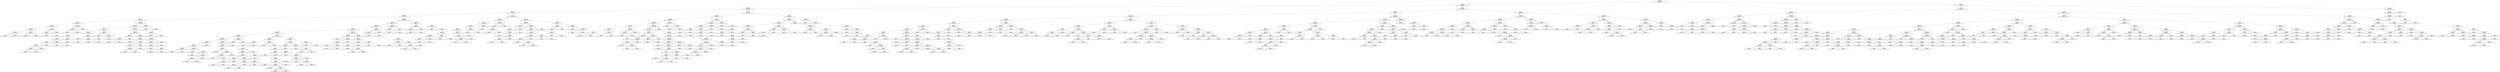 digraph Tree {
node [shape=box] ;
0 [label="X[7] <= 0.106\nentropy = 3.316\nsamples = 6400\nvalue = [343, 587, 347, 278, 1269, 219, 215, 1593, 334, 348\n270, 320, 277]"] ;
1 [label="X[7] <= -0.444\nentropy = 2.973\nsamples = 4318\nvalue = [46, 587, 347, 278, 100, 215, 213, 1593, 334, 24\n25, 316, 240]"] ;
0 -> 1 [labeldistance=2.5, labelangle=45, headlabel="True"] ;
2 [label="X[8] <= -0.119\nentropy = 2.283\nsamples = 2850\nvalue = [10, 302, 3, 278, 39, 48, 22, 1497, 334, 9, 11\n217, 80]"] ;
1 -> 2 ;
3 [label="X[3] <= 0.138\nentropy = 2.642\nsamples = 1476\nvalue = [0, 292, 1, 277, 5, 40, 20, 324, 290, 5, 5, 198\n19]"] ;
2 -> 3 ;
4 [label="X[1] <= 0.092\nentropy = 2.277\nsamples = 1031\nvalue = [0, 291, 0, 277, 3, 25, 12, 231, 4, 1, 2, 179\n6]"] ;
3 -> 4 ;
5 [label="X[8] <= -1.24\nentropy = 1.9\nsamples = 377\nvalue = [0, 55, 0, 76, 3, 16, 5, 208, 1, 1, 2, 10, 0]"] ;
4 -> 5 ;
6 [label="X[2] <= 0.001\nentropy = 1.511\nsamples = 77\nvalue = [0, 26, 0, 42, 0, 6, 1, 0, 0, 0, 0, 2, 0]"] ;
5 -> 6 ;
7 [label="X[3] <= -0.152\nentropy = 1.249\nsamples = 35\nvalue = [0, 26, 0, 5, 0, 2, 1, 0, 0, 0, 0, 1, 0]"] ;
6 -> 7 ;
8 [label="X[2] <= -0.316\nentropy = 0.605\nsamples = 27\nvalue = [0, 24, 0, 0, 0, 2, 1, 0, 0, 0, 0, 0, 0]"] ;
7 -> 8 ;
9 [label="X[8] <= -1.614\nentropy = 0.918\nsamples = 6\nvalue = [0, 4, 0, 0, 0, 2, 0, 0, 0, 0, 0, 0, 0]"] ;
8 -> 9 ;
10 [label="entropy = 0.0\nsamples = 4\nvalue = [0, 4, 0, 0, 0, 0, 0, 0, 0, 0, 0, 0, 0]"] ;
9 -> 10 ;
11 [label="entropy = 0.0\nsamples = 2\nvalue = [0, 0, 0, 0, 0, 2, 0, 0, 0, 0, 0, 0, 0]"] ;
9 -> 11 ;
12 [label="X[3] <= -0.185\nentropy = 0.276\nsamples = 21\nvalue = [0, 20, 0, 0, 0, 0, 1, 0, 0, 0, 0, 0, 0]"] ;
8 -> 12 ;
13 [label="entropy = 0.0\nsamples = 19\nvalue = [0, 19, 0, 0, 0, 0, 0, 0, 0, 0, 0, 0, 0]"] ;
12 -> 13 ;
14 [label="entropy = 1.0\nsamples = 2\nvalue = [0, 1, 0, 0, 0, 0, 1, 0, 0, 0, 0, 0, 0]"] ;
12 -> 14 ;
15 [label="X[14] <= 0.5\nentropy = 1.299\nsamples = 8\nvalue = [0, 2, 0, 5, 0, 0, 0, 0, 0, 0, 0, 1, 0]"] ;
7 -> 15 ;
16 [label="X[1] <= -0.947\nentropy = 0.65\nsamples = 6\nvalue = [0, 0, 0, 5, 0, 0, 0, 0, 0, 0, 0, 1, 0]"] ;
15 -> 16 ;
17 [label="entropy = 0.0\nsamples = 1\nvalue = [0, 0, 0, 0, 0, 0, 0, 0, 0, 0, 0, 1, 0]"] ;
16 -> 17 ;
18 [label="entropy = 0.0\nsamples = 5\nvalue = [0, 0, 0, 5, 0, 0, 0, 0, 0, 0, 0, 0, 0]"] ;
16 -> 18 ;
19 [label="entropy = 0.0\nsamples = 2\nvalue = [0, 2, 0, 0, 0, 0, 0, 0, 0, 0, 0, 0, 0]"] ;
15 -> 19 ;
20 [label="X[3] <= -0.401\nentropy = 0.613\nsamples = 42\nvalue = [0, 0, 0, 37, 0, 4, 0, 0, 0, 0, 0, 1, 0]"] ;
6 -> 20 ;
21 [label="X[3] <= -1.424\nentropy = 1.252\nsamples = 6\nvalue = [0, 0, 0, 1, 0, 4, 0, 0, 0, 0, 0, 1, 0]"] ;
20 -> 21 ;
22 [label="entropy = 1.0\nsamples = 2\nvalue = [0, 0, 0, 1, 0, 0, 0, 0, 0, 0, 0, 1, 0]"] ;
21 -> 22 ;
23 [label="entropy = 0.0\nsamples = 4\nvalue = [0, 0, 0, 0, 0, 4, 0, 0, 0, 0, 0, 0, 0]"] ;
21 -> 23 ;
24 [label="entropy = 0.0\nsamples = 36\nvalue = [0, 0, 0, 36, 0, 0, 0, 0, 0, 0, 0, 0, 0]"] ;
20 -> 24 ;
25 [label="X[16] <= 0.5\nentropy = 1.604\nsamples = 300\nvalue = [0, 29, 0, 34, 3, 10, 4, 208, 1, 1, 2, 8, 0]"] ;
5 -> 25 ;
26 [label="X[3] <= -0.198\nentropy = 1.408\nsamples = 277\nvalue = [0, 29, 0, 12, 3, 10, 4, 208, 0, 1, 2, 8, 0]"] ;
25 -> 26 ;
27 [label="X[14] <= 0.5\nentropy = 2.116\nsamples = 91\nvalue = [0, 27, 0, 5, 3, 9, 3, 41, 0, 1, 2, 0, 0]"] ;
26 -> 27 ;
28 [label="X[2] <= 0.111\nentropy = 2.027\nsamples = 65\nvalue = [0, 27, 0, 5, 0, 9, 3, 20, 0, 0, 1, 0, 0]"] ;
27 -> 28 ;
29 [label="X[12] <= 0.5\nentropy = 1.644\nsamples = 55\nvalue = [0, 27, 0, 0, 0, 4, 3, 20, 0, 0, 1, 0, 0]"] ;
28 -> 29 ;
30 [label="X[10] <= 0.5\nentropy = 1.371\nsamples = 40\nvalue = [0, 27, 0, 0, 0, 4, 2, 7, 0, 0, 0, 0, 0]"] ;
29 -> 30 ;
31 [label="X[11] <= 0.5\nentropy = 0.887\nsamples = 31\nvalue = [0, 25, 0, 0, 0, 4, 2, 0, 0, 0, 0, 0, 0]"] ;
30 -> 31 ;
32 [label="X[3] <= -0.413\nentropy = 0.381\nsamples = 27\nvalue = [0, 25, 0, 0, 0, 0, 2, 0, 0, 0, 0, 0, 0]"] ;
31 -> 32 ;
33 [label="X[0] <= 7496.5\nentropy = 1.0\nsamples = 4\nvalue = [0, 2, 0, 0, 0, 0, 2, 0, 0, 0, 0, 0, 0]"] ;
32 -> 33 ;
34 [label="entropy = 0.0\nsamples = 2\nvalue = [0, 2, 0, 0, 0, 0, 0, 0, 0, 0, 0, 0, 0]"] ;
33 -> 34 ;
35 [label="entropy = 0.0\nsamples = 2\nvalue = [0, 0, 0, 0, 0, 0, 2, 0, 0, 0, 0, 0, 0]"] ;
33 -> 35 ;
36 [label="entropy = 0.0\nsamples = 23\nvalue = [0, 23, 0, 0, 0, 0, 0, 0, 0, 0, 0, 0, 0]"] ;
32 -> 36 ;
37 [label="entropy = 0.0\nsamples = 4\nvalue = [0, 0, 0, 0, 0, 4, 0, 0, 0, 0, 0, 0, 0]"] ;
31 -> 37 ;
38 [label="X[8] <= -0.68\nentropy = 0.764\nsamples = 9\nvalue = [0, 2, 0, 0, 0, 0, 0, 7, 0, 0, 0, 0, 0]"] ;
30 -> 38 ;
39 [label="entropy = 0.0\nsamples = 2\nvalue = [0, 2, 0, 0, 0, 0, 0, 0, 0, 0, 0, 0, 0]"] ;
38 -> 39 ;
40 [label="entropy = 0.0\nsamples = 7\nvalue = [0, 0, 0, 0, 0, 0, 0, 7, 0, 0, 0, 0, 0]"] ;
38 -> 40 ;
41 [label="X[5] <= 0.298\nentropy = 0.7\nsamples = 15\nvalue = [0, 0, 0, 0, 0, 0, 1, 13, 0, 0, 1, 0, 0]"] ;
29 -> 41 ;
42 [label="entropy = 0.0\nsamples = 13\nvalue = [0, 0, 0, 0, 0, 0, 0, 13, 0, 0, 0, 0, 0]"] ;
41 -> 42 ;
43 [label="entropy = 1.0\nsamples = 2\nvalue = [0, 0, 0, 0, 0, 0, 1, 0, 0, 0, 1, 0, 0]"] ;
41 -> 43 ;
44 [label="X[9] <= 0.5\nentropy = 1.0\nsamples = 10\nvalue = [0, 0, 0, 5, 0, 5, 0, 0, 0, 0, 0, 0, 0]"] ;
28 -> 44 ;
45 [label="entropy = 0.0\nsamples = 4\nvalue = [0, 0, 0, 0, 0, 4, 0, 0, 0, 0, 0, 0, 0]"] ;
44 -> 45 ;
46 [label="X[1] <= -0.329\nentropy = 0.65\nsamples = 6\nvalue = [0, 0, 0, 5, 0, 1, 0, 0, 0, 0, 0, 0, 0]"] ;
44 -> 46 ;
47 [label="entropy = 0.0\nsamples = 1\nvalue = [0, 0, 0, 0, 0, 1, 0, 0, 0, 0, 0, 0, 0]"] ;
46 -> 47 ;
48 [label="entropy = 0.0\nsamples = 5\nvalue = [0, 0, 0, 5, 0, 0, 0, 0, 0, 0, 0, 0, 0]"] ;
46 -> 48 ;
49 [label="X[5] <= 0.507\nentropy = 0.97\nsamples = 26\nvalue = [0, 0, 0, 0, 3, 0, 0, 21, 0, 1, 1, 0, 0]"] ;
27 -> 49 ;
50 [label="entropy = 0.0\nsamples = 21\nvalue = [0, 0, 0, 0, 0, 0, 0, 21, 0, 0, 0, 0, 0]"] ;
49 -> 50 ;
51 [label="X[2] <= -1.096\nentropy = 1.371\nsamples = 5\nvalue = [0, 0, 0, 0, 3, 0, 0, 0, 0, 1, 1, 0, 0]"] ;
49 -> 51 ;
52 [label="entropy = 1.0\nsamples = 2\nvalue = [0, 0, 0, 0, 0, 0, 0, 0, 0, 1, 1, 0, 0]"] ;
51 -> 52 ;
53 [label="entropy = 0.0\nsamples = 3\nvalue = [0, 0, 0, 0, 3, 0, 0, 0, 0, 0, 0, 0, 0]"] ;
51 -> 53 ;
54 [label="X[9] <= 0.5\nentropy = 0.664\nsamples = 186\nvalue = [0, 2, 0, 7, 0, 1, 1, 167, 0, 0, 0, 8, 0]"] ;
26 -> 54 ;
55 [label="X[6] <= -0.897\nentropy = 0.45\nsamples = 179\nvalue = [0, 2, 0, 1, 0, 0, 1, 167, 0, 0, 0, 8, 0]"] ;
54 -> 55 ;
56 [label="X[12] <= 0.5\nentropy = 1.722\nsamples = 10\nvalue = [0, 0, 0, 1, 0, 0, 1, 4, 0, 0, 0, 4, 0]"] ;
55 -> 56 ;
57 [label="X[5] <= 0.306\nentropy = 1.252\nsamples = 6\nvalue = [0, 0, 0, 1, 0, 0, 1, 0, 0, 0, 0, 4, 0]"] ;
56 -> 57 ;
58 [label="entropy = 0.0\nsamples = 4\nvalue = [0, 0, 0, 0, 0, 0, 0, 0, 0, 0, 0, 4, 0]"] ;
57 -> 58 ;
59 [label="entropy = 1.0\nsamples = 2\nvalue = [0, 0, 0, 1, 0, 0, 1, 0, 0, 0, 0, 0, 0]"] ;
57 -> 59 ;
60 [label="entropy = 0.0\nsamples = 4\nvalue = [0, 0, 0, 0, 0, 0, 0, 4, 0, 0, 0, 0, 0]"] ;
56 -> 60 ;
61 [label="X[3] <= -0.14\nentropy = 0.254\nsamples = 169\nvalue = [0, 2, 0, 0, 0, 0, 0, 163, 0, 0, 0, 4, 0]"] ;
55 -> 61 ;
62 [label="X[3] <= -0.155\nentropy = 0.922\nsamples = 20\nvalue = [0, 2, 0, 0, 0, 0, 0, 16, 0, 0, 0, 2, 0]"] ;
61 -> 62 ;
63 [label="entropy = 0.0\nsamples = 15\nvalue = [0, 0, 0, 0, 0, 0, 0, 15, 0, 0, 0, 0, 0]"] ;
62 -> 63 ;
64 [label="X[2] <= -0.25\nentropy = 1.522\nsamples = 5\nvalue = [0, 2, 0, 0, 0, 0, 0, 1, 0, 0, 0, 2, 0]"] ;
62 -> 64 ;
65 [label="entropy = 0.0\nsamples = 1\nvalue = [0, 0, 0, 0, 0, 0, 0, 1, 0, 0, 0, 0, 0]"] ;
64 -> 65 ;
66 [label="X[13] <= 0.5\nentropy = 1.0\nsamples = 4\nvalue = [0, 2, 0, 0, 0, 0, 0, 0, 0, 0, 0, 2, 0]"] ;
64 -> 66 ;
67 [label="X[3] <= -0.146\nentropy = 0.918\nsamples = 3\nvalue = [0, 1, 0, 0, 0, 0, 0, 0, 0, 0, 0, 2, 0]"] ;
66 -> 67 ;
68 [label="entropy = 0.0\nsamples = 2\nvalue = [0, 0, 0, 0, 0, 0, 0, 0, 0, 0, 0, 2, 0]"] ;
67 -> 68 ;
69 [label="entropy = 0.0\nsamples = 1\nvalue = [0, 1, 0, 0, 0, 0, 0, 0, 0, 0, 0, 0, 0]"] ;
67 -> 69 ;
70 [label="entropy = 0.0\nsamples = 1\nvalue = [0, 1, 0, 0, 0, 0, 0, 0, 0, 0, 0, 0, 0]"] ;
66 -> 70 ;
71 [label="X[7] <= -0.934\nentropy = 0.103\nsamples = 149\nvalue = [0, 0, 0, 0, 0, 0, 0, 147, 0, 0, 0, 2, 0]"] ;
61 -> 71 ;
72 [label="X[7] <= -0.938\nentropy = 0.31\nsamples = 36\nvalue = [0, 0, 0, 0, 0, 0, 0, 34, 0, 0, 0, 2, 0]"] ;
71 -> 72 ;
73 [label="X[3] <= 0.11\nentropy = 0.187\nsamples = 35\nvalue = [0, 0, 0, 0, 0, 0, 0, 34, 0, 0, 0, 1, 0]"] ;
72 -> 73 ;
74 [label="entropy = 0.0\nsamples = 32\nvalue = [0, 0, 0, 0, 0, 0, 0, 32, 0, 0, 0, 0, 0]"] ;
73 -> 74 ;
75 [label="X[10] <= 0.5\nentropy = 0.918\nsamples = 3\nvalue = [0, 0, 0, 0, 0, 0, 0, 2, 0, 0, 0, 1, 0]"] ;
73 -> 75 ;
76 [label="entropy = 0.0\nsamples = 2\nvalue = [0, 0, 0, 0, 0, 0, 0, 2, 0, 0, 0, 0, 0]"] ;
75 -> 76 ;
77 [label="entropy = 0.0\nsamples = 1\nvalue = [0, 0, 0, 0, 0, 0, 0, 0, 0, 0, 0, 1, 0]"] ;
75 -> 77 ;
78 [label="entropy = 0.0\nsamples = 1\nvalue = [0, 0, 0, 0, 0, 0, 0, 0, 0, 0, 0, 1, 0]"] ;
72 -> 78 ;
79 [label="entropy = 0.0\nsamples = 113\nvalue = [0, 0, 0, 0, 0, 0, 0, 113, 0, 0, 0, 0, 0]"] ;
71 -> 79 ;
80 [label="X[7] <= -0.649\nentropy = 0.592\nsamples = 7\nvalue = [0, 0, 0, 6, 0, 1, 0, 0, 0, 0, 0, 0, 0]"] ;
54 -> 80 ;
81 [label="entropy = 0.0\nsamples = 6\nvalue = [0, 0, 0, 6, 0, 0, 0, 0, 0, 0, 0, 0, 0]"] ;
80 -> 81 ;
82 [label="entropy = 0.0\nsamples = 1\nvalue = [0, 0, 0, 0, 0, 1, 0, 0, 0, 0, 0, 0, 0]"] ;
80 -> 82 ;
83 [label="X[0] <= 9322.0\nentropy = 0.258\nsamples = 23\nvalue = [0, 0, 0, 22, 0, 0, 0, 0, 1, 0, 0, 0, 0]"] ;
25 -> 83 ;
84 [label="entropy = 0.0\nsamples = 21\nvalue = [0, 0, 0, 21, 0, 0, 0, 0, 0, 0, 0, 0, 0]"] ;
83 -> 84 ;
85 [label="entropy = 1.0\nsamples = 2\nvalue = [0, 0, 0, 1, 0, 0, 0, 0, 1, 0, 0, 0, 0]"] ;
83 -> 85 ;
86 [label="X[2] <= 0.313\nentropy = 1.981\nsamples = 654\nvalue = [0, 236, 0, 201, 0, 9, 7, 23, 3, 0, 0, 169, 6]"] ;
4 -> 86 ;
87 [label="X[16] <= 0.5\nentropy = 1.85\nsamples = 533\nvalue = [0, 236, 0, 92, 0, 9, 0, 23, 3, 0, 0, 168, 2]"] ;
86 -> 87 ;
88 [label="X[9] <= 0.5\nentropy = 1.699\nsamples = 482\nvalue = [0, 236, 0, 44, 0, 9, 0, 23, 0, 0, 0, 168, 2]"] ;
87 -> 88 ;
89 [label="X[7] <= -0.905\nentropy = 1.351\nsamples = 434\nvalue = [0, 236, 0, 1, 0, 4, 0, 23, 0, 0, 0, 168, 2]"] ;
88 -> 89 ;
90 [label="X[3] <= -0.019\nentropy = 1.105\nsamples = 331\nvalue = [0, 226, 0, 0, 0, 1, 0, 14, 0, 0, 0, 90, 0]"] ;
89 -> 90 ;
91 [label="X[1] <= 0.389\nentropy = 0.85\nsamples = 253\nvalue = [0, 206, 0, 0, 0, 1, 0, 9, 0, 0, 0, 37, 0]"] ;
90 -> 91 ;
92 [label="X[8] <= -1.24\nentropy = 0.784\nsamples = 244\nvalue = [0, 205, 0, 0, 0, 1, 0, 9, 0, 0, 0, 29, 0]"] ;
91 -> 92 ;
93 [label="X[2] <= 0.263\nentropy = 0.336\nsamples = 112\nvalue = [0, 106, 0, 0, 0, 1, 0, 0, 0, 0, 0, 5, 0]"] ;
92 -> 93 ;
94 [label="X[2] <= -0.143\nentropy = 0.265\nsamples = 111\nvalue = [0, 106, 0, 0, 0, 0, 0, 0, 0, 0, 0, 5, 0]"] ;
93 -> 94 ;
95 [label="X[2] <= -0.156\nentropy = 0.863\nsamples = 7\nvalue = [0, 5, 0, 0, 0, 0, 0, 0, 0, 0, 0, 2, 0]"] ;
94 -> 95 ;
96 [label="entropy = 0.0\nsamples = 5\nvalue = [0, 5, 0, 0, 0, 0, 0, 0, 0, 0, 0, 0, 0]"] ;
95 -> 96 ;
97 [label="entropy = 0.0\nsamples = 2\nvalue = [0, 0, 0, 0, 0, 0, 0, 0, 0, 0, 0, 2, 0]"] ;
95 -> 97 ;
98 [label="X[2] <= 0.045\nentropy = 0.189\nsamples = 104\nvalue = [0, 101, 0, 0, 0, 0, 0, 0, 0, 0, 0, 3, 0]"] ;
94 -> 98 ;
99 [label="entropy = 0.0\nsamples = 66\nvalue = [0, 66, 0, 0, 0, 0, 0, 0, 0, 0, 0, 0, 0]"] ;
98 -> 99 ;
100 [label="X[2] <= 0.047\nentropy = 0.398\nsamples = 38\nvalue = [0, 35, 0, 0, 0, 0, 0, 0, 0, 0, 0, 3, 0]"] ;
98 -> 100 ;
101 [label="entropy = 0.0\nsamples = 2\nvalue = [0, 0, 0, 0, 0, 0, 0, 0, 0, 0, 0, 2, 0]"] ;
100 -> 101 ;
102 [label="X[7] <= -1.211\nentropy = 0.183\nsamples = 36\nvalue = [0, 35, 0, 0, 0, 0, 0, 0, 0, 0, 0, 1, 0]"] ;
100 -> 102 ;
103 [label="X[7] <= -1.225\nentropy = 0.722\nsamples = 5\nvalue = [0, 4, 0, 0, 0, 0, 0, 0, 0, 0, 0, 1, 0]"] ;
102 -> 103 ;
104 [label="entropy = 0.0\nsamples = 4\nvalue = [0, 4, 0, 0, 0, 0, 0, 0, 0, 0, 0, 0, 0]"] ;
103 -> 104 ;
105 [label="entropy = 0.0\nsamples = 1\nvalue = [0, 0, 0, 0, 0, 0, 0, 0, 0, 0, 0, 1, 0]"] ;
103 -> 105 ;
106 [label="entropy = 0.0\nsamples = 31\nvalue = [0, 31, 0, 0, 0, 0, 0, 0, 0, 0, 0, 0, 0]"] ;
102 -> 106 ;
107 [label="entropy = 0.0\nsamples = 1\nvalue = [0, 0, 0, 0, 0, 1, 0, 0, 0, 0, 0, 0, 0]"] ;
93 -> 107 ;
108 [label="X[14] <= 0.5\nentropy = 1.023\nsamples = 132\nvalue = [0, 99, 0, 0, 0, 0, 0, 9, 0, 0, 0, 24, 0]"] ;
92 -> 108 ;
109 [label="X[0] <= 2957.5\nentropy = 0.819\nsamples = 125\nvalue = [0, 99, 0, 0, 0, 0, 0, 2, 0, 0, 0, 24, 0]"] ;
108 -> 109 ;
110 [label="X[4] <= -1.024\nentropy = 0.401\nsamples = 47\nvalue = [0, 44, 0, 0, 0, 0, 0, 2, 0, 0, 0, 1, 0]"] ;
109 -> 110 ;
111 [label="entropy = 1.0\nsamples = 2\nvalue = [0, 1, 0, 0, 0, 0, 0, 0, 0, 0, 0, 1, 0]"] ;
110 -> 111 ;
112 [label="X[2] <= 0.208\nentropy = 0.262\nsamples = 45\nvalue = [0, 43, 0, 0, 0, 0, 0, 2, 0, 0, 0, 0, 0]"] ;
110 -> 112 ;
113 [label="X[5] <= -1.693\nentropy = 0.156\nsamples = 44\nvalue = [0, 43, 0, 0, 0, 0, 0, 1, 0, 0, 0, 0, 0]"] ;
112 -> 113 ;
114 [label="entropy = 1.0\nsamples = 2\nvalue = [0, 1, 0, 0, 0, 0, 0, 1, 0, 0, 0, 0, 0]"] ;
113 -> 114 ;
115 [label="entropy = 0.0\nsamples = 42\nvalue = [0, 42, 0, 0, 0, 0, 0, 0, 0, 0, 0, 0, 0]"] ;
113 -> 115 ;
116 [label="entropy = 0.0\nsamples = 1\nvalue = [0, 0, 0, 0, 0, 0, 0, 1, 0, 0, 0, 0, 0]"] ;
112 -> 116 ;
117 [label="X[12] <= 0.5\nentropy = 0.875\nsamples = 78\nvalue = [0, 55, 0, 0, 0, 0, 0, 0, 0, 0, 0, 23, 0]"] ;
109 -> 117 ;
118 [label="X[8] <= -0.493\nentropy = 0.806\nsamples = 73\nvalue = [0, 55, 0, 0, 0, 0, 0, 0, 0, 0, 0, 18, 0]"] ;
117 -> 118 ;
119 [label="X[7] <= -1.186\nentropy = 0.643\nsamples = 55\nvalue = [0, 46, 0, 0, 0, 0, 0, 0, 0, 0, 0, 9, 0]"] ;
118 -> 119 ;
120 [label="X[2] <= 0.183\nentropy = 0.985\nsamples = 7\nvalue = [0, 3, 0, 0, 0, 0, 0, 0, 0, 0, 0, 4, 0]"] ;
119 -> 120 ;
121 [label="X[5] <= -0.107\nentropy = 0.722\nsamples = 5\nvalue = [0, 1, 0, 0, 0, 0, 0, 0, 0, 0, 0, 4, 0]"] ;
120 -> 121 ;
122 [label="entropy = 0.0\nsamples = 4\nvalue = [0, 0, 0, 0, 0, 0, 0, 0, 0, 0, 0, 4, 0]"] ;
121 -> 122 ;
123 [label="entropy = 0.0\nsamples = 1\nvalue = [0, 1, 0, 0, 0, 0, 0, 0, 0, 0, 0, 0, 0]"] ;
121 -> 123 ;
124 [label="entropy = 0.0\nsamples = 2\nvalue = [0, 2, 0, 0, 0, 0, 0, 0, 0, 0, 0, 0, 0]"] ;
120 -> 124 ;
125 [label="X[2] <= -0.082\nentropy = 0.482\nsamples = 48\nvalue = [0, 43, 0, 0, 0, 0, 0, 0, 0, 0, 0, 5, 0]"] ;
119 -> 125 ;
126 [label="X[4] <= -0.522\nentropy = 0.946\nsamples = 11\nvalue = [0, 7, 0, 0, 0, 0, 0, 0, 0, 0, 0, 4, 0]"] ;
125 -> 126 ;
127 [label="X[6] <= -0.397\nentropy = 0.544\nsamples = 8\nvalue = [0, 7, 0, 0, 0, 0, 0, 0, 0, 0, 0, 1, 0]"] ;
126 -> 127 ;
128 [label="entropy = 0.0\nsamples = 1\nvalue = [0, 0, 0, 0, 0, 0, 0, 0, 0, 0, 0, 1, 0]"] ;
127 -> 128 ;
129 [label="entropy = 0.0\nsamples = 7\nvalue = [0, 7, 0, 0, 0, 0, 0, 0, 0, 0, 0, 0, 0]"] ;
127 -> 129 ;
130 [label="entropy = 0.0\nsamples = 3\nvalue = [0, 0, 0, 0, 0, 0, 0, 0, 0, 0, 0, 3, 0]"] ;
126 -> 130 ;
131 [label="X[6] <= -0.792\nentropy = 0.179\nsamples = 37\nvalue = [0, 36, 0, 0, 0, 0, 0, 0, 0, 0, 0, 1, 0]"] ;
125 -> 131 ;
132 [label="entropy = 1.0\nsamples = 2\nvalue = [0, 1, 0, 0, 0, 0, 0, 0, 0, 0, 0, 1, 0]"] ;
131 -> 132 ;
133 [label="entropy = 0.0\nsamples = 35\nvalue = [0, 35, 0, 0, 0, 0, 0, 0, 0, 0, 0, 0, 0]"] ;
131 -> 133 ;
134 [label="X[15] <= 0.5\nentropy = 1.0\nsamples = 18\nvalue = [0, 9, 0, 0, 0, 0, 0, 0, 0, 0, 0, 9, 0]"] ;
118 -> 134 ;
135 [label="entropy = 0.0\nsamples = 4\nvalue = [0, 0, 0, 0, 0, 0, 0, 0, 0, 0, 0, 4, 0]"] ;
134 -> 135 ;
136 [label="X[0] <= 6254.0\nentropy = 0.94\nsamples = 14\nvalue = [0, 9, 0, 0, 0, 0, 0, 0, 0, 0, 0, 5, 0]"] ;
134 -> 136 ;
137 [label="X[1] <= 0.295\nentropy = 0.991\nsamples = 9\nvalue = [0, 4, 0, 0, 0, 0, 0, 0, 0, 0, 0, 5, 0]"] ;
136 -> 137 ;
138 [label="X[4] <= -0.129\nentropy = 0.863\nsamples = 7\nvalue = [0, 2, 0, 0, 0, 0, 0, 0, 0, 0, 0, 5, 0]"] ;
137 -> 138 ;
139 [label="entropy = 0.0\nsamples = 4\nvalue = [0, 0, 0, 0, 0, 0, 0, 0, 0, 0, 0, 4, 0]"] ;
138 -> 139 ;
140 [label="X[5] <= -0.609\nentropy = 0.918\nsamples = 3\nvalue = [0, 2, 0, 0, 0, 0, 0, 0, 0, 0, 0, 1, 0]"] ;
138 -> 140 ;
141 [label="entropy = 0.0\nsamples = 2\nvalue = [0, 2, 0, 0, 0, 0, 0, 0, 0, 0, 0, 0, 0]"] ;
140 -> 141 ;
142 [label="entropy = 0.0\nsamples = 1\nvalue = [0, 0, 0, 0, 0, 0, 0, 0, 0, 0, 0, 1, 0]"] ;
140 -> 142 ;
143 [label="entropy = 0.0\nsamples = 2\nvalue = [0, 2, 0, 0, 0, 0, 0, 0, 0, 0, 0, 0, 0]"] ;
137 -> 143 ;
144 [label="entropy = 0.0\nsamples = 5\nvalue = [0, 5, 0, 0, 0, 0, 0, 0, 0, 0, 0, 0, 0]"] ;
136 -> 144 ;
145 [label="entropy = 0.0\nsamples = 5\nvalue = [0, 0, 0, 0, 0, 0, 0, 0, 0, 0, 0, 5, 0]"] ;
117 -> 145 ;
146 [label="entropy = 0.0\nsamples = 7\nvalue = [0, 0, 0, 0, 0, 0, 0, 7, 0, 0, 0, 0, 0]"] ;
108 -> 146 ;
147 [label="X[2] <= 0.095\nentropy = 0.503\nsamples = 9\nvalue = [0, 1, 0, 0, 0, 0, 0, 0, 0, 0, 0, 8, 0]"] ;
91 -> 147 ;
148 [label="entropy = 0.0\nsamples = 8\nvalue = [0, 0, 0, 0, 0, 0, 0, 0, 0, 0, 0, 8, 0]"] ;
147 -> 148 ;
149 [label="entropy = 0.0\nsamples = 1\nvalue = [0, 1, 0, 0, 0, 0, 0, 0, 0, 0, 0, 0, 0]"] ;
147 -> 149 ;
150 [label="X[1] <= 0.236\nentropy = 1.136\nsamples = 78\nvalue = [0, 20, 0, 0, 0, 0, 0, 5, 0, 0, 0, 53, 0]"] ;
90 -> 150 ;
151 [label="X[4] <= -0.935\nentropy = 0.889\nsamples = 24\nvalue = [0, 1, 0, 0, 0, 0, 0, 4, 0, 0, 0, 19, 0]"] ;
150 -> 151 ;
152 [label="X[2] <= -0.058\nentropy = 1.371\nsamples = 5\nvalue = [0, 1, 0, 0, 0, 0, 0, 3, 0, 0, 0, 1, 0]"] ;
151 -> 152 ;
153 [label="entropy = 0.0\nsamples = 3\nvalue = [0, 0, 0, 0, 0, 0, 0, 3, 0, 0, 0, 0, 0]"] ;
152 -> 153 ;
154 [label="entropy = 1.0\nsamples = 2\nvalue = [0, 1, 0, 0, 0, 0, 0, 0, 0, 0, 0, 1, 0]"] ;
152 -> 154 ;
155 [label="X[0] <= 1759.0\nentropy = 0.297\nsamples = 19\nvalue = [0, 0, 0, 0, 0, 0, 0, 1, 0, 0, 0, 18, 0]"] ;
151 -> 155 ;
156 [label="entropy = 0.0\nsamples = 1\nvalue = [0, 0, 0, 0, 0, 0, 0, 1, 0, 0, 0, 0, 0]"] ;
155 -> 156 ;
157 [label="entropy = 0.0\nsamples = 18\nvalue = [0, 0, 0, 0, 0, 0, 0, 0, 0, 0, 0, 18, 0]"] ;
155 -> 157 ;
158 [label="X[0] <= 8381.5\nentropy = 1.057\nsamples = 54\nvalue = [0, 19, 0, 0, 0, 0, 0, 1, 0, 0, 0, 34, 0]"] ;
150 -> 158 ;
159 [label="X[5] <= -0.149\nentropy = 0.99\nsamples = 43\nvalue = [0, 19, 0, 0, 0, 0, 0, 0, 0, 0, 0, 24, 0]"] ;
158 -> 159 ;
160 [label="X[4] <= 0.965\nentropy = 0.896\nsamples = 32\nvalue = [0, 10, 0, 0, 0, 0, 0, 0, 0, 0, 0, 22, 0]"] ;
159 -> 160 ;
161 [label="X[8] <= -1.614\nentropy = 0.797\nsamples = 29\nvalue = [0, 7, 0, 0, 0, 0, 0, 0, 0, 0, 0, 22, 0]"] ;
160 -> 161 ;
162 [label="X[1] <= 0.39\nentropy = 0.918\nsamples = 6\nvalue = [0, 4, 0, 0, 0, 0, 0, 0, 0, 0, 0, 2, 0]"] ;
161 -> 162 ;
163 [label="entropy = 0.0\nsamples = 4\nvalue = [0, 4, 0, 0, 0, 0, 0, 0, 0, 0, 0, 0, 0]"] ;
162 -> 163 ;
164 [label="entropy = 0.0\nsamples = 2\nvalue = [0, 0, 0, 0, 0, 0, 0, 0, 0, 0, 0, 2, 0]"] ;
162 -> 164 ;
165 [label="X[1] <= 0.238\nentropy = 0.559\nsamples = 23\nvalue = [0, 3, 0, 0, 0, 0, 0, 0, 0, 0, 0, 20, 0]"] ;
161 -> 165 ;
166 [label="entropy = 0.0\nsamples = 1\nvalue = [0, 1, 0, 0, 0, 0, 0, 0, 0, 0, 0, 0, 0]"] ;
165 -> 166 ;
167 [label="X[7] <= -1.214\nentropy = 0.439\nsamples = 22\nvalue = [0, 2, 0, 0, 0, 0, 0, 0, 0, 0, 0, 20, 0]"] ;
165 -> 167 ;
168 [label="X[0] <= 5128.0\nentropy = 0.811\nsamples = 8\nvalue = [0, 2, 0, 0, 0, 0, 0, 0, 0, 0, 0, 6, 0]"] ;
167 -> 168 ;
169 [label="entropy = 0.0\nsamples = 5\nvalue = [0, 0, 0, 0, 0, 0, 0, 0, 0, 0, 0, 5, 0]"] ;
168 -> 169 ;
170 [label="X[4] <= -0.206\nentropy = 0.918\nsamples = 3\nvalue = [0, 2, 0, 0, 0, 0, 0, 0, 0, 0, 0, 1, 0]"] ;
168 -> 170 ;
171 [label="entropy = 0.0\nsamples = 1\nvalue = [0, 0, 0, 0, 0, 0, 0, 0, 0, 0, 0, 1, 0]"] ;
170 -> 171 ;
172 [label="entropy = 0.0\nsamples = 2\nvalue = [0, 2, 0, 0, 0, 0, 0, 0, 0, 0, 0, 0, 0]"] ;
170 -> 172 ;
173 [label="entropy = 0.0\nsamples = 14\nvalue = [0, 0, 0, 0, 0, 0, 0, 0, 0, 0, 0, 14, 0]"] ;
167 -> 173 ;
174 [label="entropy = 0.0\nsamples = 3\nvalue = [0, 3, 0, 0, 0, 0, 0, 0, 0, 0, 0, 0, 0]"] ;
160 -> 174 ;
175 [label="X[8] <= -0.867\nentropy = 0.684\nsamples = 11\nvalue = [0, 9, 0, 0, 0, 0, 0, 0, 0, 0, 0, 2, 0]"] ;
159 -> 175 ;
176 [label="entropy = 0.0\nsamples = 7\nvalue = [0, 7, 0, 0, 0, 0, 0, 0, 0, 0, 0, 0, 0]"] ;
175 -> 176 ;
177 [label="X[7] <= -1.165\nentropy = 1.0\nsamples = 4\nvalue = [0, 2, 0, 0, 0, 0, 0, 0, 0, 0, 0, 2, 0]"] ;
175 -> 177 ;
178 [label="entropy = 0.0\nsamples = 2\nvalue = [0, 0, 0, 0, 0, 0, 0, 0, 0, 0, 0, 2, 0]"] ;
177 -> 178 ;
179 [label="entropy = 0.0\nsamples = 2\nvalue = [0, 2, 0, 0, 0, 0, 0, 0, 0, 0, 0, 0, 0]"] ;
177 -> 179 ;
180 [label="X[6] <= -0.752\nentropy = 0.439\nsamples = 11\nvalue = [0, 0, 0, 0, 0, 0, 0, 1, 0, 0, 0, 10, 0]"] ;
158 -> 180 ;
181 [label="entropy = 1.0\nsamples = 2\nvalue = [0, 0, 0, 0, 0, 0, 0, 1, 0, 0, 0, 1, 0]"] ;
180 -> 181 ;
182 [label="entropy = 0.0\nsamples = 9\nvalue = [0, 0, 0, 0, 0, 0, 0, 0, 0, 0, 0, 9, 0]"] ;
180 -> 182 ;
183 [label="X[1] <= 0.173\nentropy = 1.262\nsamples = 103\nvalue = [0, 10, 0, 1, 0, 3, 0, 9, 0, 0, 0, 78, 2]"] ;
89 -> 183 ;
184 [label="X[4] <= -0.609\nentropy = 1.264\nsamples = 14\nvalue = [0, 8, 0, 0, 0, 1, 0, 5, 0, 0, 0, 0, 0]"] ;
183 -> 184 ;
185 [label="entropy = 0.0\nsamples = 5\nvalue = [0, 5, 0, 0, 0, 0, 0, 0, 0, 0, 0, 0, 0]"] ;
184 -> 185 ;
186 [label="X[6] <= 0.463\nentropy = 1.352\nsamples = 9\nvalue = [0, 3, 0, 0, 0, 1, 0, 5, 0, 0, 0, 0, 0]"] ;
184 -> 186 ;
187 [label="X[8] <= -1.427\nentropy = 0.954\nsamples = 8\nvalue = [0, 3, 0, 0, 0, 0, 0, 5, 0, 0, 0, 0, 0]"] ;
186 -> 187 ;
188 [label="entropy = 0.0\nsamples = 2\nvalue = [0, 2, 0, 0, 0, 0, 0, 0, 0, 0, 0, 0, 0]"] ;
187 -> 188 ;
189 [label="X[1] <= 0.1\nentropy = 0.65\nsamples = 6\nvalue = [0, 1, 0, 0, 0, 0, 0, 5, 0, 0, 0, 0, 0]"] ;
187 -> 189 ;
190 [label="entropy = 0.0\nsamples = 1\nvalue = [0, 1, 0, 0, 0, 0, 0, 0, 0, 0, 0, 0, 0]"] ;
189 -> 190 ;
191 [label="entropy = 0.0\nsamples = 5\nvalue = [0, 0, 0, 0, 0, 0, 0, 5, 0, 0, 0, 0, 0]"] ;
189 -> 191 ;
192 [label="entropy = 0.0\nsamples = 1\nvalue = [0, 0, 0, 0, 0, 1, 0, 0, 0, 0, 0, 0, 0]"] ;
186 -> 192 ;
193 [label="X[3] <= -0.08\nentropy = 0.81\nsamples = 89\nvalue = [0, 2, 0, 1, 0, 2, 0, 4, 0, 0, 0, 78, 2]"] ;
183 -> 193 ;
194 [label="X[7] <= -0.591\nentropy = 0.437\nsamples = 79\nvalue = [0, 2, 0, 0, 0, 1, 0, 0, 0, 0, 0, 74, 2]"] ;
193 -> 194 ;
195 [label="X[1] <= 0.263\nentropy = 0.177\nsamples = 75\nvalue = [0, 2, 0, 0, 0, 0, 0, 0, 0, 0, 0, 73, 0]"] ;
194 -> 195 ;
196 [label="X[2] <= -0.23\nentropy = 0.65\nsamples = 12\nvalue = [0, 2, 0, 0, 0, 0, 0, 0, 0, 0, 0, 10, 0]"] ;
195 -> 196 ;
197 [label="entropy = 0.0\nsamples = 9\nvalue = [0, 0, 0, 0, 0, 0, 0, 0, 0, 0, 0, 9, 0]"] ;
196 -> 197 ;
198 [label="X[1] <= 0.225\nentropy = 0.918\nsamples = 3\nvalue = [0, 2, 0, 0, 0, 0, 0, 0, 0, 0, 0, 1, 0]"] ;
196 -> 198 ;
199 [label="entropy = 0.0\nsamples = 1\nvalue = [0, 0, 0, 0, 0, 0, 0, 0, 0, 0, 0, 1, 0]"] ;
198 -> 199 ;
200 [label="entropy = 0.0\nsamples = 2\nvalue = [0, 2, 0, 0, 0, 0, 0, 0, 0, 0, 0, 0, 0]"] ;
198 -> 200 ;
201 [label="entropy = 0.0\nsamples = 63\nvalue = [0, 0, 0, 0, 0, 0, 0, 0, 0, 0, 0, 63, 0]"] ;
195 -> 201 ;
202 [label="X[2] <= -0.492\nentropy = 1.5\nsamples = 4\nvalue = [0, 0, 0, 0, 0, 1, 0, 0, 0, 0, 0, 1, 2]"] ;
194 -> 202 ;
203 [label="entropy = 1.0\nsamples = 2\nvalue = [0, 0, 0, 0, 0, 1, 0, 0, 0, 0, 0, 1, 0]"] ;
202 -> 203 ;
204 [label="entropy = 0.0\nsamples = 2\nvalue = [0, 0, 0, 0, 0, 0, 0, 0, 0, 0, 0, 0, 2]"] ;
202 -> 204 ;
205 [label="X[7] <= -0.788\nentropy = 1.722\nsamples = 10\nvalue = [0, 0, 0, 1, 0, 1, 0, 4, 0, 0, 0, 4, 0]"] ;
193 -> 205 ;
206 [label="X[14] <= 0.5\nentropy = 0.722\nsamples = 5\nvalue = [0, 0, 0, 0, 0, 0, 0, 1, 0, 0, 0, 4, 0]"] ;
205 -> 206 ;
207 [label="entropy = 0.0\nsamples = 4\nvalue = [0, 0, 0, 0, 0, 0, 0, 0, 0, 0, 0, 4, 0]"] ;
206 -> 207 ;
208 [label="entropy = 0.0\nsamples = 1\nvalue = [0, 0, 0, 0, 0, 0, 0, 1, 0, 0, 0, 0, 0]"] ;
206 -> 208 ;
209 [label="X[11] <= 0.5\nentropy = 1.371\nsamples = 5\nvalue = [0, 0, 0, 1, 0, 1, 0, 3, 0, 0, 0, 0, 0]"] ;
205 -> 209 ;
210 [label="X[0] <= 2402.0\nentropy = 0.811\nsamples = 4\nvalue = [0, 0, 0, 1, 0, 0, 0, 3, 0, 0, 0, 0, 0]"] ;
209 -> 210 ;
211 [label="entropy = 0.0\nsamples = 1\nvalue = [0, 0, 0, 1, 0, 0, 0, 0, 0, 0, 0, 0, 0]"] ;
210 -> 211 ;
212 [label="entropy = 0.0\nsamples = 3\nvalue = [0, 0, 0, 0, 0, 0, 0, 3, 0, 0, 0, 0, 0]"] ;
210 -> 212 ;
213 [label="entropy = 0.0\nsamples = 1\nvalue = [0, 0, 0, 0, 0, 1, 0, 0, 0, 0, 0, 0, 0]"] ;
209 -> 213 ;
214 [label="X[7] <= -0.582\nentropy = 0.482\nsamples = 48\nvalue = [0, 0, 0, 43, 0, 5, 0, 0, 0, 0, 0, 0, 0]"] ;
88 -> 214 ;
215 [label="X[3] <= -0.579\nentropy = 0.262\nsamples = 45\nvalue = [0, 0, 0, 43, 0, 2, 0, 0, 0, 0, 0, 0, 0]"] ;
214 -> 215 ;
216 [label="entropy = 0.0\nsamples = 2\nvalue = [0, 0, 0, 0, 0, 2, 0, 0, 0, 0, 0, 0, 0]"] ;
215 -> 216 ;
217 [label="entropy = 0.0\nsamples = 43\nvalue = [0, 0, 0, 43, 0, 0, 0, 0, 0, 0, 0, 0, 0]"] ;
215 -> 217 ;
218 [label="entropy = 0.0\nsamples = 3\nvalue = [0, 0, 0, 0, 0, 3, 0, 0, 0, 0, 0, 0, 0]"] ;
214 -> 218 ;
219 [label="X[3] <= -1.322\nentropy = 0.323\nsamples = 51\nvalue = [0, 0, 0, 48, 0, 0, 0, 0, 3, 0, 0, 0, 0]"] ;
87 -> 219 ;
220 [label="X[4] <= -0.721\nentropy = 0.811\nsamples = 4\nvalue = [0, 0, 0, 1, 0, 0, 0, 0, 3, 0, 0, 0, 0]"] ;
219 -> 220 ;
221 [label="entropy = 0.0\nsamples = 1\nvalue = [0, 0, 0, 1, 0, 0, 0, 0, 0, 0, 0, 0, 0]"] ;
220 -> 221 ;
222 [label="entropy = 0.0\nsamples = 3\nvalue = [0, 0, 0, 0, 0, 0, 0, 0, 3, 0, 0, 0, 0]"] ;
220 -> 222 ;
223 [label="entropy = 0.0\nsamples = 47\nvalue = [0, 0, 0, 47, 0, 0, 0, 0, 0, 0, 0, 0, 0]"] ;
219 -> 223 ;
224 [label="X[1] <= 0.945\nentropy = 0.593\nsamples = 121\nvalue = [0, 0, 0, 109, 0, 0, 7, 0, 0, 0, 0, 1, 4]"] ;
86 -> 224 ;
225 [label="X[14] <= 0.5\nentropy = 0.297\nsamples = 111\nvalue = [0, 0, 0, 106, 0, 0, 0, 0, 0, 0, 0, 1, 4]"] ;
224 -> 225 ;
226 [label="X[10] <= 0.5\nentropy = 0.152\nsamples = 108\nvalue = [0, 0, 0, 106, 0, 0, 0, 0, 0, 0, 0, 1, 1]"] ;
225 -> 226 ;
227 [label="entropy = 0.0\nsamples = 106\nvalue = [0, 0, 0, 106, 0, 0, 0, 0, 0, 0, 0, 0, 0]"] ;
226 -> 227 ;
228 [label="entropy = 1.0\nsamples = 2\nvalue = [0, 0, 0, 0, 0, 0, 0, 0, 0, 0, 0, 1, 1]"] ;
226 -> 228 ;
229 [label="entropy = 0.0\nsamples = 3\nvalue = [0, 0, 0, 0, 0, 0, 0, 0, 0, 0, 0, 0, 3]"] ;
225 -> 229 ;
230 [label="X[2] <= 0.592\nentropy = 0.881\nsamples = 10\nvalue = [0, 0, 0, 3, 0, 0, 7, 0, 0, 0, 0, 0, 0]"] ;
224 -> 230 ;
231 [label="entropy = 0.0\nsamples = 3\nvalue = [0, 0, 0, 3, 0, 0, 0, 0, 0, 0, 0, 0, 0]"] ;
230 -> 231 ;
232 [label="entropy = 0.0\nsamples = 7\nvalue = [0, 0, 0, 0, 0, 0, 7, 0, 0, 0, 0, 0, 0]"] ;
230 -> 232 ;
233 [label="X[1] <= 0.187\nentropy = 1.678\nsamples = 445\nvalue = [0, 1, 1, 0, 2, 15, 8, 93, 286, 4, 3, 19, 13]"] ;
3 -> 233 ;
234 [label="X[14] <= 0.5\nentropy = 1.62\nsamples = 209\nvalue = [0, 0, 1, 0, 0, 10, 8, 91, 94, 0, 0, 3, 2]"] ;
233 -> 234 ;
235 [label="X[12] <= 0.5\nentropy = 1.619\nsamples = 164\nvalue = [0, 0, 0, 0, 0, 10, 8, 47, 94, 0, 0, 3, 2]"] ;
234 -> 235 ;
236 [label="X[10] <= 0.5\nentropy = 1.391\nsamples = 131\nvalue = [0, 0, 0, 0, 0, 10, 6, 17, 94, 0, 0, 3, 1]"] ;
235 -> 236 ;
237 [label="X[7] <= -0.617\nentropy = 0.853\nsamples = 112\nvalue = [0, 0, 0, 0, 0, 10, 6, 0, 94, 0, 0, 2, 0]"] ;
236 -> 237 ;
238 [label="X[15] <= 0.5\nentropy = 0.235\nsamples = 93\nvalue = [0, 0, 0, 0, 0, 1, 0, 0, 90, 0, 0, 2, 0]"] ;
237 -> 238 ;
239 [label="X[2] <= -0.399\nentropy = 0.089\nsamples = 89\nvalue = [0, 0, 0, 0, 0, 1, 0, 0, 88, 0, 0, 0, 0]"] ;
238 -> 239 ;
240 [label="X[7] <= -0.739\nentropy = 0.918\nsamples = 3\nvalue = [0, 0, 0, 0, 0, 1, 0, 0, 2, 0, 0, 0, 0]"] ;
239 -> 240 ;
241 [label="entropy = 0.0\nsamples = 2\nvalue = [0, 0, 0, 0, 0, 0, 0, 0, 2, 0, 0, 0, 0]"] ;
240 -> 241 ;
242 [label="entropy = 0.0\nsamples = 1\nvalue = [0, 0, 0, 0, 0, 1, 0, 0, 0, 0, 0, 0, 0]"] ;
240 -> 242 ;
243 [label="entropy = 0.0\nsamples = 86\nvalue = [0, 0, 0, 0, 0, 0, 0, 0, 86, 0, 0, 0, 0]"] ;
239 -> 243 ;
244 [label="X[1] <= -0.022\nentropy = 1.0\nsamples = 4\nvalue = [0, 0, 0, 0, 0, 0, 0, 0, 2, 0, 0, 2, 0]"] ;
238 -> 244 ;
245 [label="entropy = 0.0\nsamples = 2\nvalue = [0, 0, 0, 0, 0, 0, 0, 0, 2, 0, 0, 0, 0]"] ;
244 -> 245 ;
246 [label="entropy = 0.0\nsamples = 2\nvalue = [0, 0, 0, 0, 0, 0, 0, 0, 0, 0, 0, 2, 0]"] ;
244 -> 246 ;
247 [label="X[3] <= 0.525\nentropy = 1.509\nsamples = 19\nvalue = [0, 0, 0, 0, 0, 9, 6, 0, 4, 0, 0, 0, 0]"] ;
237 -> 247 ;
248 [label="X[9] <= 0.5\nentropy = 0.971\nsamples = 15\nvalue = [0, 0, 0, 0, 0, 9, 6, 0, 0, 0, 0, 0, 0]"] ;
247 -> 248 ;
249 [label="X[2] <= -0.346\nentropy = 0.811\nsamples = 8\nvalue = [0, 0, 0, 0, 0, 2, 6, 0, 0, 0, 0, 0, 0]"] ;
248 -> 249 ;
250 [label="entropy = 0.0\nsamples = 2\nvalue = [0, 0, 0, 0, 0, 2, 0, 0, 0, 0, 0, 0, 0]"] ;
249 -> 250 ;
251 [label="entropy = 0.0\nsamples = 6\nvalue = [0, 0, 0, 0, 0, 0, 6, 0, 0, 0, 0, 0, 0]"] ;
249 -> 251 ;
252 [label="entropy = 0.0\nsamples = 7\nvalue = [0, 0, 0, 0, 0, 7, 0, 0, 0, 0, 0, 0, 0]"] ;
248 -> 252 ;
253 [label="entropy = 0.0\nsamples = 4\nvalue = [0, 0, 0, 0, 0, 0, 0, 0, 4, 0, 0, 0, 0]"] ;
247 -> 253 ;
254 [label="X[1] <= -0.472\nentropy = 0.591\nsamples = 19\nvalue = [0, 0, 0, 0, 0, 0, 0, 17, 0, 0, 0, 1, 1]"] ;
236 -> 254 ;
255 [label="entropy = 1.0\nsamples = 2\nvalue = [0, 0, 0, 0, 0, 0, 0, 0, 0, 0, 0, 1, 1]"] ;
254 -> 255 ;
256 [label="entropy = 0.0\nsamples = 17\nvalue = [0, 0, 0, 0, 0, 0, 0, 17, 0, 0, 0, 0, 0]"] ;
254 -> 256 ;
257 [label="X[8] <= -1.24\nentropy = 0.523\nsamples = 33\nvalue = [0, 0, 0, 0, 0, 0, 2, 30, 0, 0, 0, 0, 1]"] ;
235 -> 257 ;
258 [label="entropy = 0.0\nsamples = 2\nvalue = [0, 0, 0, 0, 0, 0, 2, 0, 0, 0, 0, 0, 0]"] ;
257 -> 258 ;
259 [label="X[2] <= -0.458\nentropy = 0.206\nsamples = 31\nvalue = [0, 0, 0, 0, 0, 0, 0, 30, 0, 0, 0, 0, 1]"] ;
257 -> 259 ;
260 [label="entropy = 0.0\nsamples = 1\nvalue = [0, 0, 0, 0, 0, 0, 0, 0, 0, 0, 0, 0, 1]"] ;
259 -> 260 ;
261 [label="entropy = 0.0\nsamples = 30\nvalue = [0, 0, 0, 0, 0, 0, 0, 30, 0, 0, 0, 0, 0]"] ;
259 -> 261 ;
262 [label="X[3] <= 0.573\nentropy = 0.154\nsamples = 45\nvalue = [0, 0, 1, 0, 0, 0, 0, 44, 0, 0, 0, 0, 0]"] ;
234 -> 262 ;
263 [label="entropy = 0.0\nsamples = 44\nvalue = [0, 0, 0, 0, 0, 0, 0, 44, 0, 0, 0, 0, 0]"] ;
262 -> 263 ;
264 [label="entropy = 0.0\nsamples = 1\nvalue = [0, 0, 1, 0, 0, 0, 0, 0, 0, 0, 0, 0, 0]"] ;
262 -> 264 ;
265 [label="X[2] <= 0.38\nentropy = 1.159\nsamples = 236\nvalue = [0, 1, 0, 0, 2, 5, 0, 2, 192, 4, 3, 16, 11]"] ;
233 -> 265 ;
266 [label="X[7] <= -1.066\nentropy = 0.815\nsamples = 222\nvalue = [0, 1, 0, 0, 0, 5, 0, 2, 192, 0, 0, 16, 6]"] ;
265 -> 266 ;
267 [label="X[2] <= 0.227\nentropy = 1.177\nsamples = 30\nvalue = [0, 0, 0, 0, 0, 0, 0, 1, 14, 0, 0, 15, 0]"] ;
266 -> 267 ;
268 [label="X[1] <= 0.321\nentropy = 1.121\nsamples = 23\nvalue = [0, 0, 0, 0, 0, 0, 0, 1, 7, 0, 0, 15, 0]"] ;
267 -> 268 ;
269 [label="X[2] <= 0.113\nentropy = 1.281\nsamples = 12\nvalue = [0, 0, 0, 0, 0, 0, 0, 1, 7, 0, 0, 4, 0]"] ;
268 -> 269 ;
270 [label="entropy = 0.0\nsamples = 6\nvalue = [0, 0, 0, 0, 0, 0, 0, 0, 6, 0, 0, 0, 0]"] ;
269 -> 270 ;
271 [label="X[16] <= 0.5\nentropy = 1.252\nsamples = 6\nvalue = [0, 0, 0, 0, 0, 0, 0, 1, 1, 0, 0, 4, 0]"] ;
269 -> 271 ;
272 [label="X[2] <= 0.143\nentropy = 0.722\nsamples = 5\nvalue = [0, 0, 0, 0, 0, 0, 0, 1, 0, 0, 0, 4, 0]"] ;
271 -> 272 ;
273 [label="entropy = 1.0\nsamples = 2\nvalue = [0, 0, 0, 0, 0, 0, 0, 1, 0, 0, 0, 1, 0]"] ;
272 -> 273 ;
274 [label="entropy = 0.0\nsamples = 3\nvalue = [0, 0, 0, 0, 0, 0, 0, 0, 0, 0, 0, 3, 0]"] ;
272 -> 274 ;
275 [label="entropy = 0.0\nsamples = 1\nvalue = [0, 0, 0, 0, 0, 0, 0, 0, 1, 0, 0, 0, 0]"] ;
271 -> 275 ;
276 [label="entropy = 0.0\nsamples = 11\nvalue = [0, 0, 0, 0, 0, 0, 0, 0, 0, 0, 0, 11, 0]"] ;
268 -> 276 ;
277 [label="entropy = 0.0\nsamples = 7\nvalue = [0, 0, 0, 0, 0, 0, 0, 0, 7, 0, 0, 0, 0]"] ;
267 -> 277 ;
278 [label="X[9] <= 0.5\nentropy = 0.513\nsamples = 192\nvalue = [0, 1, 0, 0, 0, 5, 0, 1, 178, 0, 0, 1, 6]"] ;
266 -> 278 ;
279 [label="X[14] <= 0.5\nentropy = 0.394\nsamples = 188\nvalue = [0, 1, 0, 0, 0, 1, 0, 1, 178, 0, 0, 1, 6]"] ;
278 -> 279 ;
280 [label="X[12] <= 0.5\nentropy = 0.266\nsamples = 184\nvalue = [0, 1, 0, 0, 0, 1, 0, 0, 178, 0, 0, 1, 3]"] ;
279 -> 280 ;
281 [label="X[7] <= -0.474\nentropy = 0.099\nsamples = 180\nvalue = [0, 1, 0, 0, 0, 1, 0, 0, 178, 0, 0, 0, 0]"] ;
280 -> 281 ;
282 [label="X[15] <= 0.5\nentropy = 0.05\nsamples = 179\nvalue = [0, 1, 0, 0, 0, 0, 0, 0, 178, 0, 0, 0, 0]"] ;
281 -> 282 ;
283 [label="entropy = 0.0\nsamples = 174\nvalue = [0, 0, 0, 0, 0, 0, 0, 0, 174, 0, 0, 0, 0]"] ;
282 -> 283 ;
284 [label="X[3] <= 0.279\nentropy = 0.722\nsamples = 5\nvalue = [0, 1, 0, 0, 0, 0, 0, 0, 4, 0, 0, 0, 0]"] ;
282 -> 284 ;
285 [label="entropy = 0.0\nsamples = 1\nvalue = [0, 1, 0, 0, 0, 0, 0, 0, 0, 0, 0, 0, 0]"] ;
284 -> 285 ;
286 [label="entropy = 0.0\nsamples = 4\nvalue = [0, 0, 0, 0, 0, 0, 0, 0, 4, 0, 0, 0, 0]"] ;
284 -> 286 ;
287 [label="entropy = 0.0\nsamples = 1\nvalue = [0, 0, 0, 0, 0, 1, 0, 0, 0, 0, 0, 0, 0]"] ;
281 -> 287 ;
288 [label="X[3] <= 0.266\nentropy = 0.811\nsamples = 4\nvalue = [0, 0, 0, 0, 0, 0, 0, 0, 0, 0, 0, 1, 3]"] ;
280 -> 288 ;
289 [label="entropy = 0.0\nsamples = 1\nvalue = [0, 0, 0, 0, 0, 0, 0, 0, 0, 0, 0, 1, 0]"] ;
288 -> 289 ;
290 [label="entropy = 0.0\nsamples = 3\nvalue = [0, 0, 0, 0, 0, 0, 0, 0, 0, 0, 0, 0, 3]"] ;
288 -> 290 ;
291 [label="X[7] <= -0.824\nentropy = 0.811\nsamples = 4\nvalue = [0, 0, 0, 0, 0, 0, 0, 1, 0, 0, 0, 0, 3]"] ;
279 -> 291 ;
292 [label="entropy = 0.0\nsamples = 3\nvalue = [0, 0, 0, 0, 0, 0, 0, 0, 0, 0, 0, 0, 3]"] ;
291 -> 292 ;
293 [label="entropy = 0.0\nsamples = 1\nvalue = [0, 0, 0, 0, 0, 0, 0, 1, 0, 0, 0, 0, 0]"] ;
291 -> 293 ;
294 [label="entropy = 0.0\nsamples = 4\nvalue = [0, 0, 0, 0, 0, 4, 0, 0, 0, 0, 0, 0, 0]"] ;
278 -> 294 ;
295 [label="X[5] <= 0.858\nentropy = 1.924\nsamples = 14\nvalue = [0, 0, 0, 0, 2, 0, 0, 0, 0, 4, 3, 0, 5]"] ;
265 -> 295 ;
296 [label="X[2] <= 0.743\nentropy = 0.863\nsamples = 7\nvalue = [0, 0, 0, 0, 0, 0, 0, 0, 0, 2, 0, 0, 5]"] ;
295 -> 296 ;
297 [label="entropy = 0.0\nsamples = 5\nvalue = [0, 0, 0, 0, 0, 0, 0, 0, 0, 0, 0, 0, 5]"] ;
296 -> 297 ;
298 [label="entropy = 0.0\nsamples = 2\nvalue = [0, 0, 0, 0, 0, 0, 0, 0, 0, 2, 0, 0, 0]"] ;
296 -> 298 ;
299 [label="X[1] <= 0.615\nentropy = 1.557\nsamples = 7\nvalue = [0, 0, 0, 0, 2, 0, 0, 0, 0, 2, 3, 0, 0]"] ;
295 -> 299 ;
300 [label="entropy = 0.0\nsamples = 2\nvalue = [0, 0, 0, 0, 0, 0, 0, 0, 0, 2, 0, 0, 0]"] ;
299 -> 300 ;
301 [label="X[0] <= 6579.0\nentropy = 0.971\nsamples = 5\nvalue = [0, 0, 0, 0, 2, 0, 0, 0, 0, 0, 3, 0, 0]"] ;
299 -> 301 ;
302 [label="entropy = 0.0\nsamples = 2\nvalue = [0, 0, 0, 0, 2, 0, 0, 0, 0, 0, 0, 0, 0]"] ;
301 -> 302 ;
303 [label="entropy = 0.0\nsamples = 3\nvalue = [0, 0, 0, 0, 0, 0, 0, 0, 0, 0, 3, 0, 0]"] ;
301 -> 303 ;
304 [label="X[1] <= 0.253\nentropy = 1.011\nsamples = 1374\nvalue = [10, 10, 2, 1, 34, 8, 2, 1173, 44, 4, 6, 19, 61]"] ;
2 -> 304 ;
305 [label="X[5] <= 0.361\nentropy = 0.567\nsamples = 1242\nvalue = [6, 8, 2, 0, 20, 7, 2, 1157, 21, 3, 2, 8, 6]"] ;
304 -> 305 ;
306 [label="X[11] <= 0.5\nentropy = 0.366\nsamples = 1206\nvalue = [4, 8, 2, 0, 4, 5, 2, 1157, 11, 0, 0, 8, 5]"] ;
305 -> 306 ;
307 [label="X[1] <= -0.56\nentropy = 0.273\nsamples = 1192\nvalue = [4, 8, 2, 0, 4, 0, 2, 1157, 2, 0, 0, 8, 5]"] ;
306 -> 307 ;
308 [label="X[7] <= -1.165\nentropy = 1.544\nsamples = 32\nvalue = [1, 0, 2, 0, 3, 0, 0, 21, 0, 0, 0, 0, 5]"] ;
307 -> 308 ;
309 [label="X[12] <= 0.5\nentropy = 1.842\nsamples = 7\nvalue = [1, 0, 2, 0, 3, 0, 0, 0, 0, 0, 0, 0, 1]"] ;
308 -> 309 ;
310 [label="X[3] <= -0.231\nentropy = 0.811\nsamples = 4\nvalue = [0, 0, 0, 0, 3, 0, 0, 0, 0, 0, 0, 0, 1]"] ;
309 -> 310 ;
311 [label="entropy = 0.0\nsamples = 3\nvalue = [0, 0, 0, 0, 3, 0, 0, 0, 0, 0, 0, 0, 0]"] ;
310 -> 311 ;
312 [label="entropy = 0.0\nsamples = 1\nvalue = [0, 0, 0, 0, 0, 0, 0, 0, 0, 0, 0, 0, 1]"] ;
310 -> 312 ;
313 [label="X[3] <= 1.358\nentropy = 0.918\nsamples = 3\nvalue = [1, 0, 2, 0, 0, 0, 0, 0, 0, 0, 0, 0, 0]"] ;
309 -> 313 ;
314 [label="entropy = 0.0\nsamples = 2\nvalue = [0, 0, 2, 0, 0, 0, 0, 0, 0, 0, 0, 0, 0]"] ;
313 -> 314 ;
315 [label="entropy = 0.0\nsamples = 1\nvalue = [1, 0, 0, 0, 0, 0, 0, 0, 0, 0, 0, 0, 0]"] ;
313 -> 315 ;
316 [label="X[2] <= 0.267\nentropy = 0.634\nsamples = 25\nvalue = [0, 0, 0, 0, 0, 0, 0, 21, 0, 0, 0, 0, 4]"] ;
308 -> 316 ;
317 [label="X[7] <= -0.455\nentropy = 0.267\nsamples = 22\nvalue = [0, 0, 0, 0, 0, 0, 0, 21, 0, 0, 0, 0, 1]"] ;
316 -> 317 ;
318 [label="entropy = 0.0\nsamples = 21\nvalue = [0, 0, 0, 0, 0, 0, 0, 21, 0, 0, 0, 0, 0]"] ;
317 -> 318 ;
319 [label="entropy = 0.0\nsamples = 1\nvalue = [0, 0, 0, 0, 0, 0, 0, 0, 0, 0, 0, 0, 1]"] ;
317 -> 319 ;
320 [label="entropy = 0.0\nsamples = 3\nvalue = [0, 0, 0, 0, 0, 0, 0, 0, 0, 0, 0, 0, 3]"] ;
316 -> 320 ;
321 [label="X[4] <= 1.664\nentropy = 0.191\nsamples = 1160\nvalue = [3, 8, 0, 0, 1, 0, 2, 1136, 2, 0, 0, 8, 0]"] ;
307 -> 321 ;
322 [label="X[7] <= -1.073\nentropy = 0.166\nsamples = 1157\nvalue = [0, 8, 0, 0, 1, 0, 2, 1136, 2, 0, 0, 8, 0]"] ;
321 -> 322 ;
323 [label="X[1] <= 0.165\nentropy = 0.793\nsamples = 60\nvalue = [0, 2, 0, 0, 0, 0, 1, 51, 0, 0, 0, 6, 0]"] ;
322 -> 323 ;
324 [label="X[1] <= -0.404\nentropy = 0.53\nsamples = 49\nvalue = [0, 2, 0, 0, 0, 0, 1, 45, 0, 0, 0, 1, 0]"] ;
323 -> 324 ;
325 [label="entropy = 1.0\nsamples = 2\nvalue = [0, 1, 0, 0, 0, 0, 1, 0, 0, 0, 0, 0, 0]"] ;
324 -> 325 ;
326 [label="X[7] <= -1.073\nentropy = 0.296\nsamples = 47\nvalue = [0, 1, 0, 0, 0, 0, 0, 45, 0, 0, 0, 1, 0]"] ;
324 -> 326 ;
327 [label="X[1] <= 0.137\nentropy = 0.151\nsamples = 46\nvalue = [0, 1, 0, 0, 0, 0, 0, 45, 0, 0, 0, 0, 0]"] ;
326 -> 327 ;
328 [label="entropy = 0.0\nsamples = 41\nvalue = [0, 0, 0, 0, 0, 0, 0, 41, 0, 0, 0, 0, 0]"] ;
327 -> 328 ;
329 [label="X[1] <= 0.142\nentropy = 0.722\nsamples = 5\nvalue = [0, 1, 0, 0, 0, 0, 0, 4, 0, 0, 0, 0, 0]"] ;
327 -> 329 ;
330 [label="entropy = 0.0\nsamples = 1\nvalue = [0, 1, 0, 0, 0, 0, 0, 0, 0, 0, 0, 0, 0]"] ;
329 -> 330 ;
331 [label="entropy = 0.0\nsamples = 4\nvalue = [0, 0, 0, 0, 0, 0, 0, 4, 0, 0, 0, 0, 0]"] ;
329 -> 331 ;
332 [label="entropy = 0.0\nsamples = 1\nvalue = [0, 0, 0, 0, 0, 0, 0, 0, 0, 0, 0, 1, 0]"] ;
326 -> 332 ;
333 [label="X[0] <= 4651.0\nentropy = 0.994\nsamples = 11\nvalue = [0, 0, 0, 0, 0, 0, 0, 6, 0, 0, 0, 5, 0]"] ;
323 -> 333 ;
334 [label="X[2] <= -0.018\nentropy = 0.65\nsamples = 6\nvalue = [0, 0, 0, 0, 0, 0, 0, 1, 0, 0, 0, 5, 0]"] ;
333 -> 334 ;
335 [label="entropy = 0.0\nsamples = 1\nvalue = [0, 0, 0, 0, 0, 0, 0, 1, 0, 0, 0, 0, 0]"] ;
334 -> 335 ;
336 [label="entropy = 0.0\nsamples = 5\nvalue = [0, 0, 0, 0, 0, 0, 0, 0, 0, 0, 0, 5, 0]"] ;
334 -> 336 ;
337 [label="entropy = 0.0\nsamples = 5\nvalue = [0, 0, 0, 0, 0, 0, 0, 5, 0, 0, 0, 0, 0]"] ;
333 -> 337 ;
338 [label="X[16] <= 0.5\nentropy = 0.108\nsamples = 1097\nvalue = [0, 6, 0, 0, 1, 0, 1, 1085, 2, 0, 0, 2, 0]"] ;
322 -> 338 ;
339 [label="X[3] <= -0.166\nentropy = 0.089\nsamples = 1095\nvalue = [0, 6, 0, 0, 1, 0, 1, 1085, 0, 0, 0, 2, 0]"] ;
338 -> 339 ;
340 [label="X[8] <= 0.628\nentropy = 0.208\nsamples = 239\nvalue = [0, 6, 0, 0, 1, 0, 0, 232, 0, 0, 0, 0, 0]"] ;
339 -> 340 ;
341 [label="X[3] <= -0.305\nentropy = 0.316\nsamples = 105\nvalue = [0, 6, 0, 0, 0, 0, 0, 99, 0, 0, 0, 0, 0]"] ;
340 -> 341 ;
342 [label="entropy = 0.0\nsamples = 46\nvalue = [0, 0, 0, 0, 0, 0, 0, 46, 0, 0, 0, 0, 0]"] ;
341 -> 342 ;
343 [label="X[8] <= 0.255\nentropy = 0.474\nsamples = 59\nvalue = [0, 6, 0, 0, 0, 0, 0, 53, 0, 0, 0, 0, 0]"] ;
341 -> 343 ;
344 [label="entropy = 0.0\nsamples = 24\nvalue = [0, 0, 0, 0, 0, 0, 0, 24, 0, 0, 0, 0, 0]"] ;
343 -> 344 ;
345 [label="X[1] <= -0.367\nentropy = 0.661\nsamples = 35\nvalue = [0, 6, 0, 0, 0, 0, 0, 29, 0, 0, 0, 0, 0]"] ;
343 -> 345 ;
346 [label="entropy = 0.0\nsamples = 2\nvalue = [0, 2, 0, 0, 0, 0, 0, 0, 0, 0, 0, 0, 0]"] ;
345 -> 346 ;
347 [label="X[1] <= 0.094\nentropy = 0.533\nsamples = 33\nvalue = [0, 4, 0, 0, 0, 0, 0, 29, 0, 0, 0, 0, 0]"] ;
345 -> 347 ;
348 [label="X[7] <= -0.529\nentropy = 0.222\nsamples = 28\nvalue = [0, 1, 0, 0, 0, 0, 0, 27, 0, 0, 0, 0, 0]"] ;
347 -> 348 ;
349 [label="entropy = 0.0\nsamples = 25\nvalue = [0, 0, 0, 0, 0, 0, 0, 25, 0, 0, 0, 0, 0]"] ;
348 -> 349 ;
350 [label="X[10] <= 0.5\nentropy = 0.918\nsamples = 3\nvalue = [0, 1, 0, 0, 0, 0, 0, 2, 0, 0, 0, 0, 0]"] ;
348 -> 350 ;
351 [label="entropy = 0.0\nsamples = 2\nvalue = [0, 0, 0, 0, 0, 0, 0, 2, 0, 0, 0, 0, 0]"] ;
350 -> 351 ;
352 [label="entropy = 0.0\nsamples = 1\nvalue = [0, 1, 0, 0, 0, 0, 0, 0, 0, 0, 0, 0, 0]"] ;
350 -> 352 ;
353 [label="X[5] <= 0.137\nentropy = 0.971\nsamples = 5\nvalue = [0, 3, 0, 0, 0, 0, 0, 2, 0, 0, 0, 0, 0]"] ;
347 -> 353 ;
354 [label="entropy = 0.0\nsamples = 3\nvalue = [0, 3, 0, 0, 0, 0, 0, 0, 0, 0, 0, 0, 0]"] ;
353 -> 354 ;
355 [label="entropy = 0.0\nsamples = 2\nvalue = [0, 0, 0, 0, 0, 0, 0, 2, 0, 0, 0, 0, 0]"] ;
353 -> 355 ;
356 [label="X[7] <= -0.474\nentropy = 0.063\nsamples = 134\nvalue = [0, 0, 0, 0, 1, 0, 0, 133, 0, 0, 0, 0, 0]"] ;
340 -> 356 ;
357 [label="entropy = 0.0\nsamples = 127\nvalue = [0, 0, 0, 0, 0, 0, 0, 127, 0, 0, 0, 0, 0]"] ;
356 -> 357 ;
358 [label="X[7] <= -0.473\nentropy = 0.592\nsamples = 7\nvalue = [0, 0, 0, 0, 1, 0, 0, 6, 0, 0, 0, 0, 0]"] ;
356 -> 358 ;
359 [label="entropy = 0.0\nsamples = 1\nvalue = [0, 0, 0, 0, 1, 0, 0, 0, 0, 0, 0, 0, 0]"] ;
358 -> 359 ;
360 [label="entropy = 0.0\nsamples = 6\nvalue = [0, 0, 0, 0, 0, 0, 0, 6, 0, 0, 0, 0, 0]"] ;
358 -> 360 ;
361 [label="X[7] <= -0.455\nentropy = 0.037\nsamples = 856\nvalue = [0, 0, 0, 0, 0, 0, 1, 853, 0, 0, 0, 2, 0]"] ;
339 -> 361 ;
362 [label="X[7] <= -0.924\nentropy = 0.024\nsamples = 848\nvalue = [0, 0, 0, 0, 0, 0, 0, 846, 0, 0, 0, 2, 0]"] ;
361 -> 362 ;
363 [label="X[7] <= -0.924\nentropy = 0.1\nsamples = 154\nvalue = [0, 0, 0, 0, 0, 0, 0, 152, 0, 0, 0, 2, 0]"] ;
362 -> 363 ;
364 [label="X[2] <= -0.173\nentropy = 0.057\nsamples = 153\nvalue = [0, 0, 0, 0, 0, 0, 0, 152, 0, 0, 0, 1, 0]"] ;
363 -> 364 ;
365 [label="X[2] <= -0.178\nentropy = 0.469\nsamples = 10\nvalue = [0, 0, 0, 0, 0, 0, 0, 9, 0, 0, 0, 1, 0]"] ;
364 -> 365 ;
366 [label="entropy = 0.0\nsamples = 9\nvalue = [0, 0, 0, 0, 0, 0, 0, 9, 0, 0, 0, 0, 0]"] ;
365 -> 366 ;
367 [label="entropy = 0.0\nsamples = 1\nvalue = [0, 0, 0, 0, 0, 0, 0, 0, 0, 0, 0, 1, 0]"] ;
365 -> 367 ;
368 [label="entropy = 0.0\nsamples = 143\nvalue = [0, 0, 0, 0, 0, 0, 0, 143, 0, 0, 0, 0, 0]"] ;
364 -> 368 ;
369 [label="entropy = 0.0\nsamples = 1\nvalue = [0, 0, 0, 0, 0, 0, 0, 0, 0, 0, 0, 1, 0]"] ;
363 -> 369 ;
370 [label="entropy = 0.0\nsamples = 694\nvalue = [0, 0, 0, 0, 0, 0, 0, 694, 0, 0, 0, 0, 0]"] ;
362 -> 370 ;
371 [label="X[2] <= -0.311\nentropy = 0.544\nsamples = 8\nvalue = [0, 0, 0, 0, 0, 0, 1, 7, 0, 0, 0, 0, 0]"] ;
361 -> 371 ;
372 [label="entropy = 0.0\nsamples = 7\nvalue = [0, 0, 0, 0, 0, 0, 0, 7, 0, 0, 0, 0, 0]"] ;
371 -> 372 ;
373 [label="entropy = 0.0\nsamples = 1\nvalue = [0, 0, 0, 0, 0, 0, 1, 0, 0, 0, 0, 0, 0]"] ;
371 -> 373 ;
374 [label="entropy = 0.0\nsamples = 2\nvalue = [0, 0, 0, 0, 0, 0, 0, 0, 2, 0, 0, 0, 0]"] ;
338 -> 374 ;
375 [label="entropy = 0.0\nsamples = 3\nvalue = [3, 0, 0, 0, 0, 0, 0, 0, 0, 0, 0, 0, 0]"] ;
321 -> 375 ;
376 [label="X[3] <= 0.01\nentropy = 0.94\nsamples = 14\nvalue = [0, 0, 0, 0, 0, 5, 0, 0, 9, 0, 0, 0, 0]"] ;
306 -> 376 ;
377 [label="entropy = 0.0\nsamples = 4\nvalue = [0, 0, 0, 0, 0, 4, 0, 0, 0, 0, 0, 0, 0]"] ;
376 -> 377 ;
378 [label="X[1] <= -0.217\nentropy = 0.469\nsamples = 10\nvalue = [0, 0, 0, 0, 0, 1, 0, 0, 9, 0, 0, 0, 0]"] ;
376 -> 378 ;
379 [label="entropy = 0.0\nsamples = 1\nvalue = [0, 0, 0, 0, 0, 1, 0, 0, 0, 0, 0, 0, 0]"] ;
378 -> 379 ;
380 [label="entropy = 0.0\nsamples = 9\nvalue = [0, 0, 0, 0, 0, 0, 0, 0, 9, 0, 0, 0, 0]"] ;
378 -> 380 ;
381 [label="X[11] <= 0.5\nentropy = 2.171\nsamples = 36\nvalue = [2, 0, 0, 0, 16, 2, 0, 0, 10, 3, 2, 0, 1]"] ;
305 -> 381 ;
382 [label="X[0] <= 5673.0\nentropy = 1.554\nsamples = 24\nvalue = [2, 0, 0, 0, 16, 0, 0, 0, 0, 3, 2, 0, 1]"] ;
381 -> 382 ;
383 [label="X[4] <= -0.894\nentropy = 1.023\nsamples = 21\nvalue = [0, 0, 0, 0, 16, 0, 0, 0, 0, 3, 2, 0, 0]"] ;
382 -> 383 ;
384 [label="X[15] <= 0.5\nentropy = 0.811\nsamples = 4\nvalue = [0, 0, 0, 0, 1, 0, 0, 0, 0, 3, 0, 0, 0]"] ;
383 -> 384 ;
385 [label="entropy = 0.0\nsamples = 3\nvalue = [0, 0, 0, 0, 0, 0, 0, 0, 0, 3, 0, 0, 0]"] ;
384 -> 385 ;
386 [label="entropy = 0.0\nsamples = 1\nvalue = [0, 0, 0, 0, 1, 0, 0, 0, 0, 0, 0, 0, 0]"] ;
384 -> 386 ;
387 [label="X[2] <= -0.991\nentropy = 0.523\nsamples = 17\nvalue = [0, 0, 0, 0, 15, 0, 0, 0, 0, 0, 2, 0, 0]"] ;
383 -> 387 ;
388 [label="X[3] <= -1.179\nentropy = 0.971\nsamples = 5\nvalue = [0, 0, 0, 0, 3, 0, 0, 0, 0, 0, 2, 0, 0]"] ;
387 -> 388 ;
389 [label="entropy = 0.0\nsamples = 3\nvalue = [0, 0, 0, 0, 3, 0, 0, 0, 0, 0, 0, 0, 0]"] ;
388 -> 389 ;
390 [label="entropy = 0.0\nsamples = 2\nvalue = [0, 0, 0, 0, 0, 0, 0, 0, 0, 0, 2, 0, 0]"] ;
388 -> 390 ;
391 [label="entropy = 0.0\nsamples = 12\nvalue = [0, 0, 0, 0, 12, 0, 0, 0, 0, 0, 0, 0, 0]"] ;
387 -> 391 ;
392 [label="X[2] <= -0.095\nentropy = 0.918\nsamples = 3\nvalue = [2, 0, 0, 0, 0, 0, 0, 0, 0, 0, 0, 0, 1]"] ;
382 -> 392 ;
393 [label="entropy = 0.0\nsamples = 1\nvalue = [0, 0, 0, 0, 0, 0, 0, 0, 0, 0, 0, 0, 1]"] ;
392 -> 393 ;
394 [label="entropy = 0.0\nsamples = 2\nvalue = [2, 0, 0, 0, 0, 0, 0, 0, 0, 0, 0, 0, 0]"] ;
392 -> 394 ;
395 [label="X[6] <= -0.939\nentropy = 0.65\nsamples = 12\nvalue = [0, 0, 0, 0, 0, 2, 0, 0, 10, 0, 0, 0, 0]"] ;
381 -> 395 ;
396 [label="entropy = 0.0\nsamples = 2\nvalue = [0, 0, 0, 0, 0, 2, 0, 0, 0, 0, 0, 0, 0]"] ;
395 -> 396 ;
397 [label="entropy = 0.0\nsamples = 10\nvalue = [0, 0, 0, 0, 0, 0, 0, 0, 10, 0, 0, 0, 0]"] ;
395 -> 397 ;
398 [label="X[11] <= 0.5\nentropy = 2.534\nsamples = 132\nvalue = [4, 2, 0, 1, 14, 1, 0, 16, 23, 1, 4, 11, 55]"] ;
304 -> 398 ;
399 [label="X[2] <= 0.255\nentropy = 2.297\nsamples = 110\nvalue = [4, 2, 0, 1, 14, 0, 0, 16, 2, 1, 4, 11, 55]"] ;
398 -> 399 ;
400 [label="X[7] <= -0.702\nentropy = 2.353\nsamples = 52\nvalue = [2, 2, 0, 1, 2, 0, 0, 16, 2, 0, 0, 11, 16]"] ;
399 -> 400 ;
401 [label="X[0] <= 2320.5\nentropy = 1.748\nsamples = 32\nvalue = [0, 2, 0, 1, 1, 0, 0, 16, 1, 0, 0, 11, 0]"] ;
400 -> 401 ;
402 [label="X[3] <= -0.091\nentropy = 1.522\nsamples = 5\nvalue = [0, 2, 0, 1, 0, 0, 0, 0, 0, 0, 0, 2, 0]"] ;
401 -> 402 ;
403 [label="X[8] <= 0.255\nentropy = 0.918\nsamples = 3\nvalue = [0, 0, 0, 1, 0, 0, 0, 0, 0, 0, 0, 2, 0]"] ;
402 -> 403 ;
404 [label="entropy = 0.0\nsamples = 2\nvalue = [0, 0, 0, 0, 0, 0, 0, 0, 0, 0, 0, 2, 0]"] ;
403 -> 404 ;
405 [label="entropy = 0.0\nsamples = 1\nvalue = [0, 0, 0, 1, 0, 0, 0, 0, 0, 0, 0, 0, 0]"] ;
403 -> 405 ;
406 [label="entropy = 0.0\nsamples = 2\nvalue = [0, 2, 0, 0, 0, 0, 0, 0, 0, 0, 0, 0, 0]"] ;
402 -> 406 ;
407 [label="X[3] <= 0.178\nentropy = 1.328\nsamples = 27\nvalue = [0, 0, 0, 0, 1, 0, 0, 16, 1, 0, 0, 9, 0]"] ;
401 -> 407 ;
408 [label="X[4] <= 0.472\nentropy = 0.993\nsamples = 20\nvalue = [0, 0, 0, 0, 0, 0, 0, 11, 0, 0, 0, 9, 0]"] ;
407 -> 408 ;
409 [label="X[8] <= 0.628\nentropy = 0.94\nsamples = 14\nvalue = [0, 0, 0, 0, 0, 0, 0, 5, 0, 0, 0, 9, 0]"] ;
408 -> 409 ;
410 [label="X[3] <= -0.246\nentropy = 0.469\nsamples = 10\nvalue = [0, 0, 0, 0, 0, 0, 0, 1, 0, 0, 0, 9, 0]"] ;
409 -> 410 ;
411 [label="entropy = 1.0\nsamples = 2\nvalue = [0, 0, 0, 0, 0, 0, 0, 1, 0, 0, 0, 1, 0]"] ;
410 -> 411 ;
412 [label="entropy = 0.0\nsamples = 8\nvalue = [0, 0, 0, 0, 0, 0, 0, 0, 0, 0, 0, 8, 0]"] ;
410 -> 412 ;
413 [label="entropy = 0.0\nsamples = 4\nvalue = [0, 0, 0, 0, 0, 0, 0, 4, 0, 0, 0, 0, 0]"] ;
409 -> 413 ;
414 [label="entropy = 0.0\nsamples = 6\nvalue = [0, 0, 0, 0, 0, 0, 0, 6, 0, 0, 0, 0, 0]"] ;
408 -> 414 ;
415 [label="X[7] <= -0.897\nentropy = 1.149\nsamples = 7\nvalue = [0, 0, 0, 0, 1, 0, 0, 5, 1, 0, 0, 0, 0]"] ;
407 -> 415 ;
416 [label="entropy = 1.0\nsamples = 2\nvalue = [0, 0, 0, 0, 1, 0, 0, 0, 1, 0, 0, 0, 0]"] ;
415 -> 416 ;
417 [label="entropy = 0.0\nsamples = 5\nvalue = [0, 0, 0, 0, 0, 0, 0, 5, 0, 0, 0, 0, 0]"] ;
415 -> 417 ;
418 [label="X[7] <= -0.597\nentropy = 1.022\nsamples = 20\nvalue = [2, 0, 0, 0, 1, 0, 0, 0, 1, 0, 0, 0, 16]"] ;
400 -> 418 ;
419 [label="X[1] <= 0.383\nentropy = 0.918\nsamples = 3\nvalue = [2, 0, 0, 0, 0, 0, 0, 0, 1, 0, 0, 0, 0]"] ;
418 -> 419 ;
420 [label="entropy = 0.0\nsamples = 2\nvalue = [2, 0, 0, 0, 0, 0, 0, 0, 0, 0, 0, 0, 0]"] ;
419 -> 420 ;
421 [label="entropy = 0.0\nsamples = 1\nvalue = [0, 0, 0, 0, 0, 0, 0, 0, 1, 0, 0, 0, 0]"] ;
419 -> 421 ;
422 [label="X[2] <= -1.387\nentropy = 0.323\nsamples = 17\nvalue = [0, 0, 0, 0, 1, 0, 0, 0, 0, 0, 0, 0, 16]"] ;
418 -> 422 ;
423 [label="entropy = 0.0\nsamples = 1\nvalue = [0, 0, 0, 0, 1, 0, 0, 0, 0, 0, 0, 0, 0]"] ;
422 -> 423 ;
424 [label="entropy = 0.0\nsamples = 16\nvalue = [0, 0, 0, 0, 0, 0, 0, 0, 0, 0, 0, 0, 16]"] ;
422 -> 424 ;
425 [label="X[2] <= 0.723\nentropy = 1.39\nsamples = 58\nvalue = [2, 0, 0, 0, 12, 0, 0, 0, 0, 1, 4, 0, 39]"] ;
399 -> 425 ;
426 [label="X[0] <= 6796.5\nentropy = 0.705\nsamples = 46\nvalue = [1, 0, 0, 0, 6, 0, 0, 0, 0, 0, 0, 0, 39]"] ;
425 -> 426 ;
427 [label="X[4] <= 3.504\nentropy = 0.211\nsamples = 30\nvalue = [1, 0, 0, 0, 0, 0, 0, 0, 0, 0, 0, 0, 29]"] ;
426 -> 427 ;
428 [label="entropy = 0.0\nsamples = 29\nvalue = [0, 0, 0, 0, 0, 0, 0, 0, 0, 0, 0, 0, 29]"] ;
427 -> 428 ;
429 [label="entropy = 0.0\nsamples = 1\nvalue = [1, 0, 0, 0, 0, 0, 0, 0, 0, 0, 0, 0, 0]"] ;
427 -> 429 ;
430 [label="X[4] <= 0.914\nentropy = 0.954\nsamples = 16\nvalue = [0, 0, 0, 0, 6, 0, 0, 0, 0, 0, 0, 0, 10]"] ;
426 -> 430 ;
431 [label="X[4] <= -0.952\nentropy = 0.971\nsamples = 10\nvalue = [0, 0, 0, 0, 6, 0, 0, 0, 0, 0, 0, 0, 4]"] ;
430 -> 431 ;
432 [label="entropy = 0.0\nsamples = 4\nvalue = [0, 0, 0, 0, 0, 0, 0, 0, 0, 0, 0, 0, 4]"] ;
431 -> 432 ;
433 [label="entropy = 0.0\nsamples = 6\nvalue = [0, 0, 0, 0, 6, 0, 0, 0, 0, 0, 0, 0, 0]"] ;
431 -> 433 ;
434 [label="entropy = 0.0\nsamples = 6\nvalue = [0, 0, 0, 0, 0, 0, 0, 0, 0, 0, 0, 0, 6]"] ;
430 -> 434 ;
435 [label="X[3] <= 1.894\nentropy = 1.626\nsamples = 12\nvalue = [1, 0, 0, 0, 6, 0, 0, 0, 0, 1, 4, 0, 0]"] ;
425 -> 435 ;
436 [label="X[2] <= 0.812\nentropy = 1.664\nsamples = 7\nvalue = [1, 0, 0, 0, 1, 0, 0, 0, 0, 1, 4, 0, 0]"] ;
435 -> 436 ;
437 [label="entropy = 1.0\nsamples = 2\nvalue = [1, 0, 0, 0, 0, 0, 0, 0, 0, 1, 0, 0, 0]"] ;
436 -> 437 ;
438 [label="X[14] <= 0.5\nentropy = 0.722\nsamples = 5\nvalue = [0, 0, 0, 0, 1, 0, 0, 0, 0, 0, 4, 0, 0]"] ;
436 -> 438 ;
439 [label="entropy = 0.0\nsamples = 4\nvalue = [0, 0, 0, 0, 0, 0, 0, 0, 0, 0, 4, 0, 0]"] ;
438 -> 439 ;
440 [label="entropy = 0.0\nsamples = 1\nvalue = [0, 0, 0, 0, 1, 0, 0, 0, 0, 0, 0, 0, 0]"] ;
438 -> 440 ;
441 [label="entropy = 0.0\nsamples = 5\nvalue = [0, 0, 0, 0, 5, 0, 0, 0, 0, 0, 0, 0, 0]"] ;
435 -> 441 ;
442 [label="X[3] <= 0.088\nentropy = 0.267\nsamples = 22\nvalue = [0, 0, 0, 0, 0, 1, 0, 0, 21, 0, 0, 0, 0]"] ;
398 -> 442 ;
443 [label="entropy = 0.0\nsamples = 1\nvalue = [0, 0, 0, 0, 0, 1, 0, 0, 0, 0, 0, 0, 0]"] ;
442 -> 443 ;
444 [label="entropy = 0.0\nsamples = 21\nvalue = [0, 0, 0, 0, 0, 0, 0, 0, 21, 0, 0, 0, 0]"] ;
442 -> 444 ;
445 [label="X[3] <= 0.397\nentropy = 3.011\nsamples = 1468\nvalue = [36, 285, 344, 0, 61, 167, 191, 96, 0, 15, 14, 99\n160]"] ;
1 -> 445 ;
446 [label="X[3] <= -0.235\nentropy = 2.792\nsamples = 927\nvalue = [25, 285, 3, 0, 36, 97, 188, 88, 0, 4, 13, 99\n89]"] ;
445 -> 446 ;
447 [label="X[8] <= -0.119\nentropy = 2.216\nsamples = 533\nvalue = [13, 285, 3, 0, 32, 52, 33, 34, 0, 3, 2, 1, 75]"] ;
446 -> 447 ;
448 [label="X[1] <= -0.33\nentropy = 1.478\nsamples = 393\nvalue = [2, 281, 0, 0, 6, 47, 26, 6, 0, 1, 0, 1, 23]"] ;
447 -> 448 ;
449 [label="X[2] <= -0.197\nentropy = 1.04\nsamples = 341\nvalue = [0, 281, 0, 0, 3, 12, 21, 4, 0, 0, 0, 1, 19]"] ;
448 -> 449 ;
450 [label="X[5] <= 0.437\nentropy = 0.693\nsamples = 313\nvalue = [0, 280, 0, 0, 1, 2, 15, 4, 0, 0, 0, 1, 10]"] ;
449 -> 450 ;
451 [label="X[2] <= -0.472\nentropy = 0.549\nsamples = 305\nvalue = [0, 280, 0, 0, 0, 2, 15, 4, 0, 0, 0, 1, 3]"] ;
450 -> 451 ;
452 [label="X[8] <= -0.493\nentropy = 1.571\nsamples = 29\nvalue = [0, 18, 0, 0, 0, 0, 6, 1, 0, 0, 0, 1, 3]"] ;
451 -> 452 ;
453 [label="X[4] <= -0.973\nentropy = 1.217\nsamples = 26\nvalue = [0, 18, 0, 0, 0, 0, 6, 0, 0, 0, 0, 1, 1]"] ;
452 -> 453 ;
454 [label="X[12] <= 0.5\nentropy = 0.918\nsamples = 3\nvalue = [0, 0, 0, 0, 0, 0, 2, 0, 0, 0, 0, 0, 1]"] ;
453 -> 454 ;
455 [label="entropy = 0.0\nsamples = 1\nvalue = [0, 0, 0, 0, 0, 0, 0, 0, 0, 0, 0, 0, 1]"] ;
454 -> 455 ;
456 [label="entropy = 0.0\nsamples = 2\nvalue = [0, 0, 0, 0, 0, 0, 2, 0, 0, 0, 0, 0, 0]"] ;
454 -> 456 ;
457 [label="X[3] <= -1.4\nentropy = 0.912\nsamples = 23\nvalue = [0, 18, 0, 0, 0, 0, 4, 0, 0, 0, 0, 1, 0]"] ;
453 -> 457 ;
458 [label="entropy = 1.0\nsamples = 2\nvalue = [0, 0, 0, 0, 0, 0, 1, 0, 0, 0, 0, 1, 0]"] ;
457 -> 458 ;
459 [label="X[1] <= -0.731\nentropy = 0.592\nsamples = 21\nvalue = [0, 18, 0, 0, 0, 0, 3, 0, 0, 0, 0, 0, 0]"] ;
457 -> 459 ;
460 [label="entropy = 0.0\nsamples = 1\nvalue = [0, 0, 0, 0, 0, 0, 1, 0, 0, 0, 0, 0, 0]"] ;
459 -> 460 ;
461 [label="X[1] <= -0.543\nentropy = 0.469\nsamples = 20\nvalue = [0, 18, 0, 0, 0, 0, 2, 0, 0, 0, 0, 0, 0]"] ;
459 -> 461 ;
462 [label="entropy = 0.0\nsamples = 16\nvalue = [0, 16, 0, 0, 0, 0, 0, 0, 0, 0, 0, 0, 0]"] ;
461 -> 462 ;
463 [label="X[7] <= -0.183\nentropy = 1.0\nsamples = 4\nvalue = [0, 2, 0, 0, 0, 0, 2, 0, 0, 0, 0, 0, 0]"] ;
461 -> 463 ;
464 [label="entropy = 0.0\nsamples = 2\nvalue = [0, 2, 0, 0, 0, 0, 0, 0, 0, 0, 0, 0, 0]"] ;
463 -> 464 ;
465 [label="entropy = 0.0\nsamples = 2\nvalue = [0, 0, 0, 0, 0, 0, 2, 0, 0, 0, 0, 0, 0]"] ;
463 -> 465 ;
466 [label="X[14] <= 0.5\nentropy = 0.918\nsamples = 3\nvalue = [0, 0, 0, 0, 0, 0, 0, 1, 0, 0, 0, 0, 2]"] ;
452 -> 466 ;
467 [label="entropy = 0.0\nsamples = 1\nvalue = [0, 0, 0, 0, 0, 0, 0, 1, 0, 0, 0, 0, 0]"] ;
466 -> 467 ;
468 [label="entropy = 0.0\nsamples = 2\nvalue = [0, 0, 0, 0, 0, 0, 0, 0, 0, 0, 0, 0, 2]"] ;
466 -> 468 ;
469 [label="X[1] <= -0.659\nentropy = 0.355\nsamples = 276\nvalue = [0, 262, 0, 0, 0, 2, 9, 3, 0, 0, 0, 0, 0]"] ;
451 -> 469 ;
470 [label="X[0] <= 1328.0\nentropy = 0.937\nsamples = 17\nvalue = [0, 11, 0, 0, 0, 0, 6, 0, 0, 0, 0, 0, 0]"] ;
469 -> 470 ;
471 [label="entropy = 0.0\nsamples = 2\nvalue = [0, 0, 0, 0, 0, 0, 2, 0, 0, 0, 0, 0, 0]"] ;
470 -> 471 ;
472 [label="X[7] <= -0.078\nentropy = 0.837\nsamples = 15\nvalue = [0, 11, 0, 0, 0, 0, 4, 0, 0, 0, 0, 0, 0]"] ;
470 -> 472 ;
473 [label="entropy = 0.0\nsamples = 8\nvalue = [0, 8, 0, 0, 0, 0, 0, 0, 0, 0, 0, 0, 0]"] ;
472 -> 473 ;
474 [label="X[2] <= -0.432\nentropy = 0.985\nsamples = 7\nvalue = [0, 3, 0, 0, 0, 0, 4, 0, 0, 0, 0, 0, 0]"] ;
472 -> 474 ;
475 [label="entropy = 0.0\nsamples = 3\nvalue = [0, 3, 0, 0, 0, 0, 0, 0, 0, 0, 0, 0, 0]"] ;
474 -> 475 ;
476 [label="entropy = 0.0\nsamples = 4\nvalue = [0, 0, 0, 0, 0, 0, 4, 0, 0, 0, 0, 0, 0]"] ;
474 -> 476 ;
477 [label="X[9] <= 0.5\nentropy = 0.247\nsamples = 259\nvalue = [0, 251, 0, 0, 0, 2, 3, 3, 0, 0, 0, 0, 0]"] ;
469 -> 477 ;
478 [label="X[3] <= -0.273\nentropy = 0.183\nsamples = 257\nvalue = [0, 251, 0, 0, 0, 0, 3, 3, 0, 0, 0, 0, 0]"] ;
477 -> 478 ;
479 [label="X[6] <= -0.735\nentropy = 0.104\nsamples = 252\nvalue = [0, 249, 0, 0, 0, 0, 2, 1, 0, 0, 0, 0, 0]"] ;
478 -> 479 ;
480 [label="X[5] <= 0.118\nentropy = 0.297\nsamples = 38\nvalue = [0, 36, 0, 0, 0, 0, 2, 0, 0, 0, 0, 0, 0]"] ;
479 -> 480 ;
481 [label="X[7] <= -0.244\nentropy = 0.918\nsamples = 6\nvalue = [0, 4, 0, 0, 0, 0, 2, 0, 0, 0, 0, 0, 0]"] ;
480 -> 481 ;
482 [label="entropy = 0.0\nsamples = 2\nvalue = [0, 0, 0, 0, 0, 0, 2, 0, 0, 0, 0, 0, 0]"] ;
481 -> 482 ;
483 [label="entropy = 0.0\nsamples = 4\nvalue = [0, 4, 0, 0, 0, 0, 0, 0, 0, 0, 0, 0, 0]"] ;
481 -> 483 ;
484 [label="entropy = 0.0\nsamples = 32\nvalue = [0, 32, 0, 0, 0, 0, 0, 0, 0, 0, 0, 0, 0]"] ;
480 -> 484 ;
485 [label="X[4] <= 1.287\nentropy = 0.043\nsamples = 214\nvalue = [0, 213, 0, 0, 0, 0, 0, 1, 0, 0, 0, 0, 0]"] ;
479 -> 485 ;
486 [label="entropy = 0.0\nsamples = 200\nvalue = [0, 200, 0, 0, 0, 0, 0, 0, 0, 0, 0, 0, 0]"] ;
485 -> 486 ;
487 [label="X[4] <= 1.289\nentropy = 0.371\nsamples = 14\nvalue = [0, 13, 0, 0, 0, 0, 0, 1, 0, 0, 0, 0, 0]"] ;
485 -> 487 ;
488 [label="entropy = 0.0\nsamples = 1\nvalue = [0, 0, 0, 0, 0, 0, 0, 1, 0, 0, 0, 0, 0]"] ;
487 -> 488 ;
489 [label="entropy = 0.0\nsamples = 13\nvalue = [0, 13, 0, 0, 0, 0, 0, 0, 0, 0, 0, 0, 0]"] ;
487 -> 489 ;
490 [label="X[8] <= -0.867\nentropy = 1.522\nsamples = 5\nvalue = [0, 2, 0, 0, 0, 0, 1, 2, 0, 0, 0, 0, 0]"] ;
478 -> 490 ;
491 [label="X[4] <= -0.183\nentropy = 0.918\nsamples = 3\nvalue = [0, 2, 0, 0, 0, 0, 1, 0, 0, 0, 0, 0, 0]"] ;
490 -> 491 ;
492 [label="entropy = 0.0\nsamples = 2\nvalue = [0, 2, 0, 0, 0, 0, 0, 0, 0, 0, 0, 0, 0]"] ;
491 -> 492 ;
493 [label="entropy = 0.0\nsamples = 1\nvalue = [0, 0, 0, 0, 0, 0, 1, 0, 0, 0, 0, 0, 0]"] ;
491 -> 493 ;
494 [label="entropy = 0.0\nsamples = 2\nvalue = [0, 0, 0, 0, 0, 0, 0, 2, 0, 0, 0, 0, 0]"] ;
490 -> 494 ;
495 [label="entropy = 0.0\nsamples = 2\nvalue = [0, 0, 0, 0, 0, 2, 0, 0, 0, 0, 0, 0, 0]"] ;
477 -> 495 ;
496 [label="X[6] <= -0.844\nentropy = 0.544\nsamples = 8\nvalue = [0, 0, 0, 0, 1, 0, 0, 0, 0, 0, 0, 0, 7]"] ;
450 -> 496 ;
497 [label="entropy = 0.0\nsamples = 1\nvalue = [0, 0, 0, 0, 1, 0, 0, 0, 0, 0, 0, 0, 0]"] ;
496 -> 497 ;
498 [label="entropy = 0.0\nsamples = 7\nvalue = [0, 0, 0, 0, 0, 0, 0, 0, 0, 0, 0, 0, 7]"] ;
496 -> 498 ;
499 [label="X[2] <= 0.233\nentropy = 1.977\nsamples = 28\nvalue = [0, 1, 0, 0, 2, 10, 6, 0, 0, 0, 0, 0, 9]"] ;
449 -> 499 ;
500 [label="X[9] <= 0.5\nentropy = 1.73\nsamples = 12\nvalue = [0, 1, 0, 0, 2, 3, 6, 0, 0, 0, 0, 0, 0]"] ;
499 -> 500 ;
501 [label="X[2] <= 0.078\nentropy = 1.224\nsamples = 9\nvalue = [0, 1, 0, 0, 2, 0, 6, 0, 0, 0, 0, 0, 0]"] ;
500 -> 501 ;
502 [label="X[1] <= -0.492\nentropy = 0.592\nsamples = 7\nvalue = [0, 1, 0, 0, 0, 0, 6, 0, 0, 0, 0, 0, 0]"] ;
501 -> 502 ;
503 [label="entropy = 0.0\nsamples = 6\nvalue = [0, 0, 0, 0, 0, 0, 6, 0, 0, 0, 0, 0, 0]"] ;
502 -> 503 ;
504 [label="entropy = 0.0\nsamples = 1\nvalue = [0, 1, 0, 0, 0, 0, 0, 0, 0, 0, 0, 0, 0]"] ;
502 -> 504 ;
505 [label="entropy = 0.0\nsamples = 2\nvalue = [0, 0, 0, 0, 2, 0, 0, 0, 0, 0, 0, 0, 0]"] ;
501 -> 505 ;
506 [label="entropy = 0.0\nsamples = 3\nvalue = [0, 0, 0, 0, 0, 3, 0, 0, 0, 0, 0, 0, 0]"] ;
500 -> 506 ;
507 [label="X[4] <= -0.905\nentropy = 0.989\nsamples = 16\nvalue = [0, 0, 0, 0, 0, 7, 0, 0, 0, 0, 0, 0, 9]"] ;
499 -> 507 ;
508 [label="entropy = 0.0\nsamples = 8\nvalue = [0, 0, 0, 0, 0, 0, 0, 0, 0, 0, 0, 0, 8]"] ;
507 -> 508 ;
509 [label="X[4] <= 1.804\nentropy = 0.544\nsamples = 8\nvalue = [0, 0, 0, 0, 0, 7, 0, 0, 0, 0, 0, 0, 1]"] ;
507 -> 509 ;
510 [label="entropy = 0.0\nsamples = 7\nvalue = [0, 0, 0, 0, 0, 7, 0, 0, 0, 0, 0, 0, 0]"] ;
509 -> 510 ;
511 [label="entropy = 0.0\nsamples = 1\nvalue = [0, 0, 0, 0, 0, 0, 0, 0, 0, 0, 0, 0, 1]"] ;
509 -> 511 ;
512 [label="X[14] <= 0.5\nentropy = 1.703\nsamples = 52\nvalue = [2, 0, 0, 0, 3, 35, 5, 2, 0, 1, 0, 0, 4]"] ;
448 -> 512 ;
513 [label="X[10] <= 0.5\nentropy = 0.957\nsamples = 42\nvalue = [1, 0, 0, 0, 2, 35, 3, 0, 0, 1, 0, 0, 0]"] ;
512 -> 513 ;
514 [label="X[12] <= 0.5\nentropy = 0.471\nsamples = 38\nvalue = [0, 0, 0, 0, 2, 35, 1, 0, 0, 0, 0, 0, 0]"] ;
513 -> 514 ;
515 [label="X[13] <= 0.5\nentropy = 0.183\nsamples = 36\nvalue = [0, 0, 0, 0, 0, 35, 1, 0, 0, 0, 0, 0, 0]"] ;
514 -> 515 ;
516 [label="entropy = 0.0\nsamples = 35\nvalue = [0, 0, 0, 0, 0, 35, 0, 0, 0, 0, 0, 0, 0]"] ;
515 -> 516 ;
517 [label="entropy = 0.0\nsamples = 1\nvalue = [0, 0, 0, 0, 0, 0, 1, 0, 0, 0, 0, 0, 0]"] ;
515 -> 517 ;
518 [label="entropy = 0.0\nsamples = 2\nvalue = [0, 0, 0, 0, 2, 0, 0, 0, 0, 0, 0, 0, 0]"] ;
514 -> 518 ;
519 [label="X[5] <= 0.058\nentropy = 1.5\nsamples = 4\nvalue = [1, 0, 0, 0, 0, 0, 2, 0, 0, 1, 0, 0, 0]"] ;
513 -> 519 ;
520 [label="entropy = 0.0\nsamples = 2\nvalue = [0, 0, 0, 0, 0, 0, 2, 0, 0, 0, 0, 0, 0]"] ;
519 -> 520 ;
521 [label="entropy = 1.0\nsamples = 2\nvalue = [1, 0, 0, 0, 0, 0, 0, 0, 0, 1, 0, 0, 0]"] ;
519 -> 521 ;
522 [label="X[2] <= -0.604\nentropy = 2.122\nsamples = 10\nvalue = [1, 0, 0, 0, 1, 0, 2, 2, 0, 0, 0, 0, 4]"] ;
512 -> 522 ;
523 [label="entropy = 0.0\nsamples = 4\nvalue = [0, 0, 0, 0, 0, 0, 0, 0, 0, 0, 0, 0, 4]"] ;
522 -> 523 ;
524 [label="X[3] <= -1.063\nentropy = 1.918\nsamples = 6\nvalue = [1, 0, 0, 0, 1, 0, 2, 2, 0, 0, 0, 0, 0]"] ;
522 -> 524 ;
525 [label="X[7] <= -0.285\nentropy = 0.918\nsamples = 3\nvalue = [0, 0, 0, 0, 1, 0, 2, 0, 0, 0, 0, 0, 0]"] ;
524 -> 525 ;
526 [label="entropy = 0.0\nsamples = 2\nvalue = [0, 0, 0, 0, 0, 0, 2, 0, 0, 0, 0, 0, 0]"] ;
525 -> 526 ;
527 [label="entropy = 0.0\nsamples = 1\nvalue = [0, 0, 0, 0, 1, 0, 0, 0, 0, 0, 0, 0, 0]"] ;
525 -> 527 ;
528 [label="X[2] <= -0.447\nentropy = 0.918\nsamples = 3\nvalue = [1, 0, 0, 0, 0, 0, 0, 2, 0, 0, 0, 0, 0]"] ;
524 -> 528 ;
529 [label="entropy = 0.0\nsamples = 2\nvalue = [0, 0, 0, 0, 0, 0, 0, 2, 0, 0, 0, 0, 0]"] ;
528 -> 529 ;
530 [label="entropy = 0.0\nsamples = 1\nvalue = [1, 0, 0, 0, 0, 0, 0, 0, 0, 0, 0, 0, 0]"] ;
528 -> 530 ;
531 [label="X[5] <= 0.07\nentropy = 2.563\nsamples = 140\nvalue = [11, 4, 3, 0, 26, 5, 7, 28, 0, 2, 2, 0, 52]"] ;
447 -> 531 ;
532 [label="X[6] <= 0.466\nentropy = 2.352\nsamples = 61\nvalue = [4, 4, 3, 0, 0, 4, 6, 24, 0, 0, 0, 0, 16]"] ;
531 -> 532 ;
533 [label="X[8] <= 0.255\nentropy = 2.001\nsamples = 37\nvalue = [0, 4, 2, 0, 0, 3, 6, 20, 0, 0, 0, 0, 2]"] ;
532 -> 533 ;
534 [label="X[15] <= 0.5\nentropy = 1.371\nsamples = 10\nvalue = [0, 0, 0, 0, 0, 2, 6, 2, 0, 0, 0, 0, 0]"] ;
533 -> 534 ;
535 [label="X[4] <= -0.758\nentropy = 1.0\nsamples = 4\nvalue = [0, 0, 0, 0, 0, 2, 0, 2, 0, 0, 0, 0, 0]"] ;
534 -> 535 ;
536 [label="entropy = 0.0\nsamples = 2\nvalue = [0, 0, 0, 0, 0, 2, 0, 0, 0, 0, 0, 0, 0]"] ;
535 -> 536 ;
537 [label="entropy = 0.0\nsamples = 2\nvalue = [0, 0, 0, 0, 0, 0, 0, 2, 0, 0, 0, 0, 0]"] ;
535 -> 537 ;
538 [label="entropy = 0.0\nsamples = 6\nvalue = [0, 0, 0, 0, 0, 0, 6, 0, 0, 0, 0, 0, 0]"] ;
534 -> 538 ;
539 [label="X[1] <= -0.655\nentropy = 1.53\nsamples = 27\nvalue = [0, 4, 2, 0, 0, 1, 0, 18, 0, 0, 0, 0, 2]"] ;
533 -> 539 ;
540 [label="X[5] <= -0.411\nentropy = 0.918\nsamples = 3\nvalue = [0, 0, 2, 0, 0, 0, 0, 0, 0, 0, 0, 0, 1]"] ;
539 -> 540 ;
541 [label="entropy = 0.0\nsamples = 2\nvalue = [0, 0, 2, 0, 0, 0, 0, 0, 0, 0, 0, 0, 0]"] ;
540 -> 541 ;
542 [label="entropy = 0.0\nsamples = 1\nvalue = [0, 0, 0, 0, 0, 0, 0, 0, 0, 0, 0, 0, 1]"] ;
540 -> 542 ;
543 [label="X[1] <= -0.459\nentropy = 1.124\nsamples = 24\nvalue = [0, 4, 0, 0, 0, 1, 0, 18, 0, 0, 0, 0, 1]"] ;
539 -> 543 ;
544 [label="X[2] <= -0.278\nentropy = 1.322\nsamples = 11\nvalue = [0, 4, 0, 0, 0, 0, 0, 6, 0, 0, 0, 0, 1]"] ;
543 -> 544 ;
545 [label="X[0] <= 2109.5\nentropy = 1.252\nsamples = 6\nvalue = [0, 4, 0, 0, 0, 0, 0, 1, 0, 0, 0, 0, 1]"] ;
544 -> 545 ;
546 [label="entropy = 1.0\nsamples = 2\nvalue = [0, 0, 0, 0, 0, 0, 0, 1, 0, 0, 0, 0, 1]"] ;
545 -> 546 ;
547 [label="entropy = 0.0\nsamples = 4\nvalue = [0, 4, 0, 0, 0, 0, 0, 0, 0, 0, 0, 0, 0]"] ;
545 -> 547 ;
548 [label="entropy = 0.0\nsamples = 5\nvalue = [0, 0, 0, 0, 0, 0, 0, 5, 0, 0, 0, 0, 0]"] ;
544 -> 548 ;
549 [label="X[5] <= -0.219\nentropy = 0.391\nsamples = 13\nvalue = [0, 0, 0, 0, 0, 1, 0, 12, 0, 0, 0, 0, 0]"] ;
543 -> 549 ;
550 [label="entropy = 0.0\nsamples = 12\nvalue = [0, 0, 0, 0, 0, 0, 0, 12, 0, 0, 0, 0, 0]"] ;
549 -> 550 ;
551 [label="entropy = 0.0\nsamples = 1\nvalue = [0, 0, 0, 0, 0, 1, 0, 0, 0, 0, 0, 0, 0]"] ;
549 -> 551 ;
552 [label="X[5] <= -0.743\nentropy = 1.697\nsamples = 24\nvalue = [4, 0, 1, 0, 0, 1, 0, 4, 0, 0, 0, 0, 14]"] ;
532 -> 552 ;
553 [label="X[3] <= -0.499\nentropy = 1.252\nsamples = 6\nvalue = [0, 0, 1, 0, 0, 1, 0, 4, 0, 0, 0, 0, 0]"] ;
552 -> 553 ;
554 [label="entropy = 1.0\nsamples = 2\nvalue = [0, 0, 1, 0, 0, 1, 0, 0, 0, 0, 0, 0, 0]"] ;
553 -> 554 ;
555 [label="entropy = 0.0\nsamples = 4\nvalue = [0, 0, 0, 0, 0, 0, 0, 4, 0, 0, 0, 0, 0]"] ;
553 -> 555 ;
556 [label="X[4] <= 2.478\nentropy = 0.764\nsamples = 18\nvalue = [4, 0, 0, 0, 0, 0, 0, 0, 0, 0, 0, 0, 14]"] ;
552 -> 556 ;
557 [label="entropy = 0.0\nsamples = 14\nvalue = [0, 0, 0, 0, 0, 0, 0, 0, 0, 0, 0, 0, 14]"] ;
556 -> 557 ;
558 [label="entropy = 0.0\nsamples = 4\nvalue = [4, 0, 0, 0, 0, 0, 0, 0, 0, 0, 0, 0, 0]"] ;
556 -> 558 ;
559 [label="X[0] <= 4519.5\nentropy = 2.0\nsamples = 79\nvalue = [7, 0, 0, 0, 26, 1, 1, 4, 0, 2, 2, 0, 36]"] ;
531 -> 559 ;
560 [label="X[4] <= 1.505\nentropy = 1.616\nsamples = 44\nvalue = [4, 0, 0, 0, 25, 0, 0, 0, 0, 1, 2, 0, 12]"] ;
559 -> 560 ;
561 [label="X[4] <= -1.048\nentropy = 1.282\nsamples = 39\nvalue = [0, 0, 0, 0, 25, 0, 0, 0, 0, 1, 2, 0, 11]"] ;
560 -> 561 ;
562 [label="entropy = 0.0\nsamples = 7\nvalue = [0, 0, 0, 0, 0, 0, 0, 0, 0, 0, 0, 0, 7]"] ;
561 -> 562 ;
563 [label="X[2] <= -0.421\nentropy = 1.059\nsamples = 32\nvalue = [0, 0, 0, 0, 25, 0, 0, 0, 0, 1, 2, 0, 4]"] ;
561 -> 563 ;
564 [label="X[0] <= 3044.5\nentropy = 1.459\nsamples = 6\nvalue = [0, 0, 0, 0, 1, 0, 0, 0, 0, 0, 2, 0, 3]"] ;
563 -> 564 ;
565 [label="X[1] <= -0.402\nentropy = 0.918\nsamples = 3\nvalue = [0, 0, 0, 0, 1, 0, 0, 0, 0, 0, 2, 0, 0]"] ;
564 -> 565 ;
566 [label="entropy = 0.0\nsamples = 1\nvalue = [0, 0, 0, 0, 1, 0, 0, 0, 0, 0, 0, 0, 0]"] ;
565 -> 566 ;
567 [label="entropy = 0.0\nsamples = 2\nvalue = [0, 0, 0, 0, 0, 0, 0, 0, 0, 0, 2, 0, 0]"] ;
565 -> 567 ;
568 [label="entropy = 0.0\nsamples = 3\nvalue = [0, 0, 0, 0, 0, 0, 0, 0, 0, 0, 0, 0, 3]"] ;
564 -> 568 ;
569 [label="X[2] <= 0.428\nentropy = 0.468\nsamples = 26\nvalue = [0, 0, 0, 0, 24, 0, 0, 0, 0, 1, 0, 0, 1]"] ;
563 -> 569 ;
570 [label="X[6] <= 0.916\nentropy = 0.242\nsamples = 25\nvalue = [0, 0, 0, 0, 24, 0, 0, 0, 0, 1, 0, 0, 0]"] ;
569 -> 570 ;
571 [label="entropy = 0.0\nsamples = 23\nvalue = [0, 0, 0, 0, 23, 0, 0, 0, 0, 0, 0, 0, 0]"] ;
570 -> 571 ;
572 [label="entropy = 1.0\nsamples = 2\nvalue = [0, 0, 0, 0, 1, 0, 0, 0, 0, 1, 0, 0, 0]"] ;
570 -> 572 ;
573 [label="entropy = 0.0\nsamples = 1\nvalue = [0, 0, 0, 0, 0, 0, 0, 0, 0, 0, 0, 0, 1]"] ;
569 -> 573 ;
574 [label="X[3] <= -0.492\nentropy = 0.722\nsamples = 5\nvalue = [4, 0, 0, 0, 0, 0, 0, 0, 0, 0, 0, 0, 1]"] ;
560 -> 574 ;
575 [label="entropy = 0.0\nsamples = 4\nvalue = [4, 0, 0, 0, 0, 0, 0, 0, 0, 0, 0, 0, 0]"] ;
574 -> 575 ;
576 [label="entropy = 0.0\nsamples = 1\nvalue = [0, 0, 0, 0, 0, 0, 0, 0, 0, 0, 0, 0, 1]"] ;
574 -> 576 ;
577 [label="X[1] <= -0.533\nentropy = 1.621\nsamples = 35\nvalue = [3, 0, 0, 0, 1, 1, 1, 4, 0, 1, 0, 0, 24]"] ;
559 -> 577 ;
578 [label="X[2] <= 0.867\nentropy = 0.276\nsamples = 21\nvalue = [0, 0, 0, 0, 0, 1, 0, 0, 0, 0, 0, 0, 20]"] ;
577 -> 578 ;
579 [label="entropy = 0.0\nsamples = 20\nvalue = [0, 0, 0, 0, 0, 0, 0, 0, 0, 0, 0, 0, 20]"] ;
578 -> 579 ;
580 [label="entropy = 0.0\nsamples = 1\nvalue = [0, 0, 0, 0, 0, 1, 0, 0, 0, 0, 0, 0, 0]"] ;
578 -> 580 ;
581 [label="X[0] <= 5550.5\nentropy = 2.325\nsamples = 14\nvalue = [3, 0, 0, 0, 1, 0, 1, 4, 0, 1, 0, 0, 4]"] ;
577 -> 581 ;
582 [label="X[6] <= -0.661\nentropy = 0.722\nsamples = 5\nvalue = [0, 0, 0, 0, 0, 0, 0, 4, 0, 1, 0, 0, 0]"] ;
581 -> 582 ;
583 [label="entropy = 0.0\nsamples = 4\nvalue = [0, 0, 0, 0, 0, 0, 0, 4, 0, 0, 0, 0, 0]"] ;
582 -> 583 ;
584 [label="entropy = 0.0\nsamples = 1\nvalue = [0, 0, 0, 0, 0, 0, 0, 0, 0, 1, 0, 0, 0]"] ;
582 -> 584 ;
585 [label="X[0] <= 7957.0\nentropy = 1.753\nsamples = 9\nvalue = [3, 0, 0, 0, 1, 0, 1, 0, 0, 0, 0, 0, 4]"] ;
581 -> 585 ;
586 [label="X[3] <= -0.439\nentropy = 0.722\nsamples = 5\nvalue = [0, 0, 0, 0, 0, 0, 1, 0, 0, 0, 0, 0, 4]"] ;
585 -> 586 ;
587 [label="entropy = 0.0\nsamples = 4\nvalue = [0, 0, 0, 0, 0, 0, 0, 0, 0, 0, 0, 0, 4]"] ;
586 -> 587 ;
588 [label="entropy = 0.0\nsamples = 1\nvalue = [0, 0, 0, 0, 0, 0, 1, 0, 0, 0, 0, 0, 0]"] ;
586 -> 588 ;
589 [label="X[5] <= 1.14\nentropy = 0.811\nsamples = 4\nvalue = [3, 0, 0, 0, 1, 0, 0, 0, 0, 0, 0, 0, 0]"] ;
585 -> 589 ;
590 [label="entropy = 0.0\nsamples = 3\nvalue = [3, 0, 0, 0, 0, 0, 0, 0, 0, 0, 0, 0, 0]"] ;
589 -> 590 ;
591 [label="entropy = 0.0\nsamples = 1\nvalue = [0, 0, 0, 0, 1, 0, 0, 0, 0, 0, 0, 0, 0]"] ;
589 -> 591 ;
592 [label="X[1] <= 0.879\nentropy = 2.337\nsamples = 394\nvalue = [12, 0, 0, 0, 4, 45, 155, 54, 0, 1, 11, 98, 14]"] ;
446 -> 592 ;
593 [label="X[7] <= -0.252\nentropy = 2.413\nsamples = 261\nvalue = [9, 0, 0, 0, 1, 45, 31, 54, 0, 1, 8, 98, 14]"] ;
592 -> 593 ;
594 [label="X[8] <= -0.493\nentropy = 2.072\nsamples = 111\nvalue = [3, 0, 0, 0, 1, 17, 27, 53, 0, 0, 2, 4, 4]"] ;
593 -> 594 ;
595 [label="X[1] <= -0.336\nentropy = 1.494\nsamples = 39\nvalue = [0, 0, 0, 0, 0, 12, 22, 2, 0, 0, 0, 3, 0]"] ;
594 -> 595 ;
596 [label="X[3] <= 0.046\nentropy = 1.035\nsamples = 29\nvalue = [0, 0, 0, 0, 0, 4, 22, 0, 0, 0, 0, 3, 0]"] ;
595 -> 596 ;
597 [label="X[9] <= 0.5\nentropy = 1.0\nsamples = 8\nvalue = [0, 0, 0, 0, 0, 4, 4, 0, 0, 0, 0, 0, 0]"] ;
596 -> 597 ;
598 [label="X[11] <= 0.5\nentropy = 0.918\nsamples = 6\nvalue = [0, 0, 0, 0, 0, 2, 4, 0, 0, 0, 0, 0, 0]"] ;
597 -> 598 ;
599 [label="entropy = 0.0\nsamples = 4\nvalue = [0, 0, 0, 0, 0, 0, 4, 0, 0, 0, 0, 0, 0]"] ;
598 -> 599 ;
600 [label="entropy = 0.0\nsamples = 2\nvalue = [0, 0, 0, 0, 0, 2, 0, 0, 0, 0, 0, 0, 0]"] ;
598 -> 600 ;
601 [label="entropy = 0.0\nsamples = 2\nvalue = [0, 0, 0, 0, 0, 2, 0, 0, 0, 0, 0, 0, 0]"] ;
597 -> 601 ;
602 [label="X[2] <= -0.437\nentropy = 0.592\nsamples = 21\nvalue = [0, 0, 0, 0, 0, 0, 18, 0, 0, 0, 0, 3, 0]"] ;
596 -> 602 ;
603 [label="X[0] <= 3121.5\nentropy = 0.918\nsamples = 9\nvalue = [0, 0, 0, 0, 0, 0, 6, 0, 0, 0, 0, 3, 0]"] ;
602 -> 603 ;
604 [label="entropy = 0.0\nsamples = 2\nvalue = [0, 0, 0, 0, 0, 0, 0, 0, 0, 0, 0, 2, 0]"] ;
603 -> 604 ;
605 [label="X[3] <= 0.364\nentropy = 0.592\nsamples = 7\nvalue = [0, 0, 0, 0, 0, 0, 6, 0, 0, 0, 0, 1, 0]"] ;
603 -> 605 ;
606 [label="entropy = 0.0\nsamples = 6\nvalue = [0, 0, 0, 0, 0, 0, 6, 0, 0, 0, 0, 0, 0]"] ;
605 -> 606 ;
607 [label="entropy = 0.0\nsamples = 1\nvalue = [0, 0, 0, 0, 0, 0, 0, 0, 0, 0, 0, 1, 0]"] ;
605 -> 607 ;
608 [label="entropy = 0.0\nsamples = 12\nvalue = [0, 0, 0, 0, 0, 0, 12, 0, 0, 0, 0, 0, 0]"] ;
602 -> 608 ;
609 [label="X[14] <= 0.5\nentropy = 0.722\nsamples = 10\nvalue = [0, 0, 0, 0, 0, 8, 0, 2, 0, 0, 0, 0, 0]"] ;
595 -> 609 ;
610 [label="entropy = 0.0\nsamples = 8\nvalue = [0, 0, 0, 0, 0, 8, 0, 0, 0, 0, 0, 0, 0]"] ;
609 -> 610 ;
611 [label="entropy = 0.0\nsamples = 2\nvalue = [0, 0, 0, 0, 0, 0, 0, 2, 0, 0, 0, 0, 0]"] ;
609 -> 611 ;
612 [label="X[11] <= 0.5\nentropy = 1.625\nsamples = 72\nvalue = [3, 0, 0, 0, 1, 5, 5, 51, 0, 0, 2, 1, 4]"] ;
594 -> 612 ;
613 [label="X[5] <= 0.338\nentropy = 1.355\nsamples = 67\nvalue = [3, 0, 0, 0, 1, 0, 5, 51, 0, 0, 2, 1, 4]"] ;
612 -> 613 ;
614 [label="X[1] <= 0.127\nentropy = 0.932\nsamples = 61\nvalue = [2, 0, 0, 0, 0, 0, 5, 51, 0, 0, 0, 1, 2]"] ;
613 -> 614 ;
615 [label="X[8] <= 0.255\nentropy = 0.554\nsamples = 57\nvalue = [0, 0, 0, 0, 0, 0, 5, 51, 0, 0, 0, 1, 0]"] ;
614 -> 615 ;
616 [label="X[15] <= 0.5\nentropy = 1.076\nsamples = 20\nvalue = [0, 0, 0, 0, 0, 0, 5, 14, 0, 0, 0, 1, 0]"] ;
615 -> 616 ;
617 [label="X[7] <= -0.261\nentropy = 0.669\nsamples = 16\nvalue = [0, 0, 0, 0, 0, 0, 1, 14, 0, 0, 0, 1, 0]"] ;
616 -> 617 ;
618 [label="X[0] <= 9148.5\nentropy = 0.353\nsamples = 15\nvalue = [0, 0, 0, 0, 0, 0, 1, 14, 0, 0, 0, 0, 0]"] ;
617 -> 618 ;
619 [label="entropy = 0.0\nsamples = 14\nvalue = [0, 0, 0, 0, 0, 0, 0, 14, 0, 0, 0, 0, 0]"] ;
618 -> 619 ;
620 [label="entropy = 0.0\nsamples = 1\nvalue = [0, 0, 0, 0, 0, 0, 1, 0, 0, 0, 0, 0, 0]"] ;
618 -> 620 ;
621 [label="entropy = 0.0\nsamples = 1\nvalue = [0, 0, 0, 0, 0, 0, 0, 0, 0, 0, 0, 1, 0]"] ;
617 -> 621 ;
622 [label="entropy = 0.0\nsamples = 4\nvalue = [0, 0, 0, 0, 0, 0, 4, 0, 0, 0, 0, 0, 0]"] ;
616 -> 622 ;
623 [label="entropy = 0.0\nsamples = 37\nvalue = [0, 0, 0, 0, 0, 0, 0, 37, 0, 0, 0, 0, 0]"] ;
615 -> 623 ;
624 [label="X[4] <= 1.486\nentropy = 1.0\nsamples = 4\nvalue = [2, 0, 0, 0, 0, 0, 0, 0, 0, 0, 0, 0, 2]"] ;
614 -> 624 ;
625 [label="entropy = 0.0\nsamples = 2\nvalue = [0, 0, 0, 0, 0, 0, 0, 0, 0, 0, 0, 0, 2]"] ;
624 -> 625 ;
626 [label="entropy = 0.0\nsamples = 2\nvalue = [2, 0, 0, 0, 0, 0, 0, 0, 0, 0, 0, 0, 0]"] ;
624 -> 626 ;
627 [label="X[6] <= -0.095\nentropy = 1.918\nsamples = 6\nvalue = [1, 0, 0, 0, 1, 0, 0, 0, 0, 0, 2, 0, 2]"] ;
613 -> 627 ;
628 [label="X[0] <= 640.5\nentropy = 0.918\nsamples = 3\nvalue = [0, 0, 0, 0, 1, 0, 0, 0, 0, 0, 0, 0, 2]"] ;
627 -> 628 ;
629 [label="entropy = 0.0\nsamples = 1\nvalue = [0, 0, 0, 0, 1, 0, 0, 0, 0, 0, 0, 0, 0]"] ;
628 -> 629 ;
630 [label="entropy = 0.0\nsamples = 2\nvalue = [0, 0, 0, 0, 0, 0, 0, 0, 0, 0, 0, 0, 2]"] ;
628 -> 630 ;
631 [label="X[0] <= 3939.0\nentropy = 0.918\nsamples = 3\nvalue = [1, 0, 0, 0, 0, 0, 0, 0, 0, 0, 2, 0, 0]"] ;
627 -> 631 ;
632 [label="entropy = 0.0\nsamples = 2\nvalue = [0, 0, 0, 0, 0, 0, 0, 0, 0, 0, 2, 0, 0]"] ;
631 -> 632 ;
633 [label="entropy = 0.0\nsamples = 1\nvalue = [1, 0, 0, 0, 0, 0, 0, 0, 0, 0, 0, 0, 0]"] ;
631 -> 633 ;
634 [label="entropy = 0.0\nsamples = 5\nvalue = [0, 0, 0, 0, 0, 5, 0, 0, 0, 0, 0, 0, 0]"] ;
612 -> 634 ;
635 [label="X[8] <= 0.255\nentropy = 1.742\nsamples = 150\nvalue = [6, 0, 0, 0, 0, 28, 4, 1, 0, 1, 6, 94, 10]"] ;
593 -> 635 ;
636 [label="X[11] <= 0.5\nentropy = 1.165\nsamples = 127\nvalue = [1, 0, 0, 0, 0, 28, 4, 0, 0, 0, 0, 91, 3]"] ;
635 -> 636 ;
637 [label="X[9] <= 0.5\nentropy = 0.936\nsamples = 110\nvalue = [1, 0, 0, 0, 0, 11, 4, 0, 0, 0, 0, 91, 3]"] ;
636 -> 637 ;
638 [label="X[2] <= -0.568\nentropy = 0.519\nsamples = 99\nvalue = [1, 0, 0, 0, 0, 0, 4, 0, 0, 0, 0, 91, 3]"] ;
637 -> 638 ;
639 [label="X[1] <= -0.064\nentropy = 0.174\nsamples = 91\nvalue = [1, 0, 0, 0, 0, 0, 0, 0, 0, 0, 0, 89, 1]"] ;
638 -> 639 ;
640 [label="entropy = 0.0\nsamples = 89\nvalue = [0, 0, 0, 0, 0, 0, 0, 0, 0, 0, 0, 89, 0]"] ;
639 -> 640 ;
641 [label="entropy = 1.0\nsamples = 2\nvalue = [1, 0, 0, 0, 0, 0, 0, 0, 0, 0, 0, 0, 1]"] ;
639 -> 641 ;
642 [label="X[3] <= 0.345\nentropy = 1.5\nsamples = 8\nvalue = [0, 0, 0, 0, 0, 0, 4, 0, 0, 0, 0, 2, 2]"] ;
638 -> 642 ;
643 [label="X[2] <= -0.52\nentropy = 0.918\nsamples = 6\nvalue = [0, 0, 0, 0, 0, 0, 4, 0, 0, 0, 0, 2, 0]"] ;
642 -> 643 ;
644 [label="X[3] <= 0.283\nentropy = 0.918\nsamples = 3\nvalue = [0, 0, 0, 0, 0, 0, 1, 0, 0, 0, 0, 2, 0]"] ;
643 -> 644 ;
645 [label="entropy = 0.0\nsamples = 2\nvalue = [0, 0, 0, 0, 0, 0, 0, 0, 0, 0, 0, 2, 0]"] ;
644 -> 645 ;
646 [label="entropy = 0.0\nsamples = 1\nvalue = [0, 0, 0, 0, 0, 0, 1, 0, 0, 0, 0, 0, 0]"] ;
644 -> 646 ;
647 [label="entropy = 0.0\nsamples = 3\nvalue = [0, 0, 0, 0, 0, 0, 3, 0, 0, 0, 0, 0, 0]"] ;
643 -> 647 ;
648 [label="entropy = 0.0\nsamples = 2\nvalue = [0, 0, 0, 0, 0, 0, 0, 0, 0, 0, 0, 0, 2]"] ;
642 -> 648 ;
649 [label="entropy = 0.0\nsamples = 11\nvalue = [0, 0, 0, 0, 0, 11, 0, 0, 0, 0, 0, 0, 0]"] ;
637 -> 649 ;
650 [label="entropy = 0.0\nsamples = 17\nvalue = [0, 0, 0, 0, 0, 17, 0, 0, 0, 0, 0, 0, 0]"] ;
636 -> 650 ;
651 [label="X[4] <= 1.49\nentropy = 2.283\nsamples = 23\nvalue = [5, 0, 0, 0, 0, 0, 0, 1, 0, 1, 6, 3, 7]"] ;
635 -> 651 ;
652 [label="X[3] <= 0.206\nentropy = 1.952\nsamples = 18\nvalue = [0, 0, 0, 0, 0, 0, 0, 1, 0, 1, 6, 3, 7]"] ;
651 -> 652 ;
653 [label="X[3] <= -0.059\nentropy = 1.352\nsamples = 9\nvalue = [0, 0, 0, 0, 0, 0, 0, 1, 0, 0, 5, 3, 0]"] ;
652 -> 653 ;
654 [label="entropy = 0.0\nsamples = 5\nvalue = [0, 0, 0, 0, 0, 0, 0, 0, 0, 0, 5, 0, 0]"] ;
653 -> 654 ;
655 [label="X[4] <= 0.079\nentropy = 0.811\nsamples = 4\nvalue = [0, 0, 0, 0, 0, 0, 0, 1, 0, 0, 0, 3, 0]"] ;
653 -> 655 ;
656 [label="entropy = 0.0\nsamples = 1\nvalue = [0, 0, 0, 0, 0, 0, 0, 1, 0, 0, 0, 0, 0]"] ;
655 -> 656 ;
657 [label="entropy = 0.0\nsamples = 3\nvalue = [0, 0, 0, 0, 0, 0, 0, 0, 0, 0, 0, 3, 0]"] ;
655 -> 657 ;
658 [label="X[2] <= 0.956\nentropy = 0.986\nsamples = 9\nvalue = [0, 0, 0, 0, 0, 0, 0, 0, 0, 1, 1, 0, 7]"] ;
652 -> 658 ;
659 [label="entropy = 0.0\nsamples = 7\nvalue = [0, 0, 0, 0, 0, 0, 0, 0, 0, 0, 0, 0, 7]"] ;
658 -> 659 ;
660 [label="entropy = 1.0\nsamples = 2\nvalue = [0, 0, 0, 0, 0, 0, 0, 0, 0, 1, 1, 0, 0]"] ;
658 -> 660 ;
661 [label="entropy = 0.0\nsamples = 5\nvalue = [5, 0, 0, 0, 0, 0, 0, 0, 0, 0, 0, 0, 0]"] ;
651 -> 661 ;
662 [label="X[5] <= 0.398\nentropy = 0.464\nsamples = 133\nvalue = [3, 0, 0, 0, 3, 0, 124, 0, 0, 0, 3, 0, 0]"] ;
592 -> 662 ;
663 [label="entropy = 0.0\nsamples = 124\nvalue = [0, 0, 0, 0, 0, 0, 124, 0, 0, 0, 0, 0, 0]"] ;
662 -> 663 ;
664 [label="X[4] <= 0.963\nentropy = 1.585\nsamples = 9\nvalue = [3, 0, 0, 0, 3, 0, 0, 0, 0, 0, 3, 0, 0]"] ;
662 -> 664 ;
665 [label="X[2] <= 0.497\nentropy = 1.0\nsamples = 6\nvalue = [0, 0, 0, 0, 3, 0, 0, 0, 0, 0, 3, 0, 0]"] ;
664 -> 665 ;
666 [label="entropy = 0.0\nsamples = 3\nvalue = [0, 0, 0, 0, 3, 0, 0, 0, 0, 0, 0, 0, 0]"] ;
665 -> 666 ;
667 [label="entropy = 0.0\nsamples = 3\nvalue = [0, 0, 0, 0, 0, 0, 0, 0, 0, 0, 3, 0, 0]"] ;
665 -> 667 ;
668 [label="entropy = 0.0\nsamples = 3\nvalue = [3, 0, 0, 0, 0, 0, 0, 0, 0, 0, 0, 0, 0]"] ;
664 -> 668 ;
669 [label="X[1] <= -0.371\nentropy = 1.768\nsamples = 541\nvalue = [11, 0, 341, 0, 25, 70, 3, 8, 0, 11, 1, 0, 71]"] ;
445 -> 669 ;
670 [label="X[5] <= 0.319\nentropy = 0.95\nsamples = 421\nvalue = [0, 0, 341, 0, 1, 26, 2, 2, 0, 0, 0, 0, 49]"] ;
669 -> 670 ;
671 [label="X[2] <= 0.04\nentropy = 0.599\nsamples = 376\nvalue = [0, 0, 340, 0, 0, 17, 2, 2, 0, 0, 0, 0, 15]"] ;
670 -> 671 ;
672 [label="X[1] <= -0.615\nentropy = 2.041\nsamples = 33\nvalue = [0, 0, 9, 0, 0, 11, 2, 2, 0, 0, 0, 0, 9]"] ;
671 -> 672 ;
673 [label="X[7] <= -0.127\nentropy = 1.369\nsamples = 20\nvalue = [0, 0, 9, 0, 0, 2, 0, 0, 0, 0, 0, 0, 9]"] ;
672 -> 673 ;
674 [label="X[8] <= -0.867\nentropy = 1.198\nsamples = 13\nvalue = [0, 0, 9, 0, 0, 2, 0, 0, 0, 0, 0, 0, 2]"] ;
673 -> 674 ;
675 [label="X[0] <= 5935.0\nentropy = 0.918\nsamples = 3\nvalue = [0, 0, 0, 0, 0, 2, 0, 0, 0, 0, 0, 0, 1]"] ;
674 -> 675 ;
676 [label="entropy = 0.0\nsamples = 2\nvalue = [0, 0, 0, 0, 0, 2, 0, 0, 0, 0, 0, 0, 0]"] ;
675 -> 676 ;
677 [label="entropy = 0.0\nsamples = 1\nvalue = [0, 0, 0, 0, 0, 0, 0, 0, 0, 0, 0, 0, 1]"] ;
675 -> 677 ;
678 [label="X[3] <= 0.793\nentropy = 0.469\nsamples = 10\nvalue = [0, 0, 9, 0, 0, 0, 0, 0, 0, 0, 0, 0, 1]"] ;
674 -> 678 ;
679 [label="entropy = 0.0\nsamples = 9\nvalue = [0, 0, 9, 0, 0, 0, 0, 0, 0, 0, 0, 0, 0]"] ;
678 -> 679 ;
680 [label="entropy = 0.0\nsamples = 1\nvalue = [0, 0, 0, 0, 0, 0, 0, 0, 0, 0, 0, 0, 1]"] ;
678 -> 680 ;
681 [label="entropy = 0.0\nsamples = 7\nvalue = [0, 0, 0, 0, 0, 0, 0, 0, 0, 0, 0, 0, 7]"] ;
673 -> 681 ;
682 [label="X[8] <= 0.255\nentropy = 1.198\nsamples = 13\nvalue = [0, 0, 0, 0, 0, 9, 2, 2, 0, 0, 0, 0, 0]"] ;
672 -> 682 ;
683 [label="X[10] <= 0.5\nentropy = 0.469\nsamples = 10\nvalue = [0, 0, 0, 0, 0, 9, 1, 0, 0, 0, 0, 0, 0]"] ;
682 -> 683 ;
684 [label="entropy = 0.0\nsamples = 9\nvalue = [0, 0, 0, 0, 0, 9, 0, 0, 0, 0, 0, 0, 0]"] ;
683 -> 684 ;
685 [label="entropy = 0.0\nsamples = 1\nvalue = [0, 0, 0, 0, 0, 0, 1, 0, 0, 0, 0, 0, 0]"] ;
683 -> 685 ;
686 [label="X[5] <= -0.962\nentropy = 0.918\nsamples = 3\nvalue = [0, 0, 0, 0, 0, 0, 1, 2, 0, 0, 0, 0, 0]"] ;
682 -> 686 ;
687 [label="entropy = 0.0\nsamples = 1\nvalue = [0, 0, 0, 0, 0, 0, 1, 0, 0, 0, 0, 0, 0]"] ;
686 -> 687 ;
688 [label="entropy = 0.0\nsamples = 2\nvalue = [0, 0, 0, 0, 0, 0, 0, 2, 0, 0, 0, 0, 0]"] ;
686 -> 688 ;
689 [label="X[2] <= 0.547\nentropy = 0.254\nsamples = 343\nvalue = [0, 0, 331, 0, 0, 6, 0, 0, 0, 0, 0, 0, 6]"] ;
671 -> 689 ;
690 [label="X[11] <= 0.5\nentropy = 0.123\nsamples = 334\nvalue = [0, 0, 329, 0, 0, 1, 0, 0, 0, 0, 0, 0, 4]"] ;
689 -> 690 ;
691 [label="X[5] <= -0.404\nentropy = 0.094\nsamples = 333\nvalue = [0, 0, 329, 0, 0, 0, 0, 0, 0, 0, 0, 0, 4]"] ;
690 -> 691 ;
692 [label="entropy = 0.0\nsamples = 227\nvalue = [0, 0, 227, 0, 0, 0, 0, 0, 0, 0, 0, 0, 0]"] ;
691 -> 692 ;
693 [label="X[6] <= 0.27\nentropy = 0.232\nsamples = 106\nvalue = [0, 0, 102, 0, 0, 0, 0, 0, 0, 0, 0, 0, 4]"] ;
691 -> 693 ;
694 [label="entropy = 0.0\nsamples = 100\nvalue = [0, 0, 100, 0, 0, 0, 0, 0, 0, 0, 0, 0, 0]"] ;
693 -> 694 ;
695 [label="X[5] <= -0.347\nentropy = 0.918\nsamples = 6\nvalue = [0, 0, 2, 0, 0, 0, 0, 0, 0, 0, 0, 0, 4]"] ;
693 -> 695 ;
696 [label="X[4] <= -0.726\nentropy = 0.918\nsamples = 3\nvalue = [0, 0, 2, 0, 0, 0, 0, 0, 0, 0, 0, 0, 1]"] ;
695 -> 696 ;
697 [label="entropy = 0.0\nsamples = 1\nvalue = [0, 0, 0, 0, 0, 0, 0, 0, 0, 0, 0, 0, 1]"] ;
696 -> 697 ;
698 [label="entropy = 0.0\nsamples = 2\nvalue = [0, 0, 2, 0, 0, 0, 0, 0, 0, 0, 0, 0, 0]"] ;
696 -> 698 ;
699 [label="entropy = 0.0\nsamples = 3\nvalue = [0, 0, 0, 0, 0, 0, 0, 0, 0, 0, 0, 0, 3]"] ;
695 -> 699 ;
700 [label="entropy = 0.0\nsamples = 1\nvalue = [0, 0, 0, 0, 0, 1, 0, 0, 0, 0, 0, 0, 0]"] ;
690 -> 700 ;
701 [label="X[6] <= -0.348\nentropy = 1.436\nsamples = 9\nvalue = [0, 0, 2, 0, 0, 5, 0, 0, 0, 0, 0, 0, 2]"] ;
689 -> 701 ;
702 [label="entropy = 0.0\nsamples = 2\nvalue = [0, 0, 2, 0, 0, 0, 0, 0, 0, 0, 0, 0, 0]"] ;
701 -> 702 ;
703 [label="X[8] <= 0.255\nentropy = 0.863\nsamples = 7\nvalue = [0, 0, 0, 0, 0, 5, 0, 0, 0, 0, 0, 0, 2]"] ;
701 -> 703 ;
704 [label="entropy = 0.0\nsamples = 5\nvalue = [0, 0, 0, 0, 0, 5, 0, 0, 0, 0, 0, 0, 0]"] ;
703 -> 704 ;
705 [label="entropy = 0.0\nsamples = 2\nvalue = [0, 0, 0, 0, 0, 0, 0, 0, 0, 0, 0, 0, 2]"] ;
703 -> 705 ;
706 [label="X[8] <= -0.493\nentropy = 1.014\nsamples = 45\nvalue = [0, 0, 1, 0, 1, 9, 0, 0, 0, 0, 0, 0, 34]"] ;
670 -> 706 ;
707 [label="X[14] <= 0.5\nentropy = 1.472\nsamples = 15\nvalue = [0, 0, 1, 0, 1, 9, 0, 0, 0, 0, 0, 0, 4]"] ;
706 -> 707 ;
708 [label="X[4] <= -0.9\nentropy = 0.469\nsamples = 10\nvalue = [0, 0, 0, 0, 0, 9, 0, 0, 0, 0, 0, 0, 1]"] ;
707 -> 708 ;
709 [label="entropy = 0.0\nsamples = 1\nvalue = [0, 0, 0, 0, 0, 0, 0, 0, 0, 0, 0, 0, 1]"] ;
708 -> 709 ;
710 [label="entropy = 0.0\nsamples = 9\nvalue = [0, 0, 0, 0, 0, 9, 0, 0, 0, 0, 0, 0, 0]"] ;
708 -> 710 ;
711 [label="X[2] <= -0.212\nentropy = 1.371\nsamples = 5\nvalue = [0, 0, 1, 0, 1, 0, 0, 0, 0, 0, 0, 0, 3]"] ;
707 -> 711 ;
712 [label="entropy = 0.0\nsamples = 3\nvalue = [0, 0, 0, 0, 0, 0, 0, 0, 0, 0, 0, 0, 3]"] ;
711 -> 712 ;
713 [label="entropy = 1.0\nsamples = 2\nvalue = [0, 0, 1, 0, 1, 0, 0, 0, 0, 0, 0, 0, 0]"] ;
711 -> 713 ;
714 [label="entropy = 0.0\nsamples = 30\nvalue = [0, 0, 0, 0, 0, 0, 0, 0, 0, 0, 0, 0, 30]"] ;
706 -> 714 ;
715 [label="X[2] <= 0.23\nentropy = 2.407\nsamples = 120\nvalue = [11, 0, 0, 0, 24, 44, 1, 6, 0, 11, 1, 0, 22]"] ;
669 -> 715 ;
716 [label="X[1] <= 0.241\nentropy = 1.723\nsamples = 72\nvalue = [7, 0, 0, 0, 0, 37, 1, 6, 0, 0, 0, 0, 21]"] ;
715 -> 716 ;
717 [label="X[7] <= -0.396\nentropy = 1.192\nsamples = 37\nvalue = [3, 0, 0, 0, 0, 27, 1, 6, 0, 0, 0, 0, 0]"] ;
716 -> 717 ;
718 [label="X[4] <= 0.362\nentropy = 0.65\nsamples = 6\nvalue = [0, 0, 0, 0, 0, 0, 1, 5, 0, 0, 0, 0, 0]"] ;
717 -> 718 ;
719 [label="entropy = 0.0\nsamples = 5\nvalue = [0, 0, 0, 0, 0, 0, 0, 5, 0, 0, 0, 0, 0]"] ;
718 -> 719 ;
720 [label="entropy = 0.0\nsamples = 1\nvalue = [0, 0, 0, 0, 0, 0, 1, 0, 0, 0, 0, 0, 0]"] ;
718 -> 720 ;
721 [label="X[4] <= 1.605\nentropy = 0.659\nsamples = 31\nvalue = [3, 0, 0, 0, 0, 27, 0, 1, 0, 0, 0, 0, 0]"] ;
717 -> 721 ;
722 [label="X[8] <= 0.628\nentropy = 0.222\nsamples = 28\nvalue = [0, 0, 0, 0, 0, 27, 0, 1, 0, 0, 0, 0, 0]"] ;
721 -> 722 ;
723 [label="entropy = 0.0\nsamples = 27\nvalue = [0, 0, 0, 0, 0, 27, 0, 0, 0, 0, 0, 0, 0]"] ;
722 -> 723 ;
724 [label="entropy = 0.0\nsamples = 1\nvalue = [0, 0, 0, 0, 0, 0, 0, 1, 0, 0, 0, 0, 0]"] ;
722 -> 724 ;
725 [label="entropy = 0.0\nsamples = 3\nvalue = [3, 0, 0, 0, 0, 0, 0, 0, 0, 0, 0, 0, 0]"] ;
721 -> 725 ;
726 [label="X[4] <= 2.198\nentropy = 1.316\nsamples = 35\nvalue = [4, 0, 0, 0, 0, 10, 0, 0, 0, 0, 0, 0, 21]"] ;
716 -> 726 ;
727 [label="X[9] <= 0.5\nentropy = 0.907\nsamples = 31\nvalue = [0, 0, 0, 0, 0, 10, 0, 0, 0, 0, 0, 0, 21]"] ;
726 -> 727 ;
728 [label="X[3] <= 0.82\nentropy = 0.544\nsamples = 24\nvalue = [0, 0, 0, 0, 0, 3, 0, 0, 0, 0, 0, 0, 21]"] ;
727 -> 728 ;
729 [label="entropy = 0.0\nsamples = 19\nvalue = [0, 0, 0, 0, 0, 0, 0, 0, 0, 0, 0, 0, 19]"] ;
728 -> 729 ;
730 [label="X[4] <= -0.971\nentropy = 0.971\nsamples = 5\nvalue = [0, 0, 0, 0, 0, 3, 0, 0, 0, 0, 0, 0, 2]"] ;
728 -> 730 ;
731 [label="entropy = 0.0\nsamples = 2\nvalue = [0, 0, 0, 0, 0, 0, 0, 0, 0, 0, 0, 0, 2]"] ;
730 -> 731 ;
732 [label="entropy = 0.0\nsamples = 3\nvalue = [0, 0, 0, 0, 0, 3, 0, 0, 0, 0, 0, 0, 0]"] ;
730 -> 732 ;
733 [label="entropy = 0.0\nsamples = 7\nvalue = [0, 0, 0, 0, 0, 7, 0, 0, 0, 0, 0, 0, 0]"] ;
727 -> 733 ;
734 [label="entropy = 0.0\nsamples = 4\nvalue = [4, 0, 0, 0, 0, 0, 0, 0, 0, 0, 0, 0, 0]"] ;
726 -> 734 ;
735 [label="X[2] <= 0.933\nentropy = 1.924\nsamples = 48\nvalue = [4, 0, 0, 0, 24, 7, 0, 0, 0, 11, 1, 0, 1]"] ;
715 -> 735 ;
736 [label="X[1] <= 0.369\nentropy = 1.456\nsamples = 36\nvalue = [2, 0, 0, 0, 24, 7, 0, 0, 0, 2, 0, 0, 1]"] ;
735 -> 736 ;
737 [label="X[8] <= -0.493\nentropy = 1.491\nsamples = 11\nvalue = [0, 0, 0, 0, 1, 7, 0, 0, 0, 2, 0, 0, 1]"] ;
736 -> 737 ;
738 [label="entropy = 0.0\nsamples = 7\nvalue = [0, 0, 0, 0, 0, 7, 0, 0, 0, 0, 0, 0, 0]"] ;
737 -> 738 ;
739 [label="X[13] <= 0.5\nentropy = 1.5\nsamples = 4\nvalue = [0, 0, 0, 0, 1, 0, 0, 0, 0, 2, 0, 0, 1]"] ;
737 -> 739 ;
740 [label="entropy = 0.0\nsamples = 2\nvalue = [0, 0, 0, 0, 0, 0, 0, 0, 0, 2, 0, 0, 0]"] ;
739 -> 740 ;
741 [label="entropy = 1.0\nsamples = 2\nvalue = [0, 0, 0, 0, 1, 0, 0, 0, 0, 0, 0, 0, 1]"] ;
739 -> 741 ;
742 [label="X[4] <= 1.727\nentropy = 0.402\nsamples = 25\nvalue = [2, 0, 0, 0, 23, 0, 0, 0, 0, 0, 0, 0, 0]"] ;
736 -> 742 ;
743 [label="entropy = 0.0\nsamples = 23\nvalue = [0, 0, 0, 0, 23, 0, 0, 0, 0, 0, 0, 0, 0]"] ;
742 -> 743 ;
744 [label="entropy = 0.0\nsamples = 2\nvalue = [2, 0, 0, 0, 0, 0, 0, 0, 0, 0, 0, 0, 0]"] ;
742 -> 744 ;
745 [label="X[1] <= 0.932\nentropy = 1.041\nsamples = 12\nvalue = [2, 0, 0, 0, 0, 0, 0, 0, 0, 9, 1, 0, 0]"] ;
735 -> 745 ;
746 [label="entropy = 0.0\nsamples = 9\nvalue = [0, 0, 0, 0, 0, 0, 0, 0, 0, 9, 0, 0, 0]"] ;
745 -> 746 ;
747 [label="X[0] <= 6502.0\nentropy = 0.918\nsamples = 3\nvalue = [2, 0, 0, 0, 0, 0, 0, 0, 0, 0, 1, 0, 0]"] ;
745 -> 747 ;
748 [label="entropy = 0.0\nsamples = 1\nvalue = [0, 0, 0, 0, 0, 0, 0, 0, 0, 0, 1, 0, 0]"] ;
747 -> 748 ;
749 [label="entropy = 0.0\nsamples = 2\nvalue = [2, 0, 0, 0, 0, 0, 0, 0, 0, 0, 0, 0, 0]"] ;
747 -> 749 ;
750 [label="X[4] <= 1.566\nentropy = 1.797\nsamples = 2082\nvalue = [297, 0, 0, 0, 1169, 4, 2, 0, 0, 324, 245, 4\n37]"] ;
0 -> 750 [labeldistance=2.5, labelangle=-45, headlabel="False"] ;
751 [label="X[7] <= 0.36\nentropy = 1.422\nsamples = 1786\nvalue = [6, 0, 0, 0, 1169, 4, 2, 0, 0, 324, 245, 4, 32]"] ;
750 -> 751 ;
752 [label="X[1] <= -0.551\nentropy = 2.209\nsamples = 125\nvalue = [0, 0, 0, 0, 52, 4, 2, 0, 0, 15, 19, 4, 29]"] ;
751 -> 752 ;
753 [label="X[3] <= -0.405\nentropy = 1.833\nsamples = 61\nvalue = [0, 0, 0, 0, 18, 0, 2, 0, 0, 0, 8, 4, 29]"] ;
752 -> 753 ;
754 [label="X[5] <= 0.189\nentropy = 1.574\nsamples = 31\nvalue = [0, 0, 0, 0, 17, 0, 2, 0, 0, 0, 3, 0, 9]"] ;
753 -> 754 ;
755 [label="X[3] <= -0.564\nentropy = 0.863\nsamples = 7\nvalue = [0, 0, 0, 0, 0, 0, 2, 0, 0, 0, 0, 0, 5]"] ;
754 -> 755 ;
756 [label="entropy = 0.0\nsamples = 5\nvalue = [0, 0, 0, 0, 0, 0, 0, 0, 0, 0, 0, 0, 5]"] ;
755 -> 756 ;
757 [label="entropy = 0.0\nsamples = 2\nvalue = [0, 0, 0, 0, 0, 0, 2, 0, 0, 0, 0, 0, 0]"] ;
755 -> 757 ;
758 [label="X[0] <= 5591.5\nentropy = 1.158\nsamples = 24\nvalue = [0, 0, 0, 0, 17, 0, 0, 0, 0, 0, 3, 0, 4]"] ;
754 -> 758 ;
759 [label="X[2] <= -0.793\nentropy = 0.857\nsamples = 21\nvalue = [0, 0, 0, 0, 17, 0, 0, 0, 0, 0, 3, 0, 1]"] ;
758 -> 759 ;
760 [label="X[2] <= -1.588\nentropy = 0.811\nsamples = 4\nvalue = [0, 0, 0, 0, 1, 0, 0, 0, 0, 0, 3, 0, 0]"] ;
759 -> 760 ;
761 [label="entropy = 0.0\nsamples = 1\nvalue = [0, 0, 0, 0, 1, 0, 0, 0, 0, 0, 0, 0, 0]"] ;
760 -> 761 ;
762 [label="entropy = 0.0\nsamples = 3\nvalue = [0, 0, 0, 0, 0, 0, 0, 0, 0, 0, 3, 0, 0]"] ;
760 -> 762 ;
763 [label="X[4] <= 1.043\nentropy = 0.323\nsamples = 17\nvalue = [0, 0, 0, 0, 16, 0, 0, 0, 0, 0, 0, 0, 1]"] ;
759 -> 763 ;
764 [label="entropy = 0.0\nsamples = 16\nvalue = [0, 0, 0, 0, 16, 0, 0, 0, 0, 0, 0, 0, 0]"] ;
763 -> 764 ;
765 [label="entropy = 0.0\nsamples = 1\nvalue = [0, 0, 0, 0, 0, 0, 0, 0, 0, 0, 0, 0, 1]"] ;
763 -> 765 ;
766 [label="entropy = 0.0\nsamples = 3\nvalue = [0, 0, 0, 0, 0, 0, 0, 0, 0, 0, 0, 0, 3]"] ;
758 -> 766 ;
767 [label="X[2] <= -0.896\nentropy = 1.372\nsamples = 30\nvalue = [0, 0, 0, 0, 1, 0, 0, 0, 0, 0, 5, 4, 20]"] ;
753 -> 767 ;
768 [label="X[4] <= 0.504\nentropy = 0.722\nsamples = 5\nvalue = [0, 0, 0, 0, 0, 0, 0, 0, 0, 0, 1, 4, 0]"] ;
767 -> 768 ;
769 [label="entropy = 0.0\nsamples = 4\nvalue = [0, 0, 0, 0, 0, 0, 0, 0, 0, 0, 0, 4, 0]"] ;
768 -> 769 ;
770 [label="entropy = 0.0\nsamples = 1\nvalue = [0, 0, 0, 0, 0, 0, 0, 0, 0, 0, 1, 0, 0]"] ;
768 -> 770 ;
771 [label="X[1] <= -1.103\nentropy = 0.866\nsamples = 25\nvalue = [0, 0, 0, 0, 1, 0, 0, 0, 0, 0, 4, 0, 20]"] ;
767 -> 771 ;
772 [label="X[3] <= 0.139\nentropy = 1.392\nsamples = 9\nvalue = [0, 0, 0, 0, 1, 0, 0, 0, 0, 0, 4, 0, 4]"] ;
771 -> 772 ;
773 [label="X[5] <= 0.027\nentropy = 0.722\nsamples = 5\nvalue = [0, 0, 0, 0, 0, 0, 0, 0, 0, 0, 4, 0, 1]"] ;
772 -> 773 ;
774 [label="entropy = 0.0\nsamples = 1\nvalue = [0, 0, 0, 0, 0, 0, 0, 0, 0, 0, 0, 0, 1]"] ;
773 -> 774 ;
775 [label="entropy = 0.0\nsamples = 4\nvalue = [0, 0, 0, 0, 0, 0, 0, 0, 0, 0, 4, 0, 0]"] ;
773 -> 775 ;
776 [label="X[5] <= 0.969\nentropy = 0.811\nsamples = 4\nvalue = [0, 0, 0, 0, 1, 0, 0, 0, 0, 0, 0, 0, 3]"] ;
772 -> 776 ;
777 [label="entropy = 0.0\nsamples = 3\nvalue = [0, 0, 0, 0, 0, 0, 0, 0, 0, 0, 0, 0, 3]"] ;
776 -> 777 ;
778 [label="entropy = 0.0\nsamples = 1\nvalue = [0, 0, 0, 0, 1, 0, 0, 0, 0, 0, 0, 0, 0]"] ;
776 -> 778 ;
779 [label="entropy = 0.0\nsamples = 16\nvalue = [0, 0, 0, 0, 0, 0, 0, 0, 0, 0, 0, 0, 16]"] ;
771 -> 779 ;
780 [label="X[2] <= 1.114\nentropy = 1.662\nsamples = 64\nvalue = [0, 0, 0, 0, 34, 4, 0, 0, 0, 15, 11, 0, 0]"] ;
752 -> 780 ;
781 [label="X[2] <= -0.499\nentropy = 1.384\nsamples = 50\nvalue = [0, 0, 0, 0, 34, 4, 0, 0, 0, 8, 4, 0, 0]"] ;
780 -> 781 ;
782 [label="X[3] <= -0.284\nentropy = 0.811\nsamples = 8\nvalue = [0, 0, 0, 0, 0, 0, 0, 0, 0, 6, 2, 0, 0]"] ;
781 -> 782 ;
783 [label="entropy = 0.0\nsamples = 6\nvalue = [0, 0, 0, 0, 0, 0, 0, 0, 0, 6, 0, 0, 0]"] ;
782 -> 783 ;
784 [label="entropy = 0.0\nsamples = 2\nvalue = [0, 0, 0, 0, 0, 0, 0, 0, 0, 0, 2, 0, 0]"] ;
782 -> 784 ;
785 [label="X[8] <= -0.119\nentropy = 0.988\nsamples = 42\nvalue = [0, 0, 0, 0, 34, 4, 0, 0, 0, 2, 2, 0, 0]"] ;
781 -> 785 ;
786 [label="X[4] <= -0.281\nentropy = 1.495\nsamples = 11\nvalue = [0, 0, 0, 0, 5, 4, 0, 0, 0, 2, 0, 0, 0]"] ;
785 -> 786 ;
787 [label="X[5] <= 0.945\nentropy = 0.722\nsamples = 5\nvalue = [0, 0, 0, 0, 0, 4, 0, 0, 0, 1, 0, 0, 0]"] ;
786 -> 787 ;
788 [label="entropy = 0.0\nsamples = 4\nvalue = [0, 0, 0, 0, 0, 4, 0, 0, 0, 0, 0, 0, 0]"] ;
787 -> 788 ;
789 [label="entropy = 0.0\nsamples = 1\nvalue = [0, 0, 0, 0, 0, 0, 0, 0, 0, 1, 0, 0, 0]"] ;
787 -> 789 ;
790 [label="X[4] <= 0.221\nentropy = 0.65\nsamples = 6\nvalue = [0, 0, 0, 0, 5, 0, 0, 0, 0, 1, 0, 0, 0]"] ;
786 -> 790 ;
791 [label="entropy = 1.0\nsamples = 2\nvalue = [0, 0, 0, 0, 1, 0, 0, 0, 0, 1, 0, 0, 0]"] ;
790 -> 791 ;
792 [label="entropy = 0.0\nsamples = 4\nvalue = [0, 0, 0, 0, 4, 0, 0, 0, 0, 0, 0, 0, 0]"] ;
790 -> 792 ;
793 [label="X[0] <= 8288.5\nentropy = 0.345\nsamples = 31\nvalue = [0, 0, 0, 0, 29, 0, 0, 0, 0, 0, 2, 0, 0]"] ;
785 -> 793 ;
794 [label="entropy = 0.0\nsamples = 24\nvalue = [0, 0, 0, 0, 24, 0, 0, 0, 0, 0, 0, 0, 0]"] ;
793 -> 794 ;
795 [label="X[0] <= 8724.0\nentropy = 0.863\nsamples = 7\nvalue = [0, 0, 0, 0, 5, 0, 0, 0, 0, 0, 2, 0, 0]"] ;
793 -> 795 ;
796 [label="X[2] <= 0.728\nentropy = 0.918\nsamples = 3\nvalue = [0, 0, 0, 0, 1, 0, 0, 0, 0, 0, 2, 0, 0]"] ;
795 -> 796 ;
797 [label="entropy = 0.0\nsamples = 1\nvalue = [0, 0, 0, 0, 1, 0, 0, 0, 0, 0, 0, 0, 0]"] ;
796 -> 797 ;
798 [label="entropy = 0.0\nsamples = 2\nvalue = [0, 0, 0, 0, 0, 0, 0, 0, 0, 0, 2, 0, 0]"] ;
796 -> 798 ;
799 [label="entropy = 0.0\nsamples = 4\nvalue = [0, 0, 0, 0, 4, 0, 0, 0, 0, 0, 0, 0, 0]"] ;
795 -> 799 ;
800 [label="X[3] <= 0.719\nentropy = 1.0\nsamples = 14\nvalue = [0, 0, 0, 0, 0, 0, 0, 0, 0, 7, 7, 0, 0]"] ;
780 -> 800 ;
801 [label="entropy = 0.0\nsamples = 7\nvalue = [0, 0, 0, 0, 0, 0, 0, 0, 0, 0, 7, 0, 0]"] ;
800 -> 801 ;
802 [label="entropy = 0.0\nsamples = 7\nvalue = [0, 0, 0, 0, 0, 0, 0, 0, 0, 7, 0, 0, 0]"] ;
800 -> 802 ;
803 [label="X[2] <= 2.005\nentropy = 1.274\nsamples = 1661\nvalue = [6, 0, 0, 0, 1117, 0, 0, 0, 0, 309, 226, 0, 3]"] ;
751 -> 803 ;
804 [label="X[2] <= -0.987\nentropy = 1.148\nsamples = 1354\nvalue = [5, 0, 0, 0, 987, 0, 0, 0, 0, 213, 146, 0, 3]"] ;
803 -> 804 ;
805 [label="X[1] <= -1.281\nentropy = 1.471\nsamples = 586\nvalue = [3, 0, 0, 0, 320, 0, 0, 0, 0, 157, 106, 0, 0]"] ;
804 -> 805 ;
806 [label="X[3] <= -1.384\nentropy = 1.244\nsamples = 425\nvalue = [1, 0, 0, 0, 286, 0, 0, 0, 0, 53, 85, 0, 0]"] ;
805 -> 806 ;
807 [label="X[2] <= -1.897\nentropy = 1.075\nsamples = 368\nvalue = [1, 0, 0, 0, 276, 0, 0, 0, 0, 53, 38, 0, 0]"] ;
806 -> 807 ;
808 [label="X[1] <= -1.674\nentropy = 1.39\nsamples = 144\nvalue = [0, 0, 0, 0, 81, 0, 0, 0, 0, 42, 21, 0, 0]"] ;
807 -> 808 ;
809 [label="X[3] <= -2.073\nentropy = 1.035\nsamples = 100\nvalue = [0, 0, 0, 0, 76, 0, 0, 0, 0, 12, 12, 0, 0]"] ;
808 -> 809 ;
810 [label="X[1] <= -1.739\nentropy = 0.752\nsamples = 51\nvalue = [0, 0, 0, 0, 40, 0, 0, 0, 0, 11, 0, 0, 0]"] ;
809 -> 810 ;
811 [label="X[2] <= -2.082\nentropy = 0.567\nsamples = 45\nvalue = [0, 0, 0, 0, 39, 0, 0, 0, 0, 6, 0, 0, 0]"] ;
810 -> 811 ;
812 [label="X[1] <= -1.806\nentropy = 0.863\nsamples = 21\nvalue = [0, 0, 0, 0, 15, 0, 0, 0, 0, 6, 0, 0, 0]"] ;
811 -> 812 ;
813 [label="X[2] <= -2.124\nentropy = 0.544\nsamples = 16\nvalue = [0, 0, 0, 0, 14, 0, 0, 0, 0, 2, 0, 0, 0]"] ;
812 -> 813 ;
814 [label="entropy = 0.0\nsamples = 2\nvalue = [0, 0, 0, 0, 0, 0, 0, 0, 0, 2, 0, 0, 0]"] ;
813 -> 814 ;
815 [label="entropy = 0.0\nsamples = 14\nvalue = [0, 0, 0, 0, 14, 0, 0, 0, 0, 0, 0, 0, 0]"] ;
813 -> 815 ;
816 [label="X[4] <= 0.732\nentropy = 0.722\nsamples = 5\nvalue = [0, 0, 0, 0, 1, 0, 0, 0, 0, 4, 0, 0, 0]"] ;
812 -> 816 ;
817 [label="entropy = 0.0\nsamples = 4\nvalue = [0, 0, 0, 0, 0, 0, 0, 0, 0, 4, 0, 0, 0]"] ;
816 -> 817 ;
818 [label="entropy = 0.0\nsamples = 1\nvalue = [0, 0, 0, 0, 1, 0, 0, 0, 0, 0, 0, 0, 0]"] ;
816 -> 818 ;
819 [label="entropy = 0.0\nsamples = 24\nvalue = [0, 0, 0, 0, 24, 0, 0, 0, 0, 0, 0, 0, 0]"] ;
811 -> 819 ;
820 [label="X[3] <= -2.083\nentropy = 0.65\nsamples = 6\nvalue = [0, 0, 0, 0, 1, 0, 0, 0, 0, 5, 0, 0, 0]"] ;
810 -> 820 ;
821 [label="entropy = 0.0\nsamples = 5\nvalue = [0, 0, 0, 0, 0, 0, 0, 0, 0, 5, 0, 0, 0]"] ;
820 -> 821 ;
822 [label="entropy = 0.0\nsamples = 1\nvalue = [0, 0, 0, 0, 1, 0, 0, 0, 0, 0, 0, 0, 0]"] ;
820 -> 822 ;
823 [label="X[2] <= -2.058\nentropy = 0.938\nsamples = 49\nvalue = [0, 0, 0, 0, 36, 0, 0, 0, 0, 1, 12, 0, 0]"] ;
809 -> 823 ;
824 [label="X[2] <= -2.121\nentropy = 1.231\nsamples = 15\nvalue = [0, 0, 0, 0, 5, 0, 0, 0, 0, 1, 9, 0, 0]"] ;
823 -> 824 ;
825 [label="entropy = 0.0\nsamples = 4\nvalue = [0, 0, 0, 0, 4, 0, 0, 0, 0, 0, 0, 0, 0]"] ;
824 -> 825 ;
826 [label="X[3] <= -1.524\nentropy = 0.866\nsamples = 11\nvalue = [0, 0, 0, 0, 1, 0, 0, 0, 0, 1, 9, 0, 0]"] ;
824 -> 826 ;
827 [label="X[4] <= 1.398\nentropy = 0.469\nsamples = 10\nvalue = [0, 0, 0, 0, 1, 0, 0, 0, 0, 0, 9, 0, 0]"] ;
826 -> 827 ;
828 [label="entropy = 0.0\nsamples = 9\nvalue = [0, 0, 0, 0, 0, 0, 0, 0, 0, 0, 9, 0, 0]"] ;
827 -> 828 ;
829 [label="entropy = 0.0\nsamples = 1\nvalue = [0, 0, 0, 0, 1, 0, 0, 0, 0, 0, 0, 0, 0]"] ;
827 -> 829 ;
830 [label="entropy = 0.0\nsamples = 1\nvalue = [0, 0, 0, 0, 0, 0, 0, 0, 0, 1, 0, 0, 0]"] ;
826 -> 830 ;
831 [label="X[3] <= -1.986\nentropy = 0.431\nsamples = 34\nvalue = [0, 0, 0, 0, 31, 0, 0, 0, 0, 0, 3, 0, 0]"] ;
823 -> 831 ;
832 [label="entropy = 0.0\nsamples = 27\nvalue = [0, 0, 0, 0, 27, 0, 0, 0, 0, 0, 0, 0, 0]"] ;
831 -> 832 ;
833 [label="X[5] <= 1.283\nentropy = 0.985\nsamples = 7\nvalue = [0, 0, 0, 0, 4, 0, 0, 0, 0, 0, 3, 0, 0]"] ;
831 -> 833 ;
834 [label="entropy = 0.0\nsamples = 3\nvalue = [0, 0, 0, 0, 3, 0, 0, 0, 0, 0, 0, 0, 0]"] ;
833 -> 834 ;
835 [label="X[2] <= -1.902\nentropy = 0.811\nsamples = 4\nvalue = [0, 0, 0, 0, 1, 0, 0, 0, 0, 0, 3, 0, 0]"] ;
833 -> 835 ;
836 [label="entropy = 0.0\nsamples = 3\nvalue = [0, 0, 0, 0, 0, 0, 0, 0, 0, 0, 3, 0, 0]"] ;
835 -> 836 ;
837 [label="entropy = 0.0\nsamples = 1\nvalue = [0, 0, 0, 0, 1, 0, 0, 0, 0, 0, 0, 0, 0]"] ;
835 -> 837 ;
838 [label="X[3] <= -1.907\nentropy = 1.202\nsamples = 44\nvalue = [0, 0, 0, 0, 5, 0, 0, 0, 0, 30, 9, 0, 0]"] ;
808 -> 838 ;
839 [label="X[13] <= 0.5\nentropy = 0.48\nsamples = 29\nvalue = [0, 0, 0, 0, 3, 0, 0, 0, 0, 26, 0, 0, 0]"] ;
838 -> 839 ;
840 [label="entropy = 0.0\nsamples = 23\nvalue = [0, 0, 0, 0, 0, 0, 0, 0, 0, 23, 0, 0, 0]"] ;
839 -> 840 ;
841 [label="X[8] <= 1.376\nentropy = 1.0\nsamples = 6\nvalue = [0, 0, 0, 0, 3, 0, 0, 0, 0, 3, 0, 0, 0]"] ;
839 -> 841 ;
842 [label="X[4] <= -1.192\nentropy = 0.811\nsamples = 4\nvalue = [0, 0, 0, 0, 3, 0, 0, 0, 0, 1, 0, 0, 0]"] ;
841 -> 842 ;
843 [label="entropy = 0.0\nsamples = 1\nvalue = [0, 0, 0, 0, 0, 0, 0, 0, 0, 1, 0, 0, 0]"] ;
842 -> 843 ;
844 [label="entropy = 0.0\nsamples = 3\nvalue = [0, 0, 0, 0, 3, 0, 0, 0, 0, 0, 0, 0, 0]"] ;
842 -> 844 ;
845 [label="entropy = 0.0\nsamples = 2\nvalue = [0, 0, 0, 0, 0, 0, 0, 0, 0, 2, 0, 0, 0]"] ;
841 -> 845 ;
846 [label="X[7] <= 1.734\nentropy = 1.338\nsamples = 15\nvalue = [0, 0, 0, 0, 2, 0, 0, 0, 0, 4, 9, 0, 0]"] ;
838 -> 846 ;
847 [label="entropy = 0.0\nsamples = 2\nvalue = [0, 0, 0, 0, 2, 0, 0, 0, 0, 0, 0, 0, 0]"] ;
846 -> 847 ;
848 [label="X[10] <= 0.5\nentropy = 0.89\nsamples = 13\nvalue = [0, 0, 0, 0, 0, 0, 0, 0, 0, 4, 9, 0, 0]"] ;
846 -> 848 ;
849 [label="X[1] <= -1.469\nentropy = 0.684\nsamples = 11\nvalue = [0, 0, 0, 0, 0, 0, 0, 0, 0, 2, 9, 0, 0]"] ;
848 -> 849 ;
850 [label="entropy = 0.0\nsamples = 8\nvalue = [0, 0, 0, 0, 0, 0, 0, 0, 0, 0, 8, 0, 0]"] ;
849 -> 850 ;
851 [label="X[6] <= -0.139\nentropy = 0.918\nsamples = 3\nvalue = [0, 0, 0, 0, 0, 0, 0, 0, 0, 2, 1, 0, 0]"] ;
849 -> 851 ;
852 [label="entropy = 0.0\nsamples = 2\nvalue = [0, 0, 0, 0, 0, 0, 0, 0, 0, 2, 0, 0, 0]"] ;
851 -> 852 ;
853 [label="entropy = 0.0\nsamples = 1\nvalue = [0, 0, 0, 0, 0, 0, 0, 0, 0, 0, 1, 0, 0]"] ;
851 -> 853 ;
854 [label="entropy = 0.0\nsamples = 2\nvalue = [0, 0, 0, 0, 0, 0, 0, 0, 0, 2, 0, 0, 0]"] ;
848 -> 854 ;
855 [label="X[3] <= -1.73\nentropy = 0.705\nsamples = 224\nvalue = [1, 0, 0, 0, 195, 0, 0, 0, 0, 11, 17, 0, 0]"] ;
807 -> 855 ;
856 [label="X[1] <= -1.491\nentropy = 0.425\nsamples = 158\nvalue = [1, 0, 0, 0, 147, 0, 0, 0, 0, 9, 1, 0, 0]"] ;
855 -> 856 ;
857 [label="X[0] <= 6781.0\nentropy = 0.134\nsamples = 125\nvalue = [1, 0, 0, 0, 123, 0, 0, 0, 0, 0, 1, 0, 0]"] ;
856 -> 857 ;
858 [label="X[8] <= 1.75\nentropy = 0.068\nsamples = 124\nvalue = [0, 0, 0, 0, 123, 0, 0, 0, 0, 0, 1, 0, 0]"] ;
857 -> 858 ;
859 [label="entropy = 0.0\nsamples = 114\nvalue = [0, 0, 0, 0, 114, 0, 0, 0, 0, 0, 0, 0, 0]"] ;
858 -> 859 ;
860 [label="X[3] <= -1.845\nentropy = 0.469\nsamples = 10\nvalue = [0, 0, 0, 0, 9, 0, 0, 0, 0, 0, 1, 0, 0]"] ;
858 -> 860 ;
861 [label="entropy = 0.0\nsamples = 9\nvalue = [0, 0, 0, 0, 9, 0, 0, 0, 0, 0, 0, 0, 0]"] ;
860 -> 861 ;
862 [label="entropy = 0.0\nsamples = 1\nvalue = [0, 0, 0, 0, 0, 0, 0, 0, 0, 0, 1, 0, 0]"] ;
860 -> 862 ;
863 [label="entropy = 0.0\nsamples = 1\nvalue = [1, 0, 0, 0, 0, 0, 0, 0, 0, 0, 0, 0, 0]"] ;
857 -> 863 ;
864 [label="X[2] <= -1.728\nentropy = 0.845\nsamples = 33\nvalue = [0, 0, 0, 0, 24, 0, 0, 0, 0, 9, 0, 0, 0]"] ;
856 -> 864 ;
865 [label="entropy = 0.0\nsamples = 4\nvalue = [0, 0, 0, 0, 0, 0, 0, 0, 0, 4, 0, 0, 0]"] ;
864 -> 865 ;
866 [label="X[1] <= -1.393\nentropy = 0.663\nsamples = 29\nvalue = [0, 0, 0, 0, 24, 0, 0, 0, 0, 5, 0, 0, 0]"] ;
864 -> 866 ;
867 [label="entropy = 0.0\nsamples = 14\nvalue = [0, 0, 0, 0, 14, 0, 0, 0, 0, 0, 0, 0, 0]"] ;
866 -> 867 ;
868 [label="X[7] <= 1.628\nentropy = 0.918\nsamples = 15\nvalue = [0, 0, 0, 0, 10, 0, 0, 0, 0, 5, 0, 0, 0]"] ;
866 -> 868 ;
869 [label="entropy = 0.0\nsamples = 9\nvalue = [0, 0, 0, 0, 9, 0, 0, 0, 0, 0, 0, 0, 0]"] ;
868 -> 869 ;
870 [label="X[5] <= 1.759\nentropy = 0.65\nsamples = 6\nvalue = [0, 0, 0, 0, 1, 0, 0, 0, 0, 5, 0, 0, 0]"] ;
868 -> 870 ;
871 [label="entropy = 0.0\nsamples = 5\nvalue = [0, 0, 0, 0, 0, 0, 0, 0, 0, 5, 0, 0, 0]"] ;
870 -> 871 ;
872 [label="entropy = 0.0\nsamples = 1\nvalue = [0, 0, 0, 0, 1, 0, 0, 0, 0, 0, 0, 0, 0]"] ;
870 -> 872 ;
873 [label="X[2] <= -1.615\nentropy = 0.983\nsamples = 66\nvalue = [0, 0, 0, 0, 48, 0, 0, 0, 0, 2, 16, 0, 0]"] ;
855 -> 873 ;
874 [label="X[5] <= 2.107\nentropy = 0.353\nsamples = 15\nvalue = [0, 0, 0, 0, 1, 0, 0, 0, 0, 0, 14, 0, 0]"] ;
873 -> 874 ;
875 [label="entropy = 0.0\nsamples = 14\nvalue = [0, 0, 0, 0, 0, 0, 0, 0, 0, 0, 14, 0, 0]"] ;
874 -> 875 ;
876 [label="entropy = 0.0\nsamples = 1\nvalue = [0, 0, 0, 0, 1, 0, 0, 0, 0, 0, 0, 0, 0]"] ;
874 -> 876 ;
877 [label="X[6] <= -0.694\nentropy = 0.475\nsamples = 51\nvalue = [0, 0, 0, 0, 47, 0, 0, 0, 0, 2, 2, 0, 0]"] ;
873 -> 877 ;
878 [label="X[2] <= -1.506\nentropy = 0.764\nsamples = 9\nvalue = [0, 0, 0, 0, 7, 0, 0, 0, 0, 0, 2, 0, 0]"] ;
877 -> 878 ;
879 [label="X[7] <= 1.679\nentropy = 0.918\nsamples = 3\nvalue = [0, 0, 0, 0, 1, 0, 0, 0, 0, 0, 2, 0, 0]"] ;
878 -> 879 ;
880 [label="entropy = 0.0\nsamples = 2\nvalue = [0, 0, 0, 0, 0, 0, 0, 0, 0, 0, 2, 0, 0]"] ;
879 -> 880 ;
881 [label="entropy = 0.0\nsamples = 1\nvalue = [0, 0, 0, 0, 1, 0, 0, 0, 0, 0, 0, 0, 0]"] ;
879 -> 881 ;
882 [label="entropy = 0.0\nsamples = 6\nvalue = [0, 0, 0, 0, 6, 0, 0, 0, 0, 0, 0, 0, 0]"] ;
878 -> 882 ;
883 [label="X[7] <= 0.978\nentropy = 0.276\nsamples = 42\nvalue = [0, 0, 0, 0, 40, 0, 0, 0, 0, 2, 0, 0, 0]"] ;
877 -> 883 ;
884 [label="entropy = 0.0\nsamples = 1\nvalue = [0, 0, 0, 0, 0, 0, 0, 0, 0, 1, 0, 0, 0]"] ;
883 -> 884 ;
885 [label="X[1] <= -1.314\nentropy = 0.165\nsamples = 41\nvalue = [0, 0, 0, 0, 40, 0, 0, 0, 0, 1, 0, 0, 0]"] ;
883 -> 885 ;
886 [label="entropy = 0.0\nsamples = 40\nvalue = [0, 0, 0, 0, 40, 0, 0, 0, 0, 0, 0, 0, 0]"] ;
885 -> 886 ;
887 [label="entropy = 0.0\nsamples = 1\nvalue = [0, 0, 0, 0, 0, 0, 0, 0, 0, 1, 0, 0, 0]"] ;
885 -> 887 ;
888 [label="X[7] <= 1.279\nentropy = 0.67\nsamples = 57\nvalue = [0, 0, 0, 0, 10, 0, 0, 0, 0, 0, 47, 0, 0]"] ;
806 -> 888 ;
889 [label="X[3] <= -1.201\nentropy = 0.971\nsamples = 25\nvalue = [0, 0, 0, 0, 10, 0, 0, 0, 0, 0, 15, 0, 0]"] ;
888 -> 889 ;
890 [label="entropy = 0.0\nsamples = 7\nvalue = [0, 0, 0, 0, 7, 0, 0, 0, 0, 0, 0, 0, 0]"] ;
889 -> 890 ;
891 [label="X[5] <= 1.089\nentropy = 0.65\nsamples = 18\nvalue = [0, 0, 0, 0, 3, 0, 0, 0, 0, 0, 15, 0, 0]"] ;
889 -> 891 ;
892 [label="entropy = 0.0\nsamples = 9\nvalue = [0, 0, 0, 0, 0, 0, 0, 0, 0, 0, 9, 0, 0]"] ;
891 -> 892 ;
893 [label="X[5] <= 1.354\nentropy = 0.918\nsamples = 9\nvalue = [0, 0, 0, 0, 3, 0, 0, 0, 0, 0, 6, 0, 0]"] ;
891 -> 893 ;
894 [label="entropy = 0.0\nsamples = 2\nvalue = [0, 0, 0, 0, 2, 0, 0, 0, 0, 0, 0, 0, 0]"] ;
893 -> 894 ;
895 [label="X[2] <= -1.0\nentropy = 0.592\nsamples = 7\nvalue = [0, 0, 0, 0, 1, 0, 0, 0, 0, 0, 6, 0, 0]"] ;
893 -> 895 ;
896 [label="entropy = 0.0\nsamples = 6\nvalue = [0, 0, 0, 0, 0, 0, 0, 0, 0, 0, 6, 0, 0]"] ;
895 -> 896 ;
897 [label="entropy = 0.0\nsamples = 1\nvalue = [0, 0, 0, 0, 1, 0, 0, 0, 0, 0, 0, 0, 0]"] ;
895 -> 897 ;
898 [label="entropy = 0.0\nsamples = 32\nvalue = [0, 0, 0, 0, 0, 0, 0, 0, 0, 0, 32, 0, 0]"] ;
888 -> 898 ;
899 [label="X[3] <= -1.47\nentropy = 1.343\nsamples = 161\nvalue = [2, 0, 0, 0, 34, 0, 0, 0, 0, 104, 21, 0, 0]"] ;
805 -> 899 ;
900 [label="X[2] <= -1.479\nentropy = 0.848\nsamples = 90\nvalue = [0, 0, 0, 0, 20, 0, 0, 0, 0, 69, 1, 0, 0]"] ;
899 -> 900 ;
901 [label="X[7] <= 1.08\nentropy = 0.274\nsamples = 52\nvalue = [0, 0, 0, 0, 1, 0, 0, 0, 0, 50, 1, 0, 0]"] ;
900 -> 901 ;
902 [label="X[1] <= -0.327\nentropy = 1.5\nsamples = 4\nvalue = [0, 0, 0, 0, 1, 0, 0, 0, 0, 2, 1, 0, 0]"] ;
901 -> 902 ;
903 [label="entropy = 1.0\nsamples = 2\nvalue = [0, 0, 0, 0, 1, 0, 0, 0, 0, 0, 1, 0, 0]"] ;
902 -> 903 ;
904 [label="entropy = 0.0\nsamples = 2\nvalue = [0, 0, 0, 0, 0, 0, 0, 0, 0, 2, 0, 0, 0]"] ;
902 -> 904 ;
905 [label="entropy = 0.0\nsamples = 48\nvalue = [0, 0, 0, 0, 0, 0, 0, 0, 0, 48, 0, 0, 0]"] ;
901 -> 905 ;
906 [label="X[1] <= -0.897\nentropy = 1.0\nsamples = 38\nvalue = [0, 0, 0, 0, 19, 0, 0, 0, 0, 19, 0, 0, 0]"] ;
900 -> 906 ;
907 [label="X[8] <= -0.68\nentropy = 0.667\nsamples = 23\nvalue = [0, 0, 0, 0, 19, 0, 0, 0, 0, 4, 0, 0, 0]"] ;
906 -> 907 ;
908 [label="entropy = 0.0\nsamples = 2\nvalue = [0, 0, 0, 0, 0, 0, 0, 0, 0, 2, 0, 0, 0]"] ;
907 -> 908 ;
909 [label="X[2] <= -1.318\nentropy = 0.454\nsamples = 21\nvalue = [0, 0, 0, 0, 19, 0, 0, 0, 0, 2, 0, 0, 0]"] ;
907 -> 909 ;
910 [label="X[1] <= -1.164\nentropy = 0.918\nsamples = 6\nvalue = [0, 0, 0, 0, 4, 0, 0, 0, 0, 2, 0, 0, 0]"] ;
909 -> 910 ;
911 [label="entropy = 0.0\nsamples = 4\nvalue = [0, 0, 0, 0, 4, 0, 0, 0, 0, 0, 0, 0, 0]"] ;
910 -> 911 ;
912 [label="entropy = 0.0\nsamples = 2\nvalue = [0, 0, 0, 0, 0, 0, 0, 0, 0, 2, 0, 0, 0]"] ;
910 -> 912 ;
913 [label="entropy = 0.0\nsamples = 15\nvalue = [0, 0, 0, 0, 15, 0, 0, 0, 0, 0, 0, 0, 0]"] ;
909 -> 913 ;
914 [label="entropy = 0.0\nsamples = 15\nvalue = [0, 0, 0, 0, 0, 0, 0, 0, 0, 15, 0, 0, 0]"] ;
906 -> 914 ;
915 [label="X[1] <= -0.703\nentropy = 1.625\nsamples = 71\nvalue = [2, 0, 0, 0, 14, 0, 0, 0, 0, 35, 20, 0, 0]"] ;
899 -> 915 ;
916 [label="X[3] <= -1.211\nentropy = 1.041\nsamples = 24\nvalue = [0, 0, 0, 0, 2, 0, 0, 0, 0, 4, 18, 0, 0]"] ;
915 -> 916 ;
917 [label="X[1] <= -1.142\nentropy = 1.53\nsamples = 9\nvalue = [0, 0, 0, 0, 2, 0, 0, 0, 0, 4, 3, 0, 0]"] ;
916 -> 917 ;
918 [label="entropy = 0.0\nsamples = 3\nvalue = [0, 0, 0, 0, 0, 0, 0, 0, 0, 0, 3, 0, 0]"] ;
917 -> 918 ;
919 [label="X[2] <= -1.314\nentropy = 0.918\nsamples = 6\nvalue = [0, 0, 0, 0, 2, 0, 0, 0, 0, 4, 0, 0, 0]"] ;
917 -> 919 ;
920 [label="entropy = 0.0\nsamples = 4\nvalue = [0, 0, 0, 0, 0, 0, 0, 0, 0, 4, 0, 0, 0]"] ;
919 -> 920 ;
921 [label="entropy = 0.0\nsamples = 2\nvalue = [0, 0, 0, 0, 2, 0, 0, 0, 0, 0, 0, 0, 0]"] ;
919 -> 921 ;
922 [label="entropy = 0.0\nsamples = 15\nvalue = [0, 0, 0, 0, 0, 0, 0, 0, 0, 0, 15, 0, 0]"] ;
916 -> 922 ;
923 [label="X[1] <= 1.457\nentropy = 1.287\nsamples = 47\nvalue = [2, 0, 0, 0, 12, 0, 0, 0, 0, 31, 2, 0, 0]"] ;
915 -> 923 ;
924 [label="X[4] <= -1.194\nentropy = 0.206\nsamples = 31\nvalue = [1, 0, 0, 0, 0, 0, 0, 0, 0, 30, 0, 0, 0]"] ;
923 -> 924 ;
925 [label="entropy = 0.0\nsamples = 1\nvalue = [1, 0, 0, 0, 0, 0, 0, 0, 0, 0, 0, 0, 0]"] ;
924 -> 925 ;
926 [label="entropy = 0.0\nsamples = 30\nvalue = [0, 0, 0, 0, 0, 0, 0, 0, 0, 30, 0, 0, 0]"] ;
924 -> 926 ;
927 [label="X[3] <= 0.765\nentropy = 1.186\nsamples = 16\nvalue = [1, 0, 0, 0, 12, 0, 0, 0, 0, 1, 2, 0, 0]"] ;
923 -> 927 ;
928 [label="entropy = 0.0\nsamples = 2\nvalue = [0, 0, 0, 0, 0, 0, 0, 0, 0, 0, 2, 0, 0]"] ;
927 -> 928 ;
929 [label="X[0] <= 5183.5\nentropy = 0.735\nsamples = 14\nvalue = [1, 0, 0, 0, 12, 0, 0, 0, 0, 1, 0, 0, 0]"] ;
927 -> 929 ;
930 [label="X[0] <= 3603.0\nentropy = 1.585\nsamples = 3\nvalue = [1, 0, 0, 0, 1, 0, 0, 0, 0, 1, 0, 0, 0]"] ;
929 -> 930 ;
931 [label="entropy = 0.0\nsamples = 1\nvalue = [1, 0, 0, 0, 0, 0, 0, 0, 0, 0, 0, 0, 0]"] ;
930 -> 931 ;
932 [label="entropy = 1.0\nsamples = 2\nvalue = [0, 0, 0, 0, 1, 0, 0, 0, 0, 1, 0, 0, 0]"] ;
930 -> 932 ;
933 [label="entropy = 0.0\nsamples = 11\nvalue = [0, 0, 0, 0, 11, 0, 0, 0, 0, 0, 0, 0, 0]"] ;
929 -> 933 ;
934 [label="X[2] <= 1.229\nentropy = 0.728\nsamples = 768\nvalue = [2, 0, 0, 0, 667, 0, 0, 0, 0, 56, 40, 0, 3]"] ;
804 -> 934 ;
935 [label="X[4] <= -1.016\nentropy = 0.393\nsamples = 479\nvalue = [2, 0, 0, 0, 453, 0, 0, 0, 0, 14, 7, 0, 3]"] ;
934 -> 935 ;
936 [label="X[7] <= 0.577\nentropy = 1.202\nsamples = 32\nvalue = [2, 0, 0, 0, 24, 0, 0, 0, 0, 3, 0, 0, 3]"] ;
935 -> 936 ;
937 [label="X[1] <= -0.711\nentropy = 1.557\nsamples = 7\nvalue = [0, 0, 0, 0, 2, 0, 0, 0, 0, 2, 0, 0, 3]"] ;
936 -> 937 ;
938 [label="entropy = 0.0\nsamples = 3\nvalue = [0, 0, 0, 0, 0, 0, 0, 0, 0, 0, 0, 0, 3]"] ;
937 -> 938 ;
939 [label="X[0] <= 6893.0\nentropy = 1.0\nsamples = 4\nvalue = [0, 0, 0, 0, 2, 0, 0, 0, 0, 2, 0, 0, 0]"] ;
937 -> 939 ;
940 [label="entropy = 0.0\nsamples = 2\nvalue = [0, 0, 0, 0, 0, 0, 0, 0, 0, 2, 0, 0, 0]"] ;
939 -> 940 ;
941 [label="entropy = 0.0\nsamples = 2\nvalue = [0, 0, 0, 0, 2, 0, 0, 0, 0, 0, 0, 0, 0]"] ;
939 -> 941 ;
942 [label="X[5] <= 0.566\nentropy = 0.64\nsamples = 25\nvalue = [2, 0, 0, 0, 22, 0, 0, 0, 0, 1, 0, 0, 0]"] ;
936 -> 942 ;
943 [label="X[6] <= 0.558\nentropy = 1.299\nsamples = 8\nvalue = [2, 0, 0, 0, 5, 0, 0, 0, 0, 1, 0, 0, 0]"] ;
942 -> 943 ;
944 [label="entropy = 1.0\nsamples = 2\nvalue = [1, 0, 0, 0, 0, 0, 0, 0, 0, 1, 0, 0, 0]"] ;
943 -> 944 ;
945 [label="X[15] <= 0.5\nentropy = 0.65\nsamples = 6\nvalue = [1, 0, 0, 0, 5, 0, 0, 0, 0, 0, 0, 0, 0]"] ;
943 -> 945 ;
946 [label="entropy = 0.0\nsamples = 5\nvalue = [0, 0, 0, 0, 5, 0, 0, 0, 0, 0, 0, 0, 0]"] ;
945 -> 946 ;
947 [label="entropy = 0.0\nsamples = 1\nvalue = [1, 0, 0, 0, 0, 0, 0, 0, 0, 0, 0, 0, 0]"] ;
945 -> 947 ;
948 [label="entropy = 0.0\nsamples = 17\nvalue = [0, 0, 0, 0, 17, 0, 0, 0, 0, 0, 0, 0, 0]"] ;
942 -> 948 ;
949 [label="X[2] <= -0.5\nentropy = 0.282\nsamples = 447\nvalue = [0, 0, 0, 0, 429, 0, 0, 0, 0, 11, 7, 0, 0]"] ;
935 -> 949 ;
950 [label="X[1] <= -0.673\nentropy = 0.593\nsamples = 111\nvalue = [0, 0, 0, 0, 99, 0, 0, 0, 0, 8, 4, 0, 0]"] ;
949 -> 950 ;
951 [label="X[3] <= -0.731\nentropy = 0.244\nsamples = 99\nvalue = [0, 0, 0, 0, 95, 0, 0, 0, 0, 0, 4, 0, 0]"] ;
950 -> 951 ;
952 [label="entropy = 0.0\nsamples = 95\nvalue = [0, 0, 0, 0, 95, 0, 0, 0, 0, 0, 0, 0, 0]"] ;
951 -> 952 ;
953 [label="entropy = 0.0\nsamples = 4\nvalue = [0, 0, 0, 0, 0, 0, 0, 0, 0, 0, 4, 0, 0]"] ;
951 -> 953 ;
954 [label="X[6] <= -0.663\nentropy = 0.918\nsamples = 12\nvalue = [0, 0, 0, 0, 4, 0, 0, 0, 0, 8, 0, 0, 0]"] ;
950 -> 954 ;
955 [label="entropy = 0.0\nsamples = 3\nvalue = [0, 0, 0, 0, 3, 0, 0, 0, 0, 0, 0, 0, 0]"] ;
954 -> 955 ;
956 [label="X[8] <= -0.493\nentropy = 0.503\nsamples = 9\nvalue = [0, 0, 0, 0, 1, 0, 0, 0, 0, 8, 0, 0, 0]"] ;
954 -> 956 ;
957 [label="entropy = 0.0\nsamples = 1\nvalue = [0, 0, 0, 0, 1, 0, 0, 0, 0, 0, 0, 0, 0]"] ;
956 -> 957 ;
958 [label="entropy = 0.0\nsamples = 8\nvalue = [0, 0, 0, 0, 0, 0, 0, 0, 0, 8, 0, 0, 0]"] ;
956 -> 958 ;
959 [label="X[7] <= 0.419\nentropy = 0.147\nsamples = 336\nvalue = [0, 0, 0, 0, 330, 0, 0, 0, 0, 3, 3, 0, 0]"] ;
949 -> 959 ;
960 [label="X[0] <= 8350.0\nentropy = 0.454\nsamples = 21\nvalue = [0, 0, 0, 0, 19, 0, 0, 0, 0, 0, 2, 0, 0]"] ;
959 -> 960 ;
961 [label="X[1] <= -1.316\nentropy = 0.286\nsamples = 20\nvalue = [0, 0, 0, 0, 19, 0, 0, 0, 0, 0, 1, 0, 0]"] ;
960 -> 961 ;
962 [label="entropy = 0.0\nsamples = 1\nvalue = [0, 0, 0, 0, 0, 0, 0, 0, 0, 0, 1, 0, 0]"] ;
961 -> 962 ;
963 [label="entropy = 0.0\nsamples = 19\nvalue = [0, 0, 0, 0, 19, 0, 0, 0, 0, 0, 0, 0, 0]"] ;
961 -> 963 ;
964 [label="entropy = 0.0\nsamples = 1\nvalue = [0, 0, 0, 0, 0, 0, 0, 0, 0, 0, 1, 0, 0]"] ;
960 -> 964 ;
965 [label="X[1] <= -1.824\nentropy = 0.108\nsamples = 315\nvalue = [0, 0, 0, 0, 311, 0, 0, 0, 0, 3, 1, 0, 0]"] ;
959 -> 965 ;
966 [label="X[4] <= 0.708\nentropy = 0.922\nsamples = 10\nvalue = [0, 0, 0, 0, 8, 0, 0, 0, 0, 1, 1, 0, 0]"] ;
965 -> 966 ;
967 [label="entropy = 0.0\nsamples = 8\nvalue = [0, 0, 0, 0, 8, 0, 0, 0, 0, 0, 0, 0, 0]"] ;
966 -> 967 ;
968 [label="entropy = 1.0\nsamples = 2\nvalue = [0, 0, 0, 0, 0, 0, 0, 0, 0, 1, 1, 0, 0]"] ;
966 -> 968 ;
969 [label="X[2] <= 1.095\nentropy = 0.057\nsamples = 305\nvalue = [0, 0, 0, 0, 303, 0, 0, 0, 0, 2, 0, 0, 0]"] ;
965 -> 969 ;
970 [label="entropy = 0.0\nsamples = 271\nvalue = [0, 0, 0, 0, 271, 0, 0, 0, 0, 0, 0, 0, 0]"] ;
969 -> 970 ;
971 [label="X[1] <= 0.948\nentropy = 0.323\nsamples = 34\nvalue = [0, 0, 0, 0, 32, 0, 0, 0, 0, 2, 0, 0, 0]"] ;
969 -> 971 ;
972 [label="entropy = 0.0\nsamples = 2\nvalue = [0, 0, 0, 0, 0, 0, 0, 0, 0, 2, 0, 0, 0]"] ;
971 -> 972 ;
973 [label="entropy = 0.0\nsamples = 32\nvalue = [0, 0, 0, 0, 32, 0, 0, 0, 0, 0, 0, 0, 0]"] ;
971 -> 973 ;
974 [label="X[1] <= 1.33\nentropy = 1.083\nsamples = 289\nvalue = [0, 0, 0, 0, 214, 0, 0, 0, 0, 42, 33, 0, 0]"] ;
934 -> 974 ;
975 [label="X[2] <= 1.694\nentropy = 0.957\nsamples = 46\nvalue = [0, 0, 0, 0, 9, 0, 0, 0, 0, 35, 2, 0, 0]"] ;
974 -> 975 ;
976 [label="X[1] <= 1.23\nentropy = 0.976\nsamples = 22\nvalue = [0, 0, 0, 0, 9, 0, 0, 0, 0, 13, 0, 0, 0]"] ;
975 -> 976 ;
977 [label="X[1] <= -0.726\nentropy = 0.811\nsamples = 16\nvalue = [0, 0, 0, 0, 4, 0, 0, 0, 0, 12, 0, 0, 0]"] ;
976 -> 977 ;
978 [label="entropy = 0.0\nsamples = 3\nvalue = [0, 0, 0, 0, 3, 0, 0, 0, 0, 0, 0, 0, 0]"] ;
977 -> 978 ;
979 [label="X[7] <= 0.403\nentropy = 0.391\nsamples = 13\nvalue = [0, 0, 0, 0, 1, 0, 0, 0, 0, 12, 0, 0, 0]"] ;
977 -> 979 ;
980 [label="entropy = 0.0\nsamples = 1\nvalue = [0, 0, 0, 0, 1, 0, 0, 0, 0, 0, 0, 0, 0]"] ;
979 -> 980 ;
981 [label="entropy = 0.0\nsamples = 12\nvalue = [0, 0, 0, 0, 0, 0, 0, 0, 0, 12, 0, 0, 0]"] ;
979 -> 981 ;
982 [label="X[13] <= 0.5\nentropy = 0.65\nsamples = 6\nvalue = [0, 0, 0, 0, 5, 0, 0, 0, 0, 1, 0, 0, 0]"] ;
976 -> 982 ;
983 [label="entropy = 0.0\nsamples = 5\nvalue = [0, 0, 0, 0, 5, 0, 0, 0, 0, 0, 0, 0, 0]"] ;
982 -> 983 ;
984 [label="entropy = 0.0\nsamples = 1\nvalue = [0, 0, 0, 0, 0, 0, 0, 0, 0, 1, 0, 0, 0]"] ;
982 -> 984 ;
985 [label="X[3] <= 0.953\nentropy = 0.414\nsamples = 24\nvalue = [0, 0, 0, 0, 0, 0, 0, 0, 0, 22, 2, 0, 0]"] ;
975 -> 985 ;
986 [label="X[1] <= 0.975\nentropy = 0.971\nsamples = 5\nvalue = [0, 0, 0, 0, 0, 0, 0, 0, 0, 3, 2, 0, 0]"] ;
985 -> 986 ;
987 [label="entropy = 0.0\nsamples = 3\nvalue = [0, 0, 0, 0, 0, 0, 0, 0, 0, 3, 0, 0, 0]"] ;
986 -> 987 ;
988 [label="entropy = 0.0\nsamples = 2\nvalue = [0, 0, 0, 0, 0, 0, 0, 0, 0, 0, 2, 0, 0]"] ;
986 -> 988 ;
989 [label="entropy = 0.0\nsamples = 19\nvalue = [0, 0, 0, 0, 0, 0, 0, 0, 0, 19, 0, 0, 0]"] ;
985 -> 989 ;
990 [label="X[3] <= 1.444\nentropy = 0.733\nsamples = 243\nvalue = [0, 0, 0, 0, 205, 0, 0, 0, 0, 7, 31, 0, 0]"] ;
974 -> 990 ;
991 [label="X[3] <= 1.115\nentropy = 1.099\nsamples = 65\nvalue = [0, 0, 0, 0, 33, 0, 0, 0, 0, 1, 31, 0, 0]"] ;
990 -> 991 ;
992 [label="X[7] <= 1.467\nentropy = 0.691\nsamples = 27\nvalue = [0, 0, 0, 0, 5, 0, 0, 0, 0, 0, 22, 0, 0]"] ;
991 -> 992 ;
993 [label="X[0] <= 9604.5\nentropy = 0.414\nsamples = 24\nvalue = [0, 0, 0, 0, 2, 0, 0, 0, 0, 0, 22, 0, 0]"] ;
992 -> 993 ;
994 [label="entropy = 0.0\nsamples = 21\nvalue = [0, 0, 0, 0, 0, 0, 0, 0, 0, 0, 21, 0, 0]"] ;
993 -> 994 ;
995 [label="X[6] <= 0.587\nentropy = 0.918\nsamples = 3\nvalue = [0, 0, 0, 0, 2, 0, 0, 0, 0, 0, 1, 0, 0]"] ;
993 -> 995 ;
996 [label="entropy = 0.0\nsamples = 2\nvalue = [0, 0, 0, 0, 2, 0, 0, 0, 0, 0, 0, 0, 0]"] ;
995 -> 996 ;
997 [label="entropy = 0.0\nsamples = 1\nvalue = [0, 0, 0, 0, 0, 0, 0, 0, 0, 0, 1, 0, 0]"] ;
995 -> 997 ;
998 [label="entropy = 0.0\nsamples = 3\nvalue = [0, 0, 0, 0, 3, 0, 0, 0, 0, 0, 0, 0, 0]"] ;
992 -> 998 ;
999 [label="X[2] <= 1.592\nentropy = 0.955\nsamples = 38\nvalue = [0, 0, 0, 0, 28, 0, 0, 0, 0, 1, 9, 0, 0]"] ;
991 -> 999 ;
1000 [label="entropy = 0.0\nsamples = 25\nvalue = [0, 0, 0, 0, 25, 0, 0, 0, 0, 0, 0, 0, 0]"] ;
999 -> 1000 ;
1001 [label="X[0] <= 5991.5\nentropy = 1.14\nsamples = 13\nvalue = [0, 0, 0, 0, 3, 0, 0, 0, 0, 1, 9, 0, 0]"] ;
999 -> 1001 ;
1002 [label="X[3] <= 1.336\nentropy = 1.371\nsamples = 5\nvalue = [0, 0, 0, 0, 3, 0, 0, 0, 0, 1, 1, 0, 0]"] ;
1001 -> 1002 ;
1003 [label="entropy = 1.0\nsamples = 2\nvalue = [0, 0, 0, 0, 0, 0, 0, 0, 0, 1, 1, 0, 0]"] ;
1002 -> 1003 ;
1004 [label="entropy = 0.0\nsamples = 3\nvalue = [0, 0, 0, 0, 3, 0, 0, 0, 0, 0, 0, 0, 0]"] ;
1002 -> 1004 ;
1005 [label="entropy = 0.0\nsamples = 8\nvalue = [0, 0, 0, 0, 0, 0, 0, 0, 0, 0, 8, 0, 0]"] ;
1001 -> 1005 ;
1006 [label="X[2] <= 1.857\nentropy = 0.213\nsamples = 178\nvalue = [0, 0, 0, 0, 172, 0, 0, 0, 0, 6, 0, 0, 0]"] ;
990 -> 1006 ;
1007 [label="entropy = 0.0\nsamples = 129\nvalue = [0, 0, 0, 0, 129, 0, 0, 0, 0, 0, 0, 0, 0]"] ;
1006 -> 1007 ;
1008 [label="X[1] <= 1.75\nentropy = 0.536\nsamples = 49\nvalue = [0, 0, 0, 0, 43, 0, 0, 0, 0, 6, 0, 0, 0]"] ;
1006 -> 1008 ;
1009 [label="X[5] <= 1.845\nentropy = 0.592\nsamples = 7\nvalue = [0, 0, 0, 0, 1, 0, 0, 0, 0, 6, 0, 0, 0]"] ;
1008 -> 1009 ;
1010 [label="entropy = 0.0\nsamples = 6\nvalue = [0, 0, 0, 0, 0, 0, 0, 0, 0, 6, 0, 0, 0]"] ;
1009 -> 1010 ;
1011 [label="entropy = 0.0\nsamples = 1\nvalue = [0, 0, 0, 0, 1, 0, 0, 0, 0, 0, 0, 0, 0]"] ;
1009 -> 1011 ;
1012 [label="entropy = 0.0\nsamples = 42\nvalue = [0, 0, 0, 0, 42, 0, 0, 0, 0, 0, 0, 0, 0]"] ;
1008 -> 1012 ;
1013 [label="X[1] <= 1.825\nentropy = 1.582\nsamples = 307\nvalue = [1, 0, 0, 0, 130, 0, 0, 0, 0, 96, 80, 0, 0]"] ;
803 -> 1013 ;
1014 [label="X[3] <= 1.618\nentropy = 0.912\nsamples = 85\nvalue = [1, 0, 0, 0, 0, 0, 0, 0, 0, 62, 22, 0, 0]"] ;
1013 -> 1014 ;
1015 [label="X[1] <= 1.279\nentropy = 1.122\nsamples = 48\nvalue = [1, 0, 0, 0, 0, 0, 0, 0, 0, 25, 22, 0, 0]"] ;
1014 -> 1015 ;
1016 [label="X[3] <= 0.795\nentropy = 0.912\nsamples = 23\nvalue = [1, 0, 0, 0, 0, 0, 0, 0, 0, 18, 4, 0, 0]"] ;
1015 -> 1016 ;
1017 [label="X[3] <= -0.995\nentropy = 0.985\nsamples = 7\nvalue = [0, 0, 0, 0, 0, 0, 0, 0, 0, 3, 4, 0, 0]"] ;
1016 -> 1017 ;
1018 [label="entropy = 0.0\nsamples = 1\nvalue = [0, 0, 0, 0, 0, 0, 0, 0, 0, 1, 0, 0, 0]"] ;
1017 -> 1018 ;
1019 [label="X[1] <= 0.711\nentropy = 0.918\nsamples = 6\nvalue = [0, 0, 0, 0, 0, 0, 0, 0, 0, 2, 4, 0, 0]"] ;
1017 -> 1019 ;
1020 [label="X[4] <= -0.409\nentropy = 0.918\nsamples = 3\nvalue = [0, 0, 0, 0, 0, 0, 0, 0, 0, 2, 1, 0, 0]"] ;
1019 -> 1020 ;
1021 [label="entropy = 0.0\nsamples = 1\nvalue = [0, 0, 0, 0, 0, 0, 0, 0, 0, 0, 1, 0, 0]"] ;
1020 -> 1021 ;
1022 [label="entropy = 0.0\nsamples = 2\nvalue = [0, 0, 0, 0, 0, 0, 0, 0, 0, 2, 0, 0, 0]"] ;
1020 -> 1022 ;
1023 [label="entropy = 0.0\nsamples = 3\nvalue = [0, 0, 0, 0, 0, 0, 0, 0, 0, 0, 3, 0, 0]"] ;
1019 -> 1023 ;
1024 [label="X[5] <= 0.241\nentropy = 0.337\nsamples = 16\nvalue = [1, 0, 0, 0, 0, 0, 0, 0, 0, 15, 0, 0, 0]"] ;
1016 -> 1024 ;
1025 [label="entropy = 0.0\nsamples = 1\nvalue = [1, 0, 0, 0, 0, 0, 0, 0, 0, 0, 0, 0, 0]"] ;
1024 -> 1025 ;
1026 [label="entropy = 0.0\nsamples = 15\nvalue = [0, 0, 0, 0, 0, 0, 0, 0, 0, 15, 0, 0, 0]"] ;
1024 -> 1026 ;
1027 [label="X[3] <= 1.301\nentropy = 0.855\nsamples = 25\nvalue = [0, 0, 0, 0, 0, 0, 0, 0, 0, 7, 18, 0, 0]"] ;
1015 -> 1027 ;
1028 [label="entropy = 0.0\nsamples = 12\nvalue = [0, 0, 0, 0, 0, 0, 0, 0, 0, 0, 12, 0, 0]"] ;
1027 -> 1028 ;
1029 [label="X[1] <= 1.567\nentropy = 0.996\nsamples = 13\nvalue = [0, 0, 0, 0, 0, 0, 0, 0, 0, 7, 6, 0, 0]"] ;
1027 -> 1029 ;
1030 [label="entropy = 0.0\nsamples = 5\nvalue = [0, 0, 0, 0, 0, 0, 0, 0, 0, 5, 0, 0, 0]"] ;
1029 -> 1030 ;
1031 [label="X[4] <= 0.144\nentropy = 0.811\nsamples = 8\nvalue = [0, 0, 0, 0, 0, 0, 0, 0, 0, 2, 6, 0, 0]"] ;
1029 -> 1031 ;
1032 [label="entropy = 0.0\nsamples = 6\nvalue = [0, 0, 0, 0, 0, 0, 0, 0, 0, 0, 6, 0, 0]"] ;
1031 -> 1032 ;
1033 [label="entropy = 0.0\nsamples = 2\nvalue = [0, 0, 0, 0, 0, 0, 0, 0, 0, 2, 0, 0, 0]"] ;
1031 -> 1033 ;
1034 [label="entropy = 0.0\nsamples = 37\nvalue = [0, 0, 0, 0, 0, 0, 0, 0, 0, 37, 0, 0, 0]"] ;
1014 -> 1034 ;
1035 [label="X[3] <= 1.663\nentropy = 1.373\nsamples = 222\nvalue = [0, 0, 0, 0, 130, 0, 0, 0, 0, 34, 58, 0, 0]"] ;
1013 -> 1035 ;
1036 [label="X[3] <= -0.971\nentropy = 0.571\nsamples = 38\nvalue = [0, 0, 0, 0, 3, 0, 0, 0, 0, 1, 34, 0, 0]"] ;
1035 -> 1036 ;
1037 [label="X[2] <= 2.541\nentropy = 0.811\nsamples = 4\nvalue = [0, 0, 0, 0, 3, 0, 0, 0, 0, 1, 0, 0, 0]"] ;
1036 -> 1037 ;
1038 [label="entropy = 0.0\nsamples = 3\nvalue = [0, 0, 0, 0, 3, 0, 0, 0, 0, 0, 0, 0, 0]"] ;
1037 -> 1038 ;
1039 [label="entropy = 0.0\nsamples = 1\nvalue = [0, 0, 0, 0, 0, 0, 0, 0, 0, 1, 0, 0, 0]"] ;
1037 -> 1039 ;
1040 [label="entropy = 0.0\nsamples = 34\nvalue = [0, 0, 0, 0, 0, 0, 0, 0, 0, 0, 34, 0, 0]"] ;
1036 -> 1040 ;
1041 [label="X[2] <= 2.504\nentropy = 1.197\nsamples = 184\nvalue = [0, 0, 0, 0, 127, 0, 0, 0, 0, 33, 24, 0, 0]"] ;
1035 -> 1041 ;
1042 [label="X[1] <= 2.11\nentropy = 0.777\nsamples = 134\nvalue = [0, 0, 0, 0, 113, 0, 0, 0, 0, 13, 8, 0, 0]"] ;
1041 -> 1042 ;
1043 [label="X[2] <= 2.303\nentropy = 1.119\nsamples = 44\nvalue = [0, 0, 0, 0, 29, 0, 0, 0, 0, 13, 2, 0, 0]"] ;
1042 -> 1043 ;
1044 [label="X[1] <= 1.982\nentropy = 0.709\nsamples = 34\nvalue = [0, 0, 0, 0, 29, 0, 0, 0, 0, 4, 1, 0, 0]"] ;
1043 -> 1044 ;
1045 [label="X[2] <= 2.124\nentropy = 1.239\nsamples = 13\nvalue = [0, 0, 0, 0, 8, 0, 0, 0, 0, 4, 1, 0, 0]"] ;
1044 -> 1045 ;
1046 [label="X[4] <= 0.703\nentropy = 0.503\nsamples = 9\nvalue = [0, 0, 0, 0, 8, 0, 0, 0, 0, 1, 0, 0, 0]"] ;
1045 -> 1046 ;
1047 [label="entropy = 0.0\nsamples = 8\nvalue = [0, 0, 0, 0, 8, 0, 0, 0, 0, 0, 0, 0, 0]"] ;
1046 -> 1047 ;
1048 [label="entropy = 0.0\nsamples = 1\nvalue = [0, 0, 0, 0, 0, 0, 0, 0, 0, 1, 0, 0, 0]"] ;
1046 -> 1048 ;
1049 [label="X[2] <= 2.22\nentropy = 0.811\nsamples = 4\nvalue = [0, 0, 0, 0, 0, 0, 0, 0, 0, 3, 1, 0, 0]"] ;
1045 -> 1049 ;
1050 [label="entropy = 0.0\nsamples = 3\nvalue = [0, 0, 0, 0, 0, 0, 0, 0, 0, 3, 0, 0, 0]"] ;
1049 -> 1050 ;
1051 [label="entropy = 0.0\nsamples = 1\nvalue = [0, 0, 0, 0, 0, 0, 0, 0, 0, 0, 1, 0, 0]"] ;
1049 -> 1051 ;
1052 [label="entropy = 0.0\nsamples = 21\nvalue = [0, 0, 0, 0, 21, 0, 0, 0, 0, 0, 0, 0, 0]"] ;
1044 -> 1052 ;
1053 [label="X[3] <= 1.784\nentropy = 0.469\nsamples = 10\nvalue = [0, 0, 0, 0, 0, 0, 0, 0, 0, 9, 1, 0, 0]"] ;
1043 -> 1053 ;
1054 [label="entropy = 0.0\nsamples = 1\nvalue = [0, 0, 0, 0, 0, 0, 0, 0, 0, 0, 1, 0, 0]"] ;
1053 -> 1054 ;
1055 [label="entropy = 0.0\nsamples = 9\nvalue = [0, 0, 0, 0, 0, 0, 0, 0, 0, 9, 0, 0, 0]"] ;
1053 -> 1055 ;
1056 [label="X[2] <= 2.347\nentropy = 0.353\nsamples = 90\nvalue = [0, 0, 0, 0, 84, 0, 0, 0, 0, 0, 6, 0, 0]"] ;
1042 -> 1056 ;
1057 [label="entropy = 0.0\nsamples = 49\nvalue = [0, 0, 0, 0, 49, 0, 0, 0, 0, 0, 0, 0, 0]"] ;
1056 -> 1057 ;
1058 [label="X[3] <= 2.035\nentropy = 0.601\nsamples = 41\nvalue = [0, 0, 0, 0, 35, 0, 0, 0, 0, 0, 6, 0, 0]"] ;
1056 -> 1058 ;
1059 [label="X[1] <= 2.212\nentropy = 0.918\nsamples = 9\nvalue = [0, 0, 0, 0, 3, 0, 0, 0, 0, 0, 6, 0, 0]"] ;
1058 -> 1059 ;
1060 [label="entropy = 0.0\nsamples = 3\nvalue = [0, 0, 0, 0, 3, 0, 0, 0, 0, 0, 0, 0, 0]"] ;
1059 -> 1060 ;
1061 [label="entropy = 0.0\nsamples = 6\nvalue = [0, 0, 0, 0, 0, 0, 0, 0, 0, 0, 6, 0, 0]"] ;
1059 -> 1061 ;
1062 [label="entropy = 0.0\nsamples = 32\nvalue = [0, 0, 0, 0, 32, 0, 0, 0, 0, 0, 0, 0, 0]"] ;
1058 -> 1062 ;
1063 [label="X[1] <= 2.263\nentropy = 1.569\nsamples = 50\nvalue = [0, 0, 0, 0, 14, 0, 0, 0, 0, 20, 16, 0, 0]"] ;
1041 -> 1063 ;
1064 [label="X[3] <= 1.959\nentropy = 0.667\nsamples = 23\nvalue = [0, 0, 0, 0, 0, 0, 0, 0, 0, 19, 4, 0, 0]"] ;
1063 -> 1064 ;
1065 [label="X[1] <= 1.985\nentropy = 0.811\nsamples = 4\nvalue = [0, 0, 0, 0, 0, 0, 0, 0, 0, 1, 3, 0, 0]"] ;
1064 -> 1065 ;
1066 [label="entropy = 0.0\nsamples = 1\nvalue = [0, 0, 0, 0, 0, 0, 0, 0, 0, 1, 0, 0, 0]"] ;
1065 -> 1066 ;
1067 [label="entropy = 0.0\nsamples = 3\nvalue = [0, 0, 0, 0, 0, 0, 0, 0, 0, 0, 3, 0, 0]"] ;
1065 -> 1067 ;
1068 [label="X[1] <= 2.247\nentropy = 0.297\nsamples = 19\nvalue = [0, 0, 0, 0, 0, 0, 0, 0, 0, 18, 1, 0, 0]"] ;
1064 -> 1068 ;
1069 [label="entropy = 0.0\nsamples = 14\nvalue = [0, 0, 0, 0, 0, 0, 0, 0, 0, 14, 0, 0, 0]"] ;
1068 -> 1069 ;
1070 [label="X[0] <= 7519.0\nentropy = 0.722\nsamples = 5\nvalue = [0, 0, 0, 0, 0, 0, 0, 0, 0, 4, 1, 0, 0]"] ;
1068 -> 1070 ;
1071 [label="entropy = 0.0\nsamples = 4\nvalue = [0, 0, 0, 0, 0, 0, 0, 0, 0, 4, 0, 0, 0]"] ;
1070 -> 1071 ;
1072 [label="entropy = 0.0\nsamples = 1\nvalue = [0, 0, 0, 0, 0, 0, 0, 0, 0, 0, 1, 0, 0]"] ;
1070 -> 1072 ;
1073 [label="X[7] <= 2.294\nentropy = 1.187\nsamples = 27\nvalue = [0, 0, 0, 0, 14, 0, 0, 0, 0, 1, 12, 0, 0]"] ;
1063 -> 1073 ;
1074 [label="entropy = 0.0\nsamples = 7\nvalue = [0, 0, 0, 0, 0, 0, 0, 0, 0, 0, 7, 0, 0]"] ;
1073 -> 1074 ;
1075 [label="X[6] <= 0.199\nentropy = 1.076\nsamples = 20\nvalue = [0, 0, 0, 0, 14, 0, 0, 0, 0, 1, 5, 0, 0]"] ;
1073 -> 1075 ;
1076 [label="X[1] <= 2.304\nentropy = 0.834\nsamples = 17\nvalue = [0, 0, 0, 0, 14, 0, 0, 0, 0, 1, 2, 0, 0]"] ;
1075 -> 1076 ;
1077 [label="X[0] <= 7269.0\nentropy = 1.522\nsamples = 5\nvalue = [0, 0, 0, 0, 2, 0, 0, 0, 0, 1, 2, 0, 0]"] ;
1076 -> 1077 ;
1078 [label="X[7] <= 2.355\nentropy = 0.918\nsamples = 3\nvalue = [0, 0, 0, 0, 2, 0, 0, 0, 0, 1, 0, 0, 0]"] ;
1077 -> 1078 ;
1079 [label="entropy = 0.0\nsamples = 2\nvalue = [0, 0, 0, 0, 2, 0, 0, 0, 0, 0, 0, 0, 0]"] ;
1078 -> 1079 ;
1080 [label="entropy = 0.0\nsamples = 1\nvalue = [0, 0, 0, 0, 0, 0, 0, 0, 0, 1, 0, 0, 0]"] ;
1078 -> 1080 ;
1081 [label="entropy = 0.0\nsamples = 2\nvalue = [0, 0, 0, 0, 0, 0, 0, 0, 0, 0, 2, 0, 0]"] ;
1077 -> 1081 ;
1082 [label="entropy = 0.0\nsamples = 12\nvalue = [0, 0, 0, 0, 12, 0, 0, 0, 0, 0, 0, 0, 0]"] ;
1076 -> 1082 ;
1083 [label="entropy = 0.0\nsamples = 3\nvalue = [0, 0, 0, 0, 0, 0, 0, 0, 0, 0, 3, 0, 0]"] ;
1075 -> 1083 ;
1084 [label="X[7] <= 0.263\nentropy = 0.124\nsamples = 296\nvalue = [291, 0, 0, 0, 0, 0, 0, 0, 0, 0, 0, 0, 5]"] ;
750 -> 1084 ;
1085 [label="X[1] <= -0.63\nentropy = 0.663\nsamples = 29\nvalue = [24, 0, 0, 0, 0, 0, 0, 0, 0, 0, 0, 0, 5]"] ;
1084 -> 1085 ;
1086 [label="X[1] <= -1.063\nentropy = 0.994\nsamples = 11\nvalue = [6, 0, 0, 0, 0, 0, 0, 0, 0, 0, 0, 0, 5]"] ;
1085 -> 1086 ;
1087 [label="entropy = 0.0\nsamples = 5\nvalue = [5, 0, 0, 0, 0, 0, 0, 0, 0, 0, 0, 0, 0]"] ;
1086 -> 1087 ;
1088 [label="X[10] <= 0.5\nentropy = 0.65\nsamples = 6\nvalue = [1, 0, 0, 0, 0, 0, 0, 0, 0, 0, 0, 0, 5]"] ;
1086 -> 1088 ;
1089 [label="entropy = 0.0\nsamples = 5\nvalue = [0, 0, 0, 0, 0, 0, 0, 0, 0, 0, 0, 0, 5]"] ;
1088 -> 1089 ;
1090 [label="entropy = 0.0\nsamples = 1\nvalue = [1, 0, 0, 0, 0, 0, 0, 0, 0, 0, 0, 0, 0]"] ;
1088 -> 1090 ;
1091 [label="entropy = 0.0\nsamples = 18\nvalue = [18, 0, 0, 0, 0, 0, 0, 0, 0, 0, 0, 0, 0]"] ;
1085 -> 1091 ;
1092 [label="entropy = 0.0\nsamples = 267\nvalue = [267, 0, 0, 0, 0, 0, 0, 0, 0, 0, 0, 0, 0]"] ;
1084 -> 1092 ;
}
